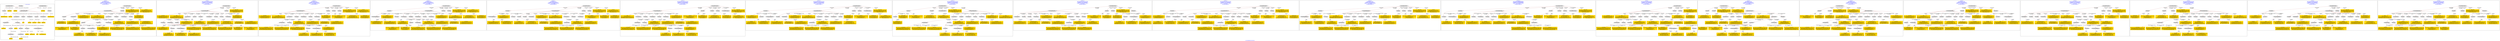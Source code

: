 digraph n0 {
fontcolor="blue"
remincross="true"
label="s19-s-indianapolis-artworks.xml"
subgraph cluster_0 {
label="1-correct model"
n2[style="filled",color="white",fillcolor="lightgray",label="E12_Production1"];
n3[style="filled",color="white",fillcolor="lightgray",label="E21_Person1"];
n4[style="filled",color="white",fillcolor="lightgray",label="E52_Time-Span4"];
n5[style="filled",color="white",fillcolor="lightgray",label="E69_Death1"];
n6[style="filled",color="white",fillcolor="lightgray",label="E74_Group1"];
n7[style="filled",color="white",fillcolor="lightgray",label="E82_Actor_Appellation1"];
n8[style="filled",color="white",fillcolor="lightgray",label="E67_Birth1"];
n9[shape="plaintext",style="filled",fillcolor="gold",label="artist_uri"];
n10[style="filled",color="white",fillcolor="lightgray",label="E22_Man-Made_Object1"];
n11[style="filled",color="white",fillcolor="lightgray",label="E35_Title1"];
n12[style="filled",color="white",fillcolor="lightgray",label="E8_Acquisition1"];
n13[style="filled",color="white",fillcolor="lightgray",label="E55_Type1"];
n14[style="filled",color="white",fillcolor="lightgray",label="E54_Dimension1"];
n15[shape="plaintext",style="filled",fillcolor="gold",label="sourceURL"];
n16[style="filled",color="white",fillcolor="lightgray",label="E33_Linguistic_Object1"];
n17[style="filled",color="white",fillcolor="lightgray",label="E55_Type2"];
n18[shape="plaintext",style="filled",fillcolor="gold",label="provenance"];
n19[style="filled",color="white",fillcolor="lightgray",label="E33_Linguistic_Object2"];
n20[style="filled",color="white",fillcolor="lightgray",label="E55_Type3"];
n21[shape="plaintext",style="filled",fillcolor="gold",label="galleryLabel"];
n22[shape="plaintext",style="filled",fillcolor="gold",label="title"];
n23[style="filled",color="white",fillcolor="lightgray",label="E38_Image1"];
n24[shape="plaintext",style="filled",fillcolor="gold",label="imageURL"];
n25[style="filled",color="white",fillcolor="lightgray",label="E52_Time-Span1"];
n26[shape="plaintext",style="filled",fillcolor="gold",label="birthDate"];
n27[style="filled",color="white",fillcolor="lightgray",label="E52_Time-Span2"];
n28[shape="plaintext",style="filled",fillcolor="gold",label="deathDate"];
n29[shape="plaintext",style="filled",fillcolor="gold",label="creationDate"];
n30[shape="plaintext",style="filled",fillcolor="gold",label="dimensions"];
n31[shape="plaintext",style="filled",fillcolor="gold",label="material_URI"];
n32[shape="plaintext",style="filled",fillcolor="gold",label="materials"];
n33[shape="plaintext",style="filled",fillcolor="gold",label="provenance_type_uri"];
n34[shape="plaintext",style="filled",fillcolor="gold",label="galleryLabel_type_uri"];
n35[shape="plaintext",style="filled",fillcolor="gold",label="nationality_URI"];
n36[shape="plaintext",style="filled",fillcolor="gold",label="nationality"];
n37[shape="plaintext",style="filled",fillcolor="gold",label="artist_appellation_uri"];
n38[shape="plaintext",style="filled",fillcolor="gold",label="artist"];
n39[shape="plaintext",style="filled",fillcolor="gold",label="creditLine"];
}
subgraph cluster_1 {
label="candidate 0\nlink coherence:0.8125\nnode coherence:0.84375\nconfidence:0.46376508615529094\nmapping score:0.48846994099913205\ncost:31.99941\n-precision:0.62-recall:0.54"
n41[style="filled",color="white",fillcolor="lightgray",label="E12_Production1"];
n42[style="filled",color="white",fillcolor="lightgray",label="E21_Person1"];
n43[style="filled",color="white",fillcolor="lightgray",label="E52_Time-Span2"];
n44[style="filled",color="white",fillcolor="lightgray",label="E55_Type1"];
n45[style="filled",color="white",fillcolor="lightgray",label="E74_Group1"];
n46[style="filled",color="white",fillcolor="lightgray",label="E82_Actor_Appellation1"];
n47[style="filled",color="white",fillcolor="lightgray",label="E22_Man-Made_Object1"];
n48[style="filled",color="white",fillcolor="lightgray",label="E38_Image1"];
n49[style="filled",color="white",fillcolor="lightgray",label="E54_Dimension1"];
n50[style="filled",color="white",fillcolor="lightgray",label="E55_Type2"];
n51[style="filled",color="white",fillcolor="lightgray",label="E55_Type3"];
n52[style="filled",color="white",fillcolor="lightgray",label="E8_Acquisition1"];
n53[style="filled",color="white",fillcolor="lightgray",label="E33_Linguistic_Object2"];
n54[style="filled",color="white",fillcolor="lightgray",label="E55_Type4"];
n55[shape="plaintext",style="filled",fillcolor="gold",label="artist_uri\n[E21_Person,classLink,0.416]\n[E82_Actor_Appellation,classLink,0.309]\n[E39_Actor,classLink,0.161]\n[E78_Collection,classLink,0.114]"];
n56[shape="plaintext",style="filled",fillcolor="gold",label="material_URI\n[E57_Material,classLink,0.411]\n[E55_Type,classLink,0.401]\n[E74_Group,classLink,0.187]\n[E55_Type,label,0.0]"];
n57[shape="plaintext",style="filled",fillcolor="gold",label="materials\n[E29_Design_or_Procedure,P3_has_note,0.345]\n[E57_Material,label,0.272]\n[E55_Type,label,0.203]\n[E57_Material,classLink,0.179]"];
n58[shape="plaintext",style="filled",fillcolor="gold",label="creationDate\n[E52_Time-Span,P82_at_some_time_within,0.478]\n[E33_Linguistic_Object,P3_has_note,0.209]\n[E52_Time-Span,P82b_end_of_the_end,0.158]\n[E52_Time-Span,P82a_begin_of_the_begin,0.155]"];
n59[shape="plaintext",style="filled",fillcolor="gold",label="sourceURL\n[E38_Image,classLink,0.366]\n[E22_Man-Made_Object,classLink,0.288]\n[E78_Collection,classLink,0.243]\n[E39_Actor,classLink,0.103]"];
n60[shape="plaintext",style="filled",fillcolor="gold",label="imageURL\n[E38_Image,classLink,0.85]\n[E39_Actor,classLink,0.067]\n[E78_Collection,classLink,0.048]\n[E22_Man-Made_Object,classLink,0.036]"];
n61[shape="plaintext",style="filled",fillcolor="gold",label="artist_appellation_uri\n[E82_Actor_Appellation,classLink,0.801]\n[E21_Person,classLink,0.104]\n[E39_Actor,classLink,0.056]\n[E78_Collection,classLink,0.039]"];
n62[shape="plaintext",style="filled",fillcolor="gold",label="birthDate\n[E52_Time-Span,P82a_begin_of_the_begin,0.632]\n[E52_Time-Span,P82_at_some_time_within,0.258]\n[E52_Time-Span,P82b_end_of_the_end,0.063]\n[E33_Linguistic_Object,P3_has_note,0.047]"];
n63[shape="plaintext",style="filled",fillcolor="gold",label="galleryLabel_type_uri\n[E55_Type,classLink,0.71]\n[E74_Group,classLink,0.151]\n[E57_Material,classLink,0.139]"];
n64[shape="plaintext",style="filled",fillcolor="gold",label="galleryLabel\n[E33_Linguistic_Object,P3_has_note,0.348]\n[E22_Man-Made_Object,P3_has_note,0.285]\n[E73_Information_Object,P3_has_note,0.284]\n[E35_Title,label,0.082]"];
n65[shape="plaintext",style="filled",fillcolor="gold",label="nationality\n[E74_Group,label,0.546]\n[E74_Group,classLink,0.273]\n[E8_Acquisition,P3_has_note,0.105]\n[E30_Right,P3_has_note,0.075]"];
n66[shape="plaintext",style="filled",fillcolor="gold",label="provenance\n[E30_Right,P3_has_note,0.322]\n[E33_Linguistic_Object,P3_has_note,0.266]\n[E8_Acquisition,P3_has_note,0.24]\n[E22_Man-Made_Object,P3_has_note,0.172]"];
n67[shape="plaintext",style="filled",fillcolor="gold",label="deathDate\n[E52_Time-Span,P82b_end_of_the_end,0.561]\n[E52_Time-Span,P82_at_some_time_within,0.262]\n[E52_Time-Span,P82a_begin_of_the_begin,0.093]\n[E12_Production,P3_has_note,0.084]"];
n68[shape="plaintext",style="filled",fillcolor="gold",label="provenance_type_uri\n[E55_Type,classLink,0.702]\n[E74_Group,classLink,0.155]\n[E57_Material,classLink,0.142]\n[E33_Linguistic_Object,P3_has_note,0.001]"];
n69[shape="plaintext",style="filled",fillcolor="gold",label="artist\n[E82_Actor_Appellation,label,0.539]\n[E22_Man-Made_Object,classLink,0.213]\n[E30_Right,P3_has_note,0.155]\n[E33_Linguistic_Object,P3_has_note,0.093]"];
n70[shape="plaintext",style="filled",fillcolor="gold",label="dimensions\n[E54_Dimension,P3_has_note,0.585]\n[E22_Man-Made_Object,classLink,0.163]\n[E34_Inscription,P3_has_note,0.127]\n[E22_Man-Made_Object,P3_has_note,0.125]"];
n71[shape="plaintext",style="filled",fillcolor="gold",label="creditLine\n[E30_Right,P3_has_note,0.54]\n[E8_Acquisition,P3_has_note,0.368]\n[E33_Linguistic_Object,P3_has_note,0.05]\n[E35_Title,label,0.042]"];
n72[shape="plaintext",style="filled",fillcolor="gold",label="nationality_URI\n[E74_Group,classLink,0.643]\n[E55_Type,classLink,0.215]\n[E57_Material,classLink,0.114]\n[E74_Group,label,0.029]"];
n73[shape="plaintext",style="filled",fillcolor="gold",label="title\n[E35_Title,label,0.35]\n[E22_Man-Made_Object,P3_has_note,0.247]\n[E73_Information_Object,P3_has_note,0.224]\n[E33_Linguistic_Object,P3_has_note,0.179]"];
}
subgraph cluster_2 {
label="candidate 1\nlink coherence:0.7878787878787878\nnode coherence:0.8484848484848485\nconfidence:0.4633115093328037\nmapping score:0.48112510172869105\ncost:32.99934\n-precision:0.64-recall:0.57"
n75[style="filled",color="white",fillcolor="lightgray",label="E12_Production1"];
n76[style="filled",color="white",fillcolor="lightgray",label="E21_Person1"];
n77[style="filled",color="white",fillcolor="lightgray",label="E52_Time-Span2"];
n78[style="filled",color="white",fillcolor="lightgray",label="E55_Type1"];
n79[style="filled",color="white",fillcolor="lightgray",label="E74_Group1"];
n80[style="filled",color="white",fillcolor="lightgray",label="E82_Actor_Appellation1"];
n81[style="filled",color="white",fillcolor="lightgray",label="E22_Man-Made_Object1"];
n82[style="filled",color="white",fillcolor="lightgray",label="E35_Title1"];
n83[style="filled",color="white",fillcolor="lightgray",label="E38_Image1"];
n84[style="filled",color="white",fillcolor="lightgray",label="E54_Dimension1"];
n85[style="filled",color="white",fillcolor="lightgray",label="E55_Type2"];
n86[style="filled",color="white",fillcolor="lightgray",label="E55_Type3"];
n87[style="filled",color="white",fillcolor="lightgray",label="E8_Acquisition1"];
n88[style="filled",color="white",fillcolor="lightgray",label="E33_Linguistic_Object2"];
n89[style="filled",color="white",fillcolor="lightgray",label="E55_Type4"];
n90[shape="plaintext",style="filled",fillcolor="gold",label="artist_uri\n[E21_Person,classLink,0.416]\n[E82_Actor_Appellation,classLink,0.309]\n[E39_Actor,classLink,0.161]\n[E78_Collection,classLink,0.114]"];
n91[shape="plaintext",style="filled",fillcolor="gold",label="material_URI\n[E57_Material,classLink,0.411]\n[E55_Type,classLink,0.401]\n[E74_Group,classLink,0.187]\n[E55_Type,label,0.0]"];
n92[shape="plaintext",style="filled",fillcolor="gold",label="materials\n[E29_Design_or_Procedure,P3_has_note,0.345]\n[E57_Material,label,0.272]\n[E55_Type,label,0.203]\n[E57_Material,classLink,0.179]"];
n93[shape="plaintext",style="filled",fillcolor="gold",label="creationDate\n[E52_Time-Span,P82_at_some_time_within,0.478]\n[E33_Linguistic_Object,P3_has_note,0.209]\n[E52_Time-Span,P82b_end_of_the_end,0.158]\n[E52_Time-Span,P82a_begin_of_the_begin,0.155]"];
n94[shape="plaintext",style="filled",fillcolor="gold",label="sourceURL\n[E38_Image,classLink,0.366]\n[E22_Man-Made_Object,classLink,0.288]\n[E78_Collection,classLink,0.243]\n[E39_Actor,classLink,0.103]"];
n95[shape="plaintext",style="filled",fillcolor="gold",label="imageURL\n[E38_Image,classLink,0.85]\n[E39_Actor,classLink,0.067]\n[E78_Collection,classLink,0.048]\n[E22_Man-Made_Object,classLink,0.036]"];
n96[shape="plaintext",style="filled",fillcolor="gold",label="artist_appellation_uri\n[E82_Actor_Appellation,classLink,0.801]\n[E21_Person,classLink,0.104]\n[E39_Actor,classLink,0.056]\n[E78_Collection,classLink,0.039]"];
n97[shape="plaintext",style="filled",fillcolor="gold",label="birthDate\n[E52_Time-Span,P82a_begin_of_the_begin,0.632]\n[E52_Time-Span,P82_at_some_time_within,0.258]\n[E52_Time-Span,P82b_end_of_the_end,0.063]\n[E33_Linguistic_Object,P3_has_note,0.047]"];
n98[shape="plaintext",style="filled",fillcolor="gold",label="galleryLabel_type_uri\n[E55_Type,classLink,0.71]\n[E74_Group,classLink,0.151]\n[E57_Material,classLink,0.139]"];
n99[shape="plaintext",style="filled",fillcolor="gold",label="galleryLabel\n[E33_Linguistic_Object,P3_has_note,0.348]\n[E22_Man-Made_Object,P3_has_note,0.285]\n[E73_Information_Object,P3_has_note,0.284]\n[E35_Title,label,0.082]"];
n100[shape="plaintext",style="filled",fillcolor="gold",label="nationality\n[E74_Group,label,0.546]\n[E74_Group,classLink,0.273]\n[E8_Acquisition,P3_has_note,0.105]\n[E30_Right,P3_has_note,0.075]"];
n101[shape="plaintext",style="filled",fillcolor="gold",label="provenance\n[E30_Right,P3_has_note,0.322]\n[E33_Linguistic_Object,P3_has_note,0.266]\n[E8_Acquisition,P3_has_note,0.24]\n[E22_Man-Made_Object,P3_has_note,0.172]"];
n102[shape="plaintext",style="filled",fillcolor="gold",label="deathDate\n[E52_Time-Span,P82b_end_of_the_end,0.561]\n[E52_Time-Span,P82_at_some_time_within,0.262]\n[E52_Time-Span,P82a_begin_of_the_begin,0.093]\n[E12_Production,P3_has_note,0.084]"];
n103[shape="plaintext",style="filled",fillcolor="gold",label="provenance_type_uri\n[E55_Type,classLink,0.702]\n[E74_Group,classLink,0.155]\n[E57_Material,classLink,0.142]\n[E33_Linguistic_Object,P3_has_note,0.001]"];
n104[shape="plaintext",style="filled",fillcolor="gold",label="artist\n[E82_Actor_Appellation,label,0.539]\n[E22_Man-Made_Object,classLink,0.213]\n[E30_Right,P3_has_note,0.155]\n[E33_Linguistic_Object,P3_has_note,0.093]"];
n105[shape="plaintext",style="filled",fillcolor="gold",label="dimensions\n[E54_Dimension,P3_has_note,0.585]\n[E22_Man-Made_Object,classLink,0.163]\n[E34_Inscription,P3_has_note,0.127]\n[E22_Man-Made_Object,P3_has_note,0.125]"];
n106[shape="plaintext",style="filled",fillcolor="gold",label="nationality_URI\n[E74_Group,classLink,0.643]\n[E55_Type,classLink,0.215]\n[E57_Material,classLink,0.114]\n[E74_Group,label,0.029]"];
n107[shape="plaintext",style="filled",fillcolor="gold",label="title\n[E35_Title,label,0.35]\n[E22_Man-Made_Object,P3_has_note,0.247]\n[E73_Information_Object,P3_has_note,0.224]\n[E33_Linguistic_Object,P3_has_note,0.179]"];
n108[shape="plaintext",style="filled",fillcolor="gold",label="creditLine\n[E30_Right,P3_has_note,0.54]\n[E8_Acquisition,P3_has_note,0.368]\n[E33_Linguistic_Object,P3_has_note,0.05]\n[E35_Title,label,0.042]"];
}
subgraph cluster_3 {
label="candidate 10\nlink coherence:0.75\nnode coherence:0.84375\nconfidence:0.46376508615529094\nmapping score:0.48846994099913205\ncost:31.99948\n-precision:0.66-recall:0.57"
n110[style="filled",color="white",fillcolor="lightgray",label="E12_Production1"];
n111[style="filled",color="white",fillcolor="lightgray",label="E21_Person1"];
n112[style="filled",color="white",fillcolor="lightgray",label="E52_Time-Span2"];
n113[style="filled",color="white",fillcolor="lightgray",label="E74_Group1"];
n114[style="filled",color="white",fillcolor="lightgray",label="E82_Actor_Appellation1"];
n115[style="filled",color="white",fillcolor="lightgray",label="E22_Man-Made_Object1"];
n116[style="filled",color="white",fillcolor="lightgray",label="E38_Image1"];
n117[style="filled",color="white",fillcolor="lightgray",label="E54_Dimension1"];
n118[style="filled",color="white",fillcolor="lightgray",label="E55_Type3"];
n119[style="filled",color="white",fillcolor="lightgray",label="E8_Acquisition1"];
n120[style="filled",color="white",fillcolor="lightgray",label="E33_Linguistic_Object2"];
n121[style="filled",color="white",fillcolor="lightgray",label="E55_Type1"];
n122[style="filled",color="white",fillcolor="lightgray",label="E55_Type2"];
n123[style="filled",color="white",fillcolor="lightgray",label="E55_Type4"];
n124[shape="plaintext",style="filled",fillcolor="gold",label="artist_uri\n[E21_Person,classLink,0.416]\n[E82_Actor_Appellation,classLink,0.309]\n[E39_Actor,classLink,0.161]\n[E78_Collection,classLink,0.114]"];
n125[shape="plaintext",style="filled",fillcolor="gold",label="material_URI\n[E57_Material,classLink,0.411]\n[E55_Type,classLink,0.401]\n[E74_Group,classLink,0.187]\n[E55_Type,label,0.0]"];
n126[shape="plaintext",style="filled",fillcolor="gold",label="materials\n[E29_Design_or_Procedure,P3_has_note,0.345]\n[E57_Material,label,0.272]\n[E55_Type,label,0.203]\n[E57_Material,classLink,0.179]"];
n127[shape="plaintext",style="filled",fillcolor="gold",label="creationDate\n[E52_Time-Span,P82_at_some_time_within,0.478]\n[E33_Linguistic_Object,P3_has_note,0.209]\n[E52_Time-Span,P82b_end_of_the_end,0.158]\n[E52_Time-Span,P82a_begin_of_the_begin,0.155]"];
n128[shape="plaintext",style="filled",fillcolor="gold",label="sourceURL\n[E38_Image,classLink,0.366]\n[E22_Man-Made_Object,classLink,0.288]\n[E78_Collection,classLink,0.243]\n[E39_Actor,classLink,0.103]"];
n129[shape="plaintext",style="filled",fillcolor="gold",label="imageURL\n[E38_Image,classLink,0.85]\n[E39_Actor,classLink,0.067]\n[E78_Collection,classLink,0.048]\n[E22_Man-Made_Object,classLink,0.036]"];
n130[shape="plaintext",style="filled",fillcolor="gold",label="artist_appellation_uri\n[E82_Actor_Appellation,classLink,0.801]\n[E21_Person,classLink,0.104]\n[E39_Actor,classLink,0.056]\n[E78_Collection,classLink,0.039]"];
n131[shape="plaintext",style="filled",fillcolor="gold",label="birthDate\n[E52_Time-Span,P82a_begin_of_the_begin,0.632]\n[E52_Time-Span,P82_at_some_time_within,0.258]\n[E52_Time-Span,P82b_end_of_the_end,0.063]\n[E33_Linguistic_Object,P3_has_note,0.047]"];
n132[shape="plaintext",style="filled",fillcolor="gold",label="galleryLabel_type_uri\n[E55_Type,classLink,0.71]\n[E74_Group,classLink,0.151]\n[E57_Material,classLink,0.139]"];
n133[shape="plaintext",style="filled",fillcolor="gold",label="galleryLabel\n[E33_Linguistic_Object,P3_has_note,0.348]\n[E22_Man-Made_Object,P3_has_note,0.285]\n[E73_Information_Object,P3_has_note,0.284]\n[E35_Title,label,0.082]"];
n134[shape="plaintext",style="filled",fillcolor="gold",label="nationality\n[E74_Group,label,0.546]\n[E74_Group,classLink,0.273]\n[E8_Acquisition,P3_has_note,0.105]\n[E30_Right,P3_has_note,0.075]"];
n135[shape="plaintext",style="filled",fillcolor="gold",label="provenance\n[E30_Right,P3_has_note,0.322]\n[E33_Linguistic_Object,P3_has_note,0.266]\n[E8_Acquisition,P3_has_note,0.24]\n[E22_Man-Made_Object,P3_has_note,0.172]"];
n136[shape="plaintext",style="filled",fillcolor="gold",label="deathDate\n[E52_Time-Span,P82b_end_of_the_end,0.561]\n[E52_Time-Span,P82_at_some_time_within,0.262]\n[E52_Time-Span,P82a_begin_of_the_begin,0.093]\n[E12_Production,P3_has_note,0.084]"];
n137[shape="plaintext",style="filled",fillcolor="gold",label="provenance_type_uri\n[E55_Type,classLink,0.702]\n[E74_Group,classLink,0.155]\n[E57_Material,classLink,0.142]\n[E33_Linguistic_Object,P3_has_note,0.001]"];
n138[shape="plaintext",style="filled",fillcolor="gold",label="artist\n[E82_Actor_Appellation,label,0.539]\n[E22_Man-Made_Object,classLink,0.213]\n[E30_Right,P3_has_note,0.155]\n[E33_Linguistic_Object,P3_has_note,0.093]"];
n139[shape="plaintext",style="filled",fillcolor="gold",label="dimensions\n[E54_Dimension,P3_has_note,0.585]\n[E22_Man-Made_Object,classLink,0.163]\n[E34_Inscription,P3_has_note,0.127]\n[E22_Man-Made_Object,P3_has_note,0.125]"];
n140[shape="plaintext",style="filled",fillcolor="gold",label="creditLine\n[E30_Right,P3_has_note,0.54]\n[E8_Acquisition,P3_has_note,0.368]\n[E33_Linguistic_Object,P3_has_note,0.05]\n[E35_Title,label,0.042]"];
n141[shape="plaintext",style="filled",fillcolor="gold",label="nationality_URI\n[E74_Group,classLink,0.643]\n[E55_Type,classLink,0.215]\n[E57_Material,classLink,0.114]\n[E74_Group,label,0.029]"];
n142[shape="plaintext",style="filled",fillcolor="gold",label="title\n[E35_Title,label,0.35]\n[E22_Man-Made_Object,P3_has_note,0.247]\n[E73_Information_Object,P3_has_note,0.224]\n[E33_Linguistic_Object,P3_has_note,0.179]"];
}
subgraph cluster_4 {
label="candidate 11\nlink coherence:0.75\nnode coherence:0.84375\nconfidence:0.46376508615529094\nmapping score:0.48846994099913205\ncost:31.99951\n-precision:0.62-recall:0.54"
n144[style="filled",color="white",fillcolor="lightgray",label="E12_Production1"];
n145[style="filled",color="white",fillcolor="lightgray",label="E52_Time-Span2"];
n146[style="filled",color="white",fillcolor="lightgray",label="E55_Type1"];
n147[style="filled",color="white",fillcolor="lightgray",label="E21_Person1"];
n148[style="filled",color="white",fillcolor="lightgray",label="E74_Group1"];
n149[style="filled",color="white",fillcolor="lightgray",label="E82_Actor_Appellation1"];
n150[style="filled",color="white",fillcolor="lightgray",label="E22_Man-Made_Object1"];
n151[style="filled",color="white",fillcolor="lightgray",label="E38_Image1"];
n152[style="filled",color="white",fillcolor="lightgray",label="E54_Dimension1"];
n153[style="filled",color="white",fillcolor="lightgray",label="E55_Type3"];
n154[style="filled",color="white",fillcolor="lightgray",label="E8_Acquisition1"];
n155[style="filled",color="white",fillcolor="lightgray",label="E33_Linguistic_Object2"];
n156[style="filled",color="white",fillcolor="lightgray",label="E55_Type2"];
n157[style="filled",color="white",fillcolor="lightgray",label="E55_Type4"];
n158[shape="plaintext",style="filled",fillcolor="gold",label="artist_uri\n[E21_Person,classLink,0.416]\n[E82_Actor_Appellation,classLink,0.309]\n[E39_Actor,classLink,0.161]\n[E78_Collection,classLink,0.114]"];
n159[shape="plaintext",style="filled",fillcolor="gold",label="material_URI\n[E57_Material,classLink,0.411]\n[E55_Type,classLink,0.401]\n[E74_Group,classLink,0.187]\n[E55_Type,label,0.0]"];
n160[shape="plaintext",style="filled",fillcolor="gold",label="materials\n[E29_Design_or_Procedure,P3_has_note,0.345]\n[E57_Material,label,0.272]\n[E55_Type,label,0.203]\n[E57_Material,classLink,0.179]"];
n161[shape="plaintext",style="filled",fillcolor="gold",label="creationDate\n[E52_Time-Span,P82_at_some_time_within,0.478]\n[E33_Linguistic_Object,P3_has_note,0.209]\n[E52_Time-Span,P82b_end_of_the_end,0.158]\n[E52_Time-Span,P82a_begin_of_the_begin,0.155]"];
n162[shape="plaintext",style="filled",fillcolor="gold",label="sourceURL\n[E38_Image,classLink,0.366]\n[E22_Man-Made_Object,classLink,0.288]\n[E78_Collection,classLink,0.243]\n[E39_Actor,classLink,0.103]"];
n163[shape="plaintext",style="filled",fillcolor="gold",label="imageURL\n[E38_Image,classLink,0.85]\n[E39_Actor,classLink,0.067]\n[E78_Collection,classLink,0.048]\n[E22_Man-Made_Object,classLink,0.036]"];
n164[shape="plaintext",style="filled",fillcolor="gold",label="artist_appellation_uri\n[E82_Actor_Appellation,classLink,0.801]\n[E21_Person,classLink,0.104]\n[E39_Actor,classLink,0.056]\n[E78_Collection,classLink,0.039]"];
n165[shape="plaintext",style="filled",fillcolor="gold",label="birthDate\n[E52_Time-Span,P82a_begin_of_the_begin,0.632]\n[E52_Time-Span,P82_at_some_time_within,0.258]\n[E52_Time-Span,P82b_end_of_the_end,0.063]\n[E33_Linguistic_Object,P3_has_note,0.047]"];
n166[shape="plaintext",style="filled",fillcolor="gold",label="galleryLabel_type_uri\n[E55_Type,classLink,0.71]\n[E74_Group,classLink,0.151]\n[E57_Material,classLink,0.139]"];
n167[shape="plaintext",style="filled",fillcolor="gold",label="galleryLabel\n[E33_Linguistic_Object,P3_has_note,0.348]\n[E22_Man-Made_Object,P3_has_note,0.285]\n[E73_Information_Object,P3_has_note,0.284]\n[E35_Title,label,0.082]"];
n168[shape="plaintext",style="filled",fillcolor="gold",label="nationality\n[E74_Group,label,0.546]\n[E74_Group,classLink,0.273]\n[E8_Acquisition,P3_has_note,0.105]\n[E30_Right,P3_has_note,0.075]"];
n169[shape="plaintext",style="filled",fillcolor="gold",label="provenance\n[E30_Right,P3_has_note,0.322]\n[E33_Linguistic_Object,P3_has_note,0.266]\n[E8_Acquisition,P3_has_note,0.24]\n[E22_Man-Made_Object,P3_has_note,0.172]"];
n170[shape="plaintext",style="filled",fillcolor="gold",label="deathDate\n[E52_Time-Span,P82b_end_of_the_end,0.561]\n[E52_Time-Span,P82_at_some_time_within,0.262]\n[E52_Time-Span,P82a_begin_of_the_begin,0.093]\n[E12_Production,P3_has_note,0.084]"];
n171[shape="plaintext",style="filled",fillcolor="gold",label="provenance_type_uri\n[E55_Type,classLink,0.702]\n[E74_Group,classLink,0.155]\n[E57_Material,classLink,0.142]\n[E33_Linguistic_Object,P3_has_note,0.001]"];
n172[shape="plaintext",style="filled",fillcolor="gold",label="artist\n[E82_Actor_Appellation,label,0.539]\n[E22_Man-Made_Object,classLink,0.213]\n[E30_Right,P3_has_note,0.155]\n[E33_Linguistic_Object,P3_has_note,0.093]"];
n173[shape="plaintext",style="filled",fillcolor="gold",label="dimensions\n[E54_Dimension,P3_has_note,0.585]\n[E22_Man-Made_Object,classLink,0.163]\n[E34_Inscription,P3_has_note,0.127]\n[E22_Man-Made_Object,P3_has_note,0.125]"];
n174[shape="plaintext",style="filled",fillcolor="gold",label="creditLine\n[E30_Right,P3_has_note,0.54]\n[E8_Acquisition,P3_has_note,0.368]\n[E33_Linguistic_Object,P3_has_note,0.05]\n[E35_Title,label,0.042]"];
n175[shape="plaintext",style="filled",fillcolor="gold",label="nationality_URI\n[E74_Group,classLink,0.643]\n[E55_Type,classLink,0.215]\n[E57_Material,classLink,0.114]\n[E74_Group,label,0.029]"];
n176[shape="plaintext",style="filled",fillcolor="gold",label="title\n[E35_Title,label,0.35]\n[E22_Man-Made_Object,P3_has_note,0.247]\n[E73_Information_Object,P3_has_note,0.224]\n[E33_Linguistic_Object,P3_has_note,0.179]"];
}
subgraph cluster_5 {
label="candidate 12\nlink coherence:0.75\nnode coherence:0.84375\nconfidence:0.46376508615529094\nmapping score:0.48846994099913205\ncost:31.99956\n-precision:0.59-recall:0.51"
n178[style="filled",color="white",fillcolor="lightgray",label="E12_Production1"];
n179[style="filled",color="white",fillcolor="lightgray",label="E52_Time-Span2"];
n180[style="filled",color="white",fillcolor="lightgray",label="E21_Person1"];
n181[style="filled",color="white",fillcolor="lightgray",label="E74_Group1"];
n182[style="filled",color="white",fillcolor="lightgray",label="E82_Actor_Appellation1"];
n183[style="filled",color="white",fillcolor="lightgray",label="E22_Man-Made_Object1"];
n184[style="filled",color="white",fillcolor="lightgray",label="E38_Image1"];
n185[style="filled",color="white",fillcolor="lightgray",label="E54_Dimension1"];
n186[style="filled",color="white",fillcolor="lightgray",label="E55_Type2"];
n187[style="filled",color="white",fillcolor="lightgray",label="E55_Type3"];
n188[style="filled",color="white",fillcolor="lightgray",label="E8_Acquisition1"];
n189[style="filled",color="white",fillcolor="lightgray",label="E33_Linguistic_Object2"];
n190[style="filled",color="white",fillcolor="lightgray",label="E55_Type1"];
n191[style="filled",color="white",fillcolor="lightgray",label="E55_Type4"];
n192[shape="plaintext",style="filled",fillcolor="gold",label="artist_uri\n[E21_Person,classLink,0.416]\n[E82_Actor_Appellation,classLink,0.309]\n[E39_Actor,classLink,0.161]\n[E78_Collection,classLink,0.114]"];
n193[shape="plaintext",style="filled",fillcolor="gold",label="material_URI\n[E57_Material,classLink,0.411]\n[E55_Type,classLink,0.401]\n[E74_Group,classLink,0.187]\n[E55_Type,label,0.0]"];
n194[shape="plaintext",style="filled",fillcolor="gold",label="materials\n[E29_Design_or_Procedure,P3_has_note,0.345]\n[E57_Material,label,0.272]\n[E55_Type,label,0.203]\n[E57_Material,classLink,0.179]"];
n195[shape="plaintext",style="filled",fillcolor="gold",label="creationDate\n[E52_Time-Span,P82_at_some_time_within,0.478]\n[E33_Linguistic_Object,P3_has_note,0.209]\n[E52_Time-Span,P82b_end_of_the_end,0.158]\n[E52_Time-Span,P82a_begin_of_the_begin,0.155]"];
n196[shape="plaintext",style="filled",fillcolor="gold",label="sourceURL\n[E38_Image,classLink,0.366]\n[E22_Man-Made_Object,classLink,0.288]\n[E78_Collection,classLink,0.243]\n[E39_Actor,classLink,0.103]"];
n197[shape="plaintext",style="filled",fillcolor="gold",label="imageURL\n[E38_Image,classLink,0.85]\n[E39_Actor,classLink,0.067]\n[E78_Collection,classLink,0.048]\n[E22_Man-Made_Object,classLink,0.036]"];
n198[shape="plaintext",style="filled",fillcolor="gold",label="artist_appellation_uri\n[E82_Actor_Appellation,classLink,0.801]\n[E21_Person,classLink,0.104]\n[E39_Actor,classLink,0.056]\n[E78_Collection,classLink,0.039]"];
n199[shape="plaintext",style="filled",fillcolor="gold",label="birthDate\n[E52_Time-Span,P82a_begin_of_the_begin,0.632]\n[E52_Time-Span,P82_at_some_time_within,0.258]\n[E52_Time-Span,P82b_end_of_the_end,0.063]\n[E33_Linguistic_Object,P3_has_note,0.047]"];
n200[shape="plaintext",style="filled",fillcolor="gold",label="galleryLabel_type_uri\n[E55_Type,classLink,0.71]\n[E74_Group,classLink,0.151]\n[E57_Material,classLink,0.139]"];
n201[shape="plaintext",style="filled",fillcolor="gold",label="galleryLabel\n[E33_Linguistic_Object,P3_has_note,0.348]\n[E22_Man-Made_Object,P3_has_note,0.285]\n[E73_Information_Object,P3_has_note,0.284]\n[E35_Title,label,0.082]"];
n202[shape="plaintext",style="filled",fillcolor="gold",label="nationality\n[E74_Group,label,0.546]\n[E74_Group,classLink,0.273]\n[E8_Acquisition,P3_has_note,0.105]\n[E30_Right,P3_has_note,0.075]"];
n203[shape="plaintext",style="filled",fillcolor="gold",label="provenance\n[E30_Right,P3_has_note,0.322]\n[E33_Linguistic_Object,P3_has_note,0.266]\n[E8_Acquisition,P3_has_note,0.24]\n[E22_Man-Made_Object,P3_has_note,0.172]"];
n204[shape="plaintext",style="filled",fillcolor="gold",label="deathDate\n[E52_Time-Span,P82b_end_of_the_end,0.561]\n[E52_Time-Span,P82_at_some_time_within,0.262]\n[E52_Time-Span,P82a_begin_of_the_begin,0.093]\n[E12_Production,P3_has_note,0.084]"];
n205[shape="plaintext",style="filled",fillcolor="gold",label="provenance_type_uri\n[E55_Type,classLink,0.702]\n[E74_Group,classLink,0.155]\n[E57_Material,classLink,0.142]\n[E33_Linguistic_Object,P3_has_note,0.001]"];
n206[shape="plaintext",style="filled",fillcolor="gold",label="artist\n[E82_Actor_Appellation,label,0.539]\n[E22_Man-Made_Object,classLink,0.213]\n[E30_Right,P3_has_note,0.155]\n[E33_Linguistic_Object,P3_has_note,0.093]"];
n207[shape="plaintext",style="filled",fillcolor="gold",label="dimensions\n[E54_Dimension,P3_has_note,0.585]\n[E22_Man-Made_Object,classLink,0.163]\n[E34_Inscription,P3_has_note,0.127]\n[E22_Man-Made_Object,P3_has_note,0.125]"];
n208[shape="plaintext",style="filled",fillcolor="gold",label="creditLine\n[E30_Right,P3_has_note,0.54]\n[E8_Acquisition,P3_has_note,0.368]\n[E33_Linguistic_Object,P3_has_note,0.05]\n[E35_Title,label,0.042]"];
n209[shape="plaintext",style="filled",fillcolor="gold",label="nationality_URI\n[E74_Group,classLink,0.643]\n[E55_Type,classLink,0.215]\n[E57_Material,classLink,0.114]\n[E74_Group,label,0.029]"];
n210[shape="plaintext",style="filled",fillcolor="gold",label="title\n[E35_Title,label,0.35]\n[E22_Man-Made_Object,P3_has_note,0.247]\n[E73_Information_Object,P3_has_note,0.224]\n[E33_Linguistic_Object,P3_has_note,0.179]"];
}
subgraph cluster_6 {
label="candidate 13\nlink coherence:0.7272727272727273\nnode coherence:0.8484848484848485\nconfidence:0.46376508615529094\nmapping score:0.4812762940028535\ncost:131.99948\n-precision:0.64-recall:0.57"
n212[style="filled",color="white",fillcolor="lightgray",label="E12_Production1"];
n213[style="filled",color="white",fillcolor="lightgray",label="E21_Person1"];
n214[style="filled",color="white",fillcolor="lightgray",label="E52_Time-Span2"];
n215[style="filled",color="white",fillcolor="lightgray",label="E74_Group1"];
n216[style="filled",color="white",fillcolor="lightgray",label="E82_Actor_Appellation1"];
n217[style="filled",color="white",fillcolor="lightgray",label="E22_Man-Made_Object1"];
n218[style="filled",color="white",fillcolor="lightgray",label="E38_Image1"];
n219[style="filled",color="white",fillcolor="lightgray",label="E54_Dimension1"];
n220[style="filled",color="white",fillcolor="lightgray",label="E55_Type3"];
n221[style="filled",color="white",fillcolor="lightgray",label="E8_Acquisition1"];
n222[style="filled",color="white",fillcolor="lightgray",label="E33_Linguistic_Object2"];
n223[style="filled",color="white",fillcolor="lightgray",label="E55_Type1"];
n224[style="filled",color="white",fillcolor="lightgray",label="E55_Type2"];
n225[style="filled",color="white",fillcolor="lightgray",label="E55_Type4"];
n226[style="filled",color="white",fillcolor="lightgray",label="E33_Linguistic_Object1"];
n227[shape="plaintext",style="filled",fillcolor="gold",label="creditLine\n[E30_Right,P3_has_note,0.54]\n[E8_Acquisition,P3_has_note,0.368]\n[E33_Linguistic_Object,P3_has_note,0.05]\n[E35_Title,label,0.042]"];
n228[shape="plaintext",style="filled",fillcolor="gold",label="artist_uri\n[E21_Person,classLink,0.416]\n[E82_Actor_Appellation,classLink,0.309]\n[E39_Actor,classLink,0.161]\n[E78_Collection,classLink,0.114]"];
n229[shape="plaintext",style="filled",fillcolor="gold",label="material_URI\n[E57_Material,classLink,0.411]\n[E55_Type,classLink,0.401]\n[E74_Group,classLink,0.187]\n[E55_Type,label,0.0]"];
n230[shape="plaintext",style="filled",fillcolor="gold",label="materials\n[E29_Design_or_Procedure,P3_has_note,0.345]\n[E57_Material,label,0.272]\n[E55_Type,label,0.203]\n[E57_Material,classLink,0.179]"];
n231[shape="plaintext",style="filled",fillcolor="gold",label="creationDate\n[E52_Time-Span,P82_at_some_time_within,0.478]\n[E33_Linguistic_Object,P3_has_note,0.209]\n[E52_Time-Span,P82b_end_of_the_end,0.158]\n[E52_Time-Span,P82a_begin_of_the_begin,0.155]"];
n232[shape="plaintext",style="filled",fillcolor="gold",label="sourceURL\n[E38_Image,classLink,0.366]\n[E22_Man-Made_Object,classLink,0.288]\n[E78_Collection,classLink,0.243]\n[E39_Actor,classLink,0.103]"];
n233[shape="plaintext",style="filled",fillcolor="gold",label="imageURL\n[E38_Image,classLink,0.85]\n[E39_Actor,classLink,0.067]\n[E78_Collection,classLink,0.048]\n[E22_Man-Made_Object,classLink,0.036]"];
n234[shape="plaintext",style="filled",fillcolor="gold",label="artist_appellation_uri\n[E82_Actor_Appellation,classLink,0.801]\n[E21_Person,classLink,0.104]\n[E39_Actor,classLink,0.056]\n[E78_Collection,classLink,0.039]"];
n235[shape="plaintext",style="filled",fillcolor="gold",label="birthDate\n[E52_Time-Span,P82a_begin_of_the_begin,0.632]\n[E52_Time-Span,P82_at_some_time_within,0.258]\n[E52_Time-Span,P82b_end_of_the_end,0.063]\n[E33_Linguistic_Object,P3_has_note,0.047]"];
n236[shape="plaintext",style="filled",fillcolor="gold",label="galleryLabel_type_uri\n[E55_Type,classLink,0.71]\n[E74_Group,classLink,0.151]\n[E57_Material,classLink,0.139]"];
n237[shape="plaintext",style="filled",fillcolor="gold",label="galleryLabel\n[E33_Linguistic_Object,P3_has_note,0.348]\n[E22_Man-Made_Object,P3_has_note,0.285]\n[E73_Information_Object,P3_has_note,0.284]\n[E35_Title,label,0.082]"];
n238[shape="plaintext",style="filled",fillcolor="gold",label="nationality\n[E74_Group,label,0.546]\n[E74_Group,classLink,0.273]\n[E8_Acquisition,P3_has_note,0.105]\n[E30_Right,P3_has_note,0.075]"];
n239[shape="plaintext",style="filled",fillcolor="gold",label="provenance\n[E30_Right,P3_has_note,0.322]\n[E33_Linguistic_Object,P3_has_note,0.266]\n[E8_Acquisition,P3_has_note,0.24]\n[E22_Man-Made_Object,P3_has_note,0.172]"];
n240[shape="plaintext",style="filled",fillcolor="gold",label="deathDate\n[E52_Time-Span,P82b_end_of_the_end,0.561]\n[E52_Time-Span,P82_at_some_time_within,0.262]\n[E52_Time-Span,P82a_begin_of_the_begin,0.093]\n[E12_Production,P3_has_note,0.084]"];
n241[shape="plaintext",style="filled",fillcolor="gold",label="provenance_type_uri\n[E55_Type,classLink,0.702]\n[E74_Group,classLink,0.155]\n[E57_Material,classLink,0.142]\n[E33_Linguistic_Object,P3_has_note,0.001]"];
n242[shape="plaintext",style="filled",fillcolor="gold",label="artist\n[E82_Actor_Appellation,label,0.539]\n[E22_Man-Made_Object,classLink,0.213]\n[E30_Right,P3_has_note,0.155]\n[E33_Linguistic_Object,P3_has_note,0.093]"];
n243[shape="plaintext",style="filled",fillcolor="gold",label="dimensions\n[E54_Dimension,P3_has_note,0.585]\n[E22_Man-Made_Object,classLink,0.163]\n[E34_Inscription,P3_has_note,0.127]\n[E22_Man-Made_Object,P3_has_note,0.125]"];
n244[shape="plaintext",style="filled",fillcolor="gold",label="nationality_URI\n[E74_Group,classLink,0.643]\n[E55_Type,classLink,0.215]\n[E57_Material,classLink,0.114]\n[E74_Group,label,0.029]"];
n245[shape="plaintext",style="filled",fillcolor="gold",label="title\n[E35_Title,label,0.35]\n[E22_Man-Made_Object,P3_has_note,0.247]\n[E73_Information_Object,P3_has_note,0.224]\n[E33_Linguistic_Object,P3_has_note,0.179]"];
}
subgraph cluster_7 {
label="candidate 14\nlink coherence:0.7272727272727273\nnode coherence:0.8484848484848485\nconfidence:0.46376508615529094\nmapping score:0.4812762940028535\ncost:131.99956\n-precision:0.61-recall:0.54"
n247[style="filled",color="white",fillcolor="lightgray",label="E12_Production1"];
n248[style="filled",color="white",fillcolor="lightgray",label="E52_Time-Span2"];
n249[style="filled",color="white",fillcolor="lightgray",label="E21_Person1"];
n250[style="filled",color="white",fillcolor="lightgray",label="E74_Group1"];
n251[style="filled",color="white",fillcolor="lightgray",label="E82_Actor_Appellation1"];
n252[style="filled",color="white",fillcolor="lightgray",label="E22_Man-Made_Object1"];
n253[style="filled",color="white",fillcolor="lightgray",label="E38_Image1"];
n254[style="filled",color="white",fillcolor="lightgray",label="E54_Dimension1"];
n255[style="filled",color="white",fillcolor="lightgray",label="E55_Type2"];
n256[style="filled",color="white",fillcolor="lightgray",label="E55_Type3"];
n257[style="filled",color="white",fillcolor="lightgray",label="E8_Acquisition1"];
n258[style="filled",color="white",fillcolor="lightgray",label="E33_Linguistic_Object2"];
n259[style="filled",color="white",fillcolor="lightgray",label="E55_Type1"];
n260[style="filled",color="white",fillcolor="lightgray",label="E55_Type4"];
n261[style="filled",color="white",fillcolor="lightgray",label="E33_Linguistic_Object1"];
n262[shape="plaintext",style="filled",fillcolor="gold",label="creditLine\n[E30_Right,P3_has_note,0.54]\n[E8_Acquisition,P3_has_note,0.368]\n[E33_Linguistic_Object,P3_has_note,0.05]\n[E35_Title,label,0.042]"];
n263[shape="plaintext",style="filled",fillcolor="gold",label="artist_uri\n[E21_Person,classLink,0.416]\n[E82_Actor_Appellation,classLink,0.309]\n[E39_Actor,classLink,0.161]\n[E78_Collection,classLink,0.114]"];
n264[shape="plaintext",style="filled",fillcolor="gold",label="material_URI\n[E57_Material,classLink,0.411]\n[E55_Type,classLink,0.401]\n[E74_Group,classLink,0.187]\n[E55_Type,label,0.0]"];
n265[shape="plaintext",style="filled",fillcolor="gold",label="materials\n[E29_Design_or_Procedure,P3_has_note,0.345]\n[E57_Material,label,0.272]\n[E55_Type,label,0.203]\n[E57_Material,classLink,0.179]"];
n266[shape="plaintext",style="filled",fillcolor="gold",label="creationDate\n[E52_Time-Span,P82_at_some_time_within,0.478]\n[E33_Linguistic_Object,P3_has_note,0.209]\n[E52_Time-Span,P82b_end_of_the_end,0.158]\n[E52_Time-Span,P82a_begin_of_the_begin,0.155]"];
n267[shape="plaintext",style="filled",fillcolor="gold",label="sourceURL\n[E38_Image,classLink,0.366]\n[E22_Man-Made_Object,classLink,0.288]\n[E78_Collection,classLink,0.243]\n[E39_Actor,classLink,0.103]"];
n268[shape="plaintext",style="filled",fillcolor="gold",label="imageURL\n[E38_Image,classLink,0.85]\n[E39_Actor,classLink,0.067]\n[E78_Collection,classLink,0.048]\n[E22_Man-Made_Object,classLink,0.036]"];
n269[shape="plaintext",style="filled",fillcolor="gold",label="artist_appellation_uri\n[E82_Actor_Appellation,classLink,0.801]\n[E21_Person,classLink,0.104]\n[E39_Actor,classLink,0.056]\n[E78_Collection,classLink,0.039]"];
n270[shape="plaintext",style="filled",fillcolor="gold",label="birthDate\n[E52_Time-Span,P82a_begin_of_the_begin,0.632]\n[E52_Time-Span,P82_at_some_time_within,0.258]\n[E52_Time-Span,P82b_end_of_the_end,0.063]\n[E33_Linguistic_Object,P3_has_note,0.047]"];
n271[shape="plaintext",style="filled",fillcolor="gold",label="galleryLabel_type_uri\n[E55_Type,classLink,0.71]\n[E74_Group,classLink,0.151]\n[E57_Material,classLink,0.139]"];
n272[shape="plaintext",style="filled",fillcolor="gold",label="galleryLabel\n[E33_Linguistic_Object,P3_has_note,0.348]\n[E22_Man-Made_Object,P3_has_note,0.285]\n[E73_Information_Object,P3_has_note,0.284]\n[E35_Title,label,0.082]"];
n273[shape="plaintext",style="filled",fillcolor="gold",label="nationality\n[E74_Group,label,0.546]\n[E74_Group,classLink,0.273]\n[E8_Acquisition,P3_has_note,0.105]\n[E30_Right,P3_has_note,0.075]"];
n274[shape="plaintext",style="filled",fillcolor="gold",label="provenance\n[E30_Right,P3_has_note,0.322]\n[E33_Linguistic_Object,P3_has_note,0.266]\n[E8_Acquisition,P3_has_note,0.24]\n[E22_Man-Made_Object,P3_has_note,0.172]"];
n275[shape="plaintext",style="filled",fillcolor="gold",label="deathDate\n[E52_Time-Span,P82b_end_of_the_end,0.561]\n[E52_Time-Span,P82_at_some_time_within,0.262]\n[E52_Time-Span,P82a_begin_of_the_begin,0.093]\n[E12_Production,P3_has_note,0.084]"];
n276[shape="plaintext",style="filled",fillcolor="gold",label="provenance_type_uri\n[E55_Type,classLink,0.702]\n[E74_Group,classLink,0.155]\n[E57_Material,classLink,0.142]\n[E33_Linguistic_Object,P3_has_note,0.001]"];
n277[shape="plaintext",style="filled",fillcolor="gold",label="artist\n[E82_Actor_Appellation,label,0.539]\n[E22_Man-Made_Object,classLink,0.213]\n[E30_Right,P3_has_note,0.155]\n[E33_Linguistic_Object,P3_has_note,0.093]"];
n278[shape="plaintext",style="filled",fillcolor="gold",label="dimensions\n[E54_Dimension,P3_has_note,0.585]\n[E22_Man-Made_Object,classLink,0.163]\n[E34_Inscription,P3_has_note,0.127]\n[E22_Man-Made_Object,P3_has_note,0.125]"];
n279[shape="plaintext",style="filled",fillcolor="gold",label="nationality_URI\n[E74_Group,classLink,0.643]\n[E55_Type,classLink,0.215]\n[E57_Material,classLink,0.114]\n[E74_Group,label,0.029]"];
n280[shape="plaintext",style="filled",fillcolor="gold",label="title\n[E35_Title,label,0.35]\n[E22_Man-Made_Object,P3_has_note,0.247]\n[E73_Information_Object,P3_has_note,0.224]\n[E33_Linguistic_Object,P3_has_note,0.179]"];
}
subgraph cluster_8 {
label="candidate 15\nlink coherence:0.7272727272727273\nnode coherence:0.8484848484848485\nconfidence:0.46376508615529094\nmapping score:0.4812762940028535\ncost:230.99948\n-precision:0.64-recall:0.57"
n282[style="filled",color="white",fillcolor="lightgray",label="E12_Production1"];
n283[style="filled",color="white",fillcolor="lightgray",label="E21_Person1"];
n284[style="filled",color="white",fillcolor="lightgray",label="E52_Time-Span2"];
n285[style="filled",color="white",fillcolor="lightgray",label="E74_Group1"];
n286[style="filled",color="white",fillcolor="lightgray",label="E82_Actor_Appellation1"];
n287[style="filled",color="white",fillcolor="lightgray",label="E22_Man-Made_Object1"];
n288[style="filled",color="white",fillcolor="lightgray",label="E38_Image1"];
n289[style="filled",color="white",fillcolor="lightgray",label="E54_Dimension1"];
n290[style="filled",color="white",fillcolor="lightgray",label="E55_Type3"];
n291[style="filled",color="white",fillcolor="lightgray",label="E8_Acquisition1"];
n292[style="filled",color="white",fillcolor="lightgray",label="E33_Linguistic_Object2"];
n293[style="filled",color="white",fillcolor="lightgray",label="E55_Type1"];
n294[style="filled",color="white",fillcolor="lightgray",label="E55_Type2"];
n295[style="filled",color="white",fillcolor="lightgray",label="E33_Linguistic_Object1"];
n296[style="filled",color="white",fillcolor="lightgray",label="E55_Type4"];
n297[shape="plaintext",style="filled",fillcolor="gold",label="creditLine\n[E30_Right,P3_has_note,0.54]\n[E8_Acquisition,P3_has_note,0.368]\n[E33_Linguistic_Object,P3_has_note,0.05]\n[E35_Title,label,0.042]"];
n298[shape="plaintext",style="filled",fillcolor="gold",label="artist_uri\n[E21_Person,classLink,0.416]\n[E82_Actor_Appellation,classLink,0.309]\n[E39_Actor,classLink,0.161]\n[E78_Collection,classLink,0.114]"];
n299[shape="plaintext",style="filled",fillcolor="gold",label="material_URI\n[E57_Material,classLink,0.411]\n[E55_Type,classLink,0.401]\n[E74_Group,classLink,0.187]\n[E55_Type,label,0.0]"];
n300[shape="plaintext",style="filled",fillcolor="gold",label="materials\n[E29_Design_or_Procedure,P3_has_note,0.345]\n[E57_Material,label,0.272]\n[E55_Type,label,0.203]\n[E57_Material,classLink,0.179]"];
n301[shape="plaintext",style="filled",fillcolor="gold",label="creationDate\n[E52_Time-Span,P82_at_some_time_within,0.478]\n[E33_Linguistic_Object,P3_has_note,0.209]\n[E52_Time-Span,P82b_end_of_the_end,0.158]\n[E52_Time-Span,P82a_begin_of_the_begin,0.155]"];
n302[shape="plaintext",style="filled",fillcolor="gold",label="sourceURL\n[E38_Image,classLink,0.366]\n[E22_Man-Made_Object,classLink,0.288]\n[E78_Collection,classLink,0.243]\n[E39_Actor,classLink,0.103]"];
n303[shape="plaintext",style="filled",fillcolor="gold",label="imageURL\n[E38_Image,classLink,0.85]\n[E39_Actor,classLink,0.067]\n[E78_Collection,classLink,0.048]\n[E22_Man-Made_Object,classLink,0.036]"];
n304[shape="plaintext",style="filled",fillcolor="gold",label="artist_appellation_uri\n[E82_Actor_Appellation,classLink,0.801]\n[E21_Person,classLink,0.104]\n[E39_Actor,classLink,0.056]\n[E78_Collection,classLink,0.039]"];
n305[shape="plaintext",style="filled",fillcolor="gold",label="birthDate\n[E52_Time-Span,P82a_begin_of_the_begin,0.632]\n[E52_Time-Span,P82_at_some_time_within,0.258]\n[E52_Time-Span,P82b_end_of_the_end,0.063]\n[E33_Linguistic_Object,P3_has_note,0.047]"];
n306[shape="plaintext",style="filled",fillcolor="gold",label="galleryLabel_type_uri\n[E55_Type,classLink,0.71]\n[E74_Group,classLink,0.151]\n[E57_Material,classLink,0.139]"];
n307[shape="plaintext",style="filled",fillcolor="gold",label="galleryLabel\n[E33_Linguistic_Object,P3_has_note,0.348]\n[E22_Man-Made_Object,P3_has_note,0.285]\n[E73_Information_Object,P3_has_note,0.284]\n[E35_Title,label,0.082]"];
n308[shape="plaintext",style="filled",fillcolor="gold",label="nationality\n[E74_Group,label,0.546]\n[E74_Group,classLink,0.273]\n[E8_Acquisition,P3_has_note,0.105]\n[E30_Right,P3_has_note,0.075]"];
n309[shape="plaintext",style="filled",fillcolor="gold",label="provenance\n[E30_Right,P3_has_note,0.322]\n[E33_Linguistic_Object,P3_has_note,0.266]\n[E8_Acquisition,P3_has_note,0.24]\n[E22_Man-Made_Object,P3_has_note,0.172]"];
n310[shape="plaintext",style="filled",fillcolor="gold",label="deathDate\n[E52_Time-Span,P82b_end_of_the_end,0.561]\n[E52_Time-Span,P82_at_some_time_within,0.262]\n[E52_Time-Span,P82a_begin_of_the_begin,0.093]\n[E12_Production,P3_has_note,0.084]"];
n311[shape="plaintext",style="filled",fillcolor="gold",label="provenance_type_uri\n[E55_Type,classLink,0.702]\n[E74_Group,classLink,0.155]\n[E57_Material,classLink,0.142]\n[E33_Linguistic_Object,P3_has_note,0.001]"];
n312[shape="plaintext",style="filled",fillcolor="gold",label="artist\n[E82_Actor_Appellation,label,0.539]\n[E22_Man-Made_Object,classLink,0.213]\n[E30_Right,P3_has_note,0.155]\n[E33_Linguistic_Object,P3_has_note,0.093]"];
n313[shape="plaintext",style="filled",fillcolor="gold",label="dimensions\n[E54_Dimension,P3_has_note,0.585]\n[E22_Man-Made_Object,classLink,0.163]\n[E34_Inscription,P3_has_note,0.127]\n[E22_Man-Made_Object,P3_has_note,0.125]"];
n314[shape="plaintext",style="filled",fillcolor="gold",label="nationality_URI\n[E74_Group,classLink,0.643]\n[E55_Type,classLink,0.215]\n[E57_Material,classLink,0.114]\n[E74_Group,label,0.029]"];
n315[shape="plaintext",style="filled",fillcolor="gold",label="title\n[E35_Title,label,0.35]\n[E22_Man-Made_Object,P3_has_note,0.247]\n[E73_Information_Object,P3_has_note,0.224]\n[E33_Linguistic_Object,P3_has_note,0.179]"];
}
subgraph cluster_9 {
label="candidate 16\nlink coherence:0.7272727272727273\nnode coherence:0.8484848484848485\nconfidence:0.4633115093328037\nmapping score:0.48112510172869105\ncost:32.99949\n-precision:0.61-recall:0.54"
n317[style="filled",color="white",fillcolor="lightgray",label="E12_Production1"];
n318[style="filled",color="white",fillcolor="lightgray",label="E52_Time-Span2"];
n319[style="filled",color="white",fillcolor="lightgray",label="E21_Person1"];
n320[style="filled",color="white",fillcolor="lightgray",label="E74_Group1"];
n321[style="filled",color="white",fillcolor="lightgray",label="E82_Actor_Appellation1"];
n322[style="filled",color="white",fillcolor="lightgray",label="E22_Man-Made_Object1"];
n323[style="filled",color="white",fillcolor="lightgray",label="E35_Title1"];
n324[style="filled",color="white",fillcolor="lightgray",label="E38_Image1"];
n325[style="filled",color="white",fillcolor="lightgray",label="E54_Dimension1"];
n326[style="filled",color="white",fillcolor="lightgray",label="E55_Type2"];
n327[style="filled",color="white",fillcolor="lightgray",label="E55_Type3"];
n328[style="filled",color="white",fillcolor="lightgray",label="E8_Acquisition1"];
n329[style="filled",color="white",fillcolor="lightgray",label="E33_Linguistic_Object2"];
n330[style="filled",color="white",fillcolor="lightgray",label="E55_Type1"];
n331[style="filled",color="white",fillcolor="lightgray",label="E55_Type4"];
n332[shape="plaintext",style="filled",fillcolor="gold",label="artist_uri\n[E21_Person,classLink,0.416]\n[E82_Actor_Appellation,classLink,0.309]\n[E39_Actor,classLink,0.161]\n[E78_Collection,classLink,0.114]"];
n333[shape="plaintext",style="filled",fillcolor="gold",label="material_URI\n[E57_Material,classLink,0.411]\n[E55_Type,classLink,0.401]\n[E74_Group,classLink,0.187]\n[E55_Type,label,0.0]"];
n334[shape="plaintext",style="filled",fillcolor="gold",label="materials\n[E29_Design_or_Procedure,P3_has_note,0.345]\n[E57_Material,label,0.272]\n[E55_Type,label,0.203]\n[E57_Material,classLink,0.179]"];
n335[shape="plaintext",style="filled",fillcolor="gold",label="creationDate\n[E52_Time-Span,P82_at_some_time_within,0.478]\n[E33_Linguistic_Object,P3_has_note,0.209]\n[E52_Time-Span,P82b_end_of_the_end,0.158]\n[E52_Time-Span,P82a_begin_of_the_begin,0.155]"];
n336[shape="plaintext",style="filled",fillcolor="gold",label="sourceURL\n[E38_Image,classLink,0.366]\n[E22_Man-Made_Object,classLink,0.288]\n[E78_Collection,classLink,0.243]\n[E39_Actor,classLink,0.103]"];
n337[shape="plaintext",style="filled",fillcolor="gold",label="imageURL\n[E38_Image,classLink,0.85]\n[E39_Actor,classLink,0.067]\n[E78_Collection,classLink,0.048]\n[E22_Man-Made_Object,classLink,0.036]"];
n338[shape="plaintext",style="filled",fillcolor="gold",label="artist_appellation_uri\n[E82_Actor_Appellation,classLink,0.801]\n[E21_Person,classLink,0.104]\n[E39_Actor,classLink,0.056]\n[E78_Collection,classLink,0.039]"];
n339[shape="plaintext",style="filled",fillcolor="gold",label="birthDate\n[E52_Time-Span,P82a_begin_of_the_begin,0.632]\n[E52_Time-Span,P82_at_some_time_within,0.258]\n[E52_Time-Span,P82b_end_of_the_end,0.063]\n[E33_Linguistic_Object,P3_has_note,0.047]"];
n340[shape="plaintext",style="filled",fillcolor="gold",label="galleryLabel_type_uri\n[E55_Type,classLink,0.71]\n[E74_Group,classLink,0.151]\n[E57_Material,classLink,0.139]"];
n341[shape="plaintext",style="filled",fillcolor="gold",label="galleryLabel\n[E33_Linguistic_Object,P3_has_note,0.348]\n[E22_Man-Made_Object,P3_has_note,0.285]\n[E73_Information_Object,P3_has_note,0.284]\n[E35_Title,label,0.082]"];
n342[shape="plaintext",style="filled",fillcolor="gold",label="nationality\n[E74_Group,label,0.546]\n[E74_Group,classLink,0.273]\n[E8_Acquisition,P3_has_note,0.105]\n[E30_Right,P3_has_note,0.075]"];
n343[shape="plaintext",style="filled",fillcolor="gold",label="provenance\n[E30_Right,P3_has_note,0.322]\n[E33_Linguistic_Object,P3_has_note,0.266]\n[E8_Acquisition,P3_has_note,0.24]\n[E22_Man-Made_Object,P3_has_note,0.172]"];
n344[shape="plaintext",style="filled",fillcolor="gold",label="deathDate\n[E52_Time-Span,P82b_end_of_the_end,0.561]\n[E52_Time-Span,P82_at_some_time_within,0.262]\n[E52_Time-Span,P82a_begin_of_the_begin,0.093]\n[E12_Production,P3_has_note,0.084]"];
n345[shape="plaintext",style="filled",fillcolor="gold",label="provenance_type_uri\n[E55_Type,classLink,0.702]\n[E74_Group,classLink,0.155]\n[E57_Material,classLink,0.142]\n[E33_Linguistic_Object,P3_has_note,0.001]"];
n346[shape="plaintext",style="filled",fillcolor="gold",label="artist\n[E82_Actor_Appellation,label,0.539]\n[E22_Man-Made_Object,classLink,0.213]\n[E30_Right,P3_has_note,0.155]\n[E33_Linguistic_Object,P3_has_note,0.093]"];
n347[shape="plaintext",style="filled",fillcolor="gold",label="dimensions\n[E54_Dimension,P3_has_note,0.585]\n[E22_Man-Made_Object,classLink,0.163]\n[E34_Inscription,P3_has_note,0.127]\n[E22_Man-Made_Object,P3_has_note,0.125]"];
n348[shape="plaintext",style="filled",fillcolor="gold",label="nationality_URI\n[E74_Group,classLink,0.643]\n[E55_Type,classLink,0.215]\n[E57_Material,classLink,0.114]\n[E74_Group,label,0.029]"];
n349[shape="plaintext",style="filled",fillcolor="gold",label="title\n[E35_Title,label,0.35]\n[E22_Man-Made_Object,P3_has_note,0.247]\n[E73_Information_Object,P3_has_note,0.224]\n[E33_Linguistic_Object,P3_has_note,0.179]"];
n350[shape="plaintext",style="filled",fillcolor="gold",label="creditLine\n[E30_Right,P3_has_note,0.54]\n[E8_Acquisition,P3_has_note,0.368]\n[E33_Linguistic_Object,P3_has_note,0.05]\n[E35_Title,label,0.042]"];
}
subgraph cluster_10 {
label="candidate 17\nlink coherence:0.7272727272727273\nnode coherence:0.8484848484848485\nconfidence:0.4633115093328037\nmapping score:0.48112510172869105\ncost:32.9995\n-precision:0.64-recall:0.57"
n352[style="filled",color="white",fillcolor="lightgray",label="E12_Production1"];
n353[style="filled",color="white",fillcolor="lightgray",label="E52_Time-Span2"];
n354[style="filled",color="white",fillcolor="lightgray",label="E21_Person1"];
n355[style="filled",color="white",fillcolor="lightgray",label="E74_Group1"];
n356[style="filled",color="white",fillcolor="lightgray",label="E82_Actor_Appellation1"];
n357[style="filled",color="white",fillcolor="lightgray",label="E22_Man-Made_Object1"];
n358[style="filled",color="white",fillcolor="lightgray",label="E35_Title1"];
n359[style="filled",color="white",fillcolor="lightgray",label="E38_Image1"];
n360[style="filled",color="white",fillcolor="lightgray",label="E54_Dimension1"];
n361[style="filled",color="white",fillcolor="lightgray",label="E55_Type3"];
n362[style="filled",color="white",fillcolor="lightgray",label="E8_Acquisition1"];
n363[style="filled",color="white",fillcolor="lightgray",label="E33_Linguistic_Object2"];
n364[style="filled",color="white",fillcolor="lightgray",label="E55_Type1"];
n365[style="filled",color="white",fillcolor="lightgray",label="E55_Type2"];
n366[style="filled",color="white",fillcolor="lightgray",label="E55_Type4"];
n367[shape="plaintext",style="filled",fillcolor="gold",label="artist_uri\n[E21_Person,classLink,0.416]\n[E82_Actor_Appellation,classLink,0.309]\n[E39_Actor,classLink,0.161]\n[E78_Collection,classLink,0.114]"];
n368[shape="plaintext",style="filled",fillcolor="gold",label="material_URI\n[E57_Material,classLink,0.411]\n[E55_Type,classLink,0.401]\n[E74_Group,classLink,0.187]\n[E55_Type,label,0.0]"];
n369[shape="plaintext",style="filled",fillcolor="gold",label="materials\n[E29_Design_or_Procedure,P3_has_note,0.345]\n[E57_Material,label,0.272]\n[E55_Type,label,0.203]\n[E57_Material,classLink,0.179]"];
n370[shape="plaintext",style="filled",fillcolor="gold",label="creationDate\n[E52_Time-Span,P82_at_some_time_within,0.478]\n[E33_Linguistic_Object,P3_has_note,0.209]\n[E52_Time-Span,P82b_end_of_the_end,0.158]\n[E52_Time-Span,P82a_begin_of_the_begin,0.155]"];
n371[shape="plaintext",style="filled",fillcolor="gold",label="sourceURL\n[E38_Image,classLink,0.366]\n[E22_Man-Made_Object,classLink,0.288]\n[E78_Collection,classLink,0.243]\n[E39_Actor,classLink,0.103]"];
n372[shape="plaintext",style="filled",fillcolor="gold",label="imageURL\n[E38_Image,classLink,0.85]\n[E39_Actor,classLink,0.067]\n[E78_Collection,classLink,0.048]\n[E22_Man-Made_Object,classLink,0.036]"];
n373[shape="plaintext",style="filled",fillcolor="gold",label="artist_appellation_uri\n[E82_Actor_Appellation,classLink,0.801]\n[E21_Person,classLink,0.104]\n[E39_Actor,classLink,0.056]\n[E78_Collection,classLink,0.039]"];
n374[shape="plaintext",style="filled",fillcolor="gold",label="birthDate\n[E52_Time-Span,P82a_begin_of_the_begin,0.632]\n[E52_Time-Span,P82_at_some_time_within,0.258]\n[E52_Time-Span,P82b_end_of_the_end,0.063]\n[E33_Linguistic_Object,P3_has_note,0.047]"];
n375[shape="plaintext",style="filled",fillcolor="gold",label="galleryLabel_type_uri\n[E55_Type,classLink,0.71]\n[E74_Group,classLink,0.151]\n[E57_Material,classLink,0.139]"];
n376[shape="plaintext",style="filled",fillcolor="gold",label="galleryLabel\n[E33_Linguistic_Object,P3_has_note,0.348]\n[E22_Man-Made_Object,P3_has_note,0.285]\n[E73_Information_Object,P3_has_note,0.284]\n[E35_Title,label,0.082]"];
n377[shape="plaintext",style="filled",fillcolor="gold",label="nationality\n[E74_Group,label,0.546]\n[E74_Group,classLink,0.273]\n[E8_Acquisition,P3_has_note,0.105]\n[E30_Right,P3_has_note,0.075]"];
n378[shape="plaintext",style="filled",fillcolor="gold",label="provenance\n[E30_Right,P3_has_note,0.322]\n[E33_Linguistic_Object,P3_has_note,0.266]\n[E8_Acquisition,P3_has_note,0.24]\n[E22_Man-Made_Object,P3_has_note,0.172]"];
n379[shape="plaintext",style="filled",fillcolor="gold",label="deathDate\n[E52_Time-Span,P82b_end_of_the_end,0.561]\n[E52_Time-Span,P82_at_some_time_within,0.262]\n[E52_Time-Span,P82a_begin_of_the_begin,0.093]\n[E12_Production,P3_has_note,0.084]"];
n380[shape="plaintext",style="filled",fillcolor="gold",label="provenance_type_uri\n[E55_Type,classLink,0.702]\n[E74_Group,classLink,0.155]\n[E57_Material,classLink,0.142]\n[E33_Linguistic_Object,P3_has_note,0.001]"];
n381[shape="plaintext",style="filled",fillcolor="gold",label="artist\n[E82_Actor_Appellation,label,0.539]\n[E22_Man-Made_Object,classLink,0.213]\n[E30_Right,P3_has_note,0.155]\n[E33_Linguistic_Object,P3_has_note,0.093]"];
n382[shape="plaintext",style="filled",fillcolor="gold",label="dimensions\n[E54_Dimension,P3_has_note,0.585]\n[E22_Man-Made_Object,classLink,0.163]\n[E34_Inscription,P3_has_note,0.127]\n[E22_Man-Made_Object,P3_has_note,0.125]"];
n383[shape="plaintext",style="filled",fillcolor="gold",label="nationality_URI\n[E74_Group,classLink,0.643]\n[E55_Type,classLink,0.215]\n[E57_Material,classLink,0.114]\n[E74_Group,label,0.029]"];
n384[shape="plaintext",style="filled",fillcolor="gold",label="title\n[E35_Title,label,0.35]\n[E22_Man-Made_Object,P3_has_note,0.247]\n[E73_Information_Object,P3_has_note,0.224]\n[E33_Linguistic_Object,P3_has_note,0.179]"];
n385[shape="plaintext",style="filled",fillcolor="gold",label="creditLine\n[E30_Right,P3_has_note,0.54]\n[E8_Acquisition,P3_has_note,0.368]\n[E33_Linguistic_Object,P3_has_note,0.05]\n[E35_Title,label,0.042]"];
}
subgraph cluster_11 {
label="candidate 18\nlink coherence:0.71875\nnode coherence:0.84375\nconfidence:0.46376508615529094\nmapping score:0.48846994099913205\ncost:31.99957\n-precision:0.62-recall:0.54"
n387[style="filled",color="white",fillcolor="lightgray",label="E12_Production1"];
n388[style="filled",color="white",fillcolor="lightgray",label="E52_Time-Span2"];
n389[style="filled",color="white",fillcolor="lightgray",label="E21_Person1"];
n390[style="filled",color="white",fillcolor="lightgray",label="E74_Group1"];
n391[style="filled",color="white",fillcolor="lightgray",label="E82_Actor_Appellation1"];
n392[style="filled",color="white",fillcolor="lightgray",label="E22_Man-Made_Object1"];
n393[style="filled",color="white",fillcolor="lightgray",label="E38_Image1"];
n394[style="filled",color="white",fillcolor="lightgray",label="E54_Dimension1"];
n395[style="filled",color="white",fillcolor="lightgray",label="E55_Type3"];
n396[style="filled",color="white",fillcolor="lightgray",label="E8_Acquisition1"];
n397[style="filled",color="white",fillcolor="lightgray",label="E33_Linguistic_Object2"];
n398[style="filled",color="white",fillcolor="lightgray",label="E55_Type1"];
n399[style="filled",color="white",fillcolor="lightgray",label="E55_Type2"];
n400[style="filled",color="white",fillcolor="lightgray",label="E55_Type4"];
n401[shape="plaintext",style="filled",fillcolor="gold",label="artist_uri\n[E21_Person,classLink,0.416]\n[E82_Actor_Appellation,classLink,0.309]\n[E39_Actor,classLink,0.161]\n[E78_Collection,classLink,0.114]"];
n402[shape="plaintext",style="filled",fillcolor="gold",label="material_URI\n[E57_Material,classLink,0.411]\n[E55_Type,classLink,0.401]\n[E74_Group,classLink,0.187]\n[E55_Type,label,0.0]"];
n403[shape="plaintext",style="filled",fillcolor="gold",label="materials\n[E29_Design_or_Procedure,P3_has_note,0.345]\n[E57_Material,label,0.272]\n[E55_Type,label,0.203]\n[E57_Material,classLink,0.179]"];
n404[shape="plaintext",style="filled",fillcolor="gold",label="creationDate\n[E52_Time-Span,P82_at_some_time_within,0.478]\n[E33_Linguistic_Object,P3_has_note,0.209]\n[E52_Time-Span,P82b_end_of_the_end,0.158]\n[E52_Time-Span,P82a_begin_of_the_begin,0.155]"];
n405[shape="plaintext",style="filled",fillcolor="gold",label="sourceURL\n[E38_Image,classLink,0.366]\n[E22_Man-Made_Object,classLink,0.288]\n[E78_Collection,classLink,0.243]\n[E39_Actor,classLink,0.103]"];
n406[shape="plaintext",style="filled",fillcolor="gold",label="imageURL\n[E38_Image,classLink,0.85]\n[E39_Actor,classLink,0.067]\n[E78_Collection,classLink,0.048]\n[E22_Man-Made_Object,classLink,0.036]"];
n407[shape="plaintext",style="filled",fillcolor="gold",label="artist_appellation_uri\n[E82_Actor_Appellation,classLink,0.801]\n[E21_Person,classLink,0.104]\n[E39_Actor,classLink,0.056]\n[E78_Collection,classLink,0.039]"];
n408[shape="plaintext",style="filled",fillcolor="gold",label="birthDate\n[E52_Time-Span,P82a_begin_of_the_begin,0.632]\n[E52_Time-Span,P82_at_some_time_within,0.258]\n[E52_Time-Span,P82b_end_of_the_end,0.063]\n[E33_Linguistic_Object,P3_has_note,0.047]"];
n409[shape="plaintext",style="filled",fillcolor="gold",label="galleryLabel_type_uri\n[E55_Type,classLink,0.71]\n[E74_Group,classLink,0.151]\n[E57_Material,classLink,0.139]"];
n410[shape="plaintext",style="filled",fillcolor="gold",label="galleryLabel\n[E33_Linguistic_Object,P3_has_note,0.348]\n[E22_Man-Made_Object,P3_has_note,0.285]\n[E73_Information_Object,P3_has_note,0.284]\n[E35_Title,label,0.082]"];
n411[shape="plaintext",style="filled",fillcolor="gold",label="nationality\n[E74_Group,label,0.546]\n[E74_Group,classLink,0.273]\n[E8_Acquisition,P3_has_note,0.105]\n[E30_Right,P3_has_note,0.075]"];
n412[shape="plaintext",style="filled",fillcolor="gold",label="provenance\n[E30_Right,P3_has_note,0.322]\n[E33_Linguistic_Object,P3_has_note,0.266]\n[E8_Acquisition,P3_has_note,0.24]\n[E22_Man-Made_Object,P3_has_note,0.172]"];
n413[shape="plaintext",style="filled",fillcolor="gold",label="deathDate\n[E52_Time-Span,P82b_end_of_the_end,0.561]\n[E52_Time-Span,P82_at_some_time_within,0.262]\n[E52_Time-Span,P82a_begin_of_the_begin,0.093]\n[E12_Production,P3_has_note,0.084]"];
n414[shape="plaintext",style="filled",fillcolor="gold",label="provenance_type_uri\n[E55_Type,classLink,0.702]\n[E74_Group,classLink,0.155]\n[E57_Material,classLink,0.142]\n[E33_Linguistic_Object,P3_has_note,0.001]"];
n415[shape="plaintext",style="filled",fillcolor="gold",label="artist\n[E82_Actor_Appellation,label,0.539]\n[E22_Man-Made_Object,classLink,0.213]\n[E30_Right,P3_has_note,0.155]\n[E33_Linguistic_Object,P3_has_note,0.093]"];
n416[shape="plaintext",style="filled",fillcolor="gold",label="dimensions\n[E54_Dimension,P3_has_note,0.585]\n[E22_Man-Made_Object,classLink,0.163]\n[E34_Inscription,P3_has_note,0.127]\n[E22_Man-Made_Object,P3_has_note,0.125]"];
n417[shape="plaintext",style="filled",fillcolor="gold",label="creditLine\n[E30_Right,P3_has_note,0.54]\n[E8_Acquisition,P3_has_note,0.368]\n[E33_Linguistic_Object,P3_has_note,0.05]\n[E35_Title,label,0.042]"];
n418[shape="plaintext",style="filled",fillcolor="gold",label="nationality_URI\n[E74_Group,classLink,0.643]\n[E55_Type,classLink,0.215]\n[E57_Material,classLink,0.114]\n[E74_Group,label,0.029]"];
n419[shape="plaintext",style="filled",fillcolor="gold",label="title\n[E35_Title,label,0.35]\n[E22_Man-Made_Object,P3_has_note,0.247]\n[E73_Information_Object,P3_has_note,0.224]\n[E33_Linguistic_Object,P3_has_note,0.179]"];
}
subgraph cluster_12 {
label="candidate 19\nlink coherence:0.696969696969697\nnode coherence:0.8484848484848485\nconfidence:0.46376508615529094\nmapping score:0.4812762940028535\ncost:131.99957\n-precision:0.61-recall:0.54"
n421[style="filled",color="white",fillcolor="lightgray",label="E12_Production1"];
n422[style="filled",color="white",fillcolor="lightgray",label="E52_Time-Span2"];
n423[style="filled",color="white",fillcolor="lightgray",label="E21_Person1"];
n424[style="filled",color="white",fillcolor="lightgray",label="E74_Group1"];
n425[style="filled",color="white",fillcolor="lightgray",label="E82_Actor_Appellation1"];
n426[style="filled",color="white",fillcolor="lightgray",label="E22_Man-Made_Object1"];
n427[style="filled",color="white",fillcolor="lightgray",label="E38_Image1"];
n428[style="filled",color="white",fillcolor="lightgray",label="E54_Dimension1"];
n429[style="filled",color="white",fillcolor="lightgray",label="E55_Type3"];
n430[style="filled",color="white",fillcolor="lightgray",label="E8_Acquisition1"];
n431[style="filled",color="white",fillcolor="lightgray",label="E33_Linguistic_Object2"];
n432[style="filled",color="white",fillcolor="lightgray",label="E55_Type1"];
n433[style="filled",color="white",fillcolor="lightgray",label="E55_Type2"];
n434[style="filled",color="white",fillcolor="lightgray",label="E55_Type4"];
n435[style="filled",color="white",fillcolor="lightgray",label="E33_Linguistic_Object1"];
n436[shape="plaintext",style="filled",fillcolor="gold",label="creditLine\n[E30_Right,P3_has_note,0.54]\n[E8_Acquisition,P3_has_note,0.368]\n[E33_Linguistic_Object,P3_has_note,0.05]\n[E35_Title,label,0.042]"];
n437[shape="plaintext",style="filled",fillcolor="gold",label="artist_uri\n[E21_Person,classLink,0.416]\n[E82_Actor_Appellation,classLink,0.309]\n[E39_Actor,classLink,0.161]\n[E78_Collection,classLink,0.114]"];
n438[shape="plaintext",style="filled",fillcolor="gold",label="material_URI\n[E57_Material,classLink,0.411]\n[E55_Type,classLink,0.401]\n[E74_Group,classLink,0.187]\n[E55_Type,label,0.0]"];
n439[shape="plaintext",style="filled",fillcolor="gold",label="materials\n[E29_Design_or_Procedure,P3_has_note,0.345]\n[E57_Material,label,0.272]\n[E55_Type,label,0.203]\n[E57_Material,classLink,0.179]"];
n440[shape="plaintext",style="filled",fillcolor="gold",label="creationDate\n[E52_Time-Span,P82_at_some_time_within,0.478]\n[E33_Linguistic_Object,P3_has_note,0.209]\n[E52_Time-Span,P82b_end_of_the_end,0.158]\n[E52_Time-Span,P82a_begin_of_the_begin,0.155]"];
n441[shape="plaintext",style="filled",fillcolor="gold",label="sourceURL\n[E38_Image,classLink,0.366]\n[E22_Man-Made_Object,classLink,0.288]\n[E78_Collection,classLink,0.243]\n[E39_Actor,classLink,0.103]"];
n442[shape="plaintext",style="filled",fillcolor="gold",label="imageURL\n[E38_Image,classLink,0.85]\n[E39_Actor,classLink,0.067]\n[E78_Collection,classLink,0.048]\n[E22_Man-Made_Object,classLink,0.036]"];
n443[shape="plaintext",style="filled",fillcolor="gold",label="artist_appellation_uri\n[E82_Actor_Appellation,classLink,0.801]\n[E21_Person,classLink,0.104]\n[E39_Actor,classLink,0.056]\n[E78_Collection,classLink,0.039]"];
n444[shape="plaintext",style="filled",fillcolor="gold",label="birthDate\n[E52_Time-Span,P82a_begin_of_the_begin,0.632]\n[E52_Time-Span,P82_at_some_time_within,0.258]\n[E52_Time-Span,P82b_end_of_the_end,0.063]\n[E33_Linguistic_Object,P3_has_note,0.047]"];
n445[shape="plaintext",style="filled",fillcolor="gold",label="galleryLabel_type_uri\n[E55_Type,classLink,0.71]\n[E74_Group,classLink,0.151]\n[E57_Material,classLink,0.139]"];
n446[shape="plaintext",style="filled",fillcolor="gold",label="galleryLabel\n[E33_Linguistic_Object,P3_has_note,0.348]\n[E22_Man-Made_Object,P3_has_note,0.285]\n[E73_Information_Object,P3_has_note,0.284]\n[E35_Title,label,0.082]"];
n447[shape="plaintext",style="filled",fillcolor="gold",label="nationality\n[E74_Group,label,0.546]\n[E74_Group,classLink,0.273]\n[E8_Acquisition,P3_has_note,0.105]\n[E30_Right,P3_has_note,0.075]"];
n448[shape="plaintext",style="filled",fillcolor="gold",label="provenance\n[E30_Right,P3_has_note,0.322]\n[E33_Linguistic_Object,P3_has_note,0.266]\n[E8_Acquisition,P3_has_note,0.24]\n[E22_Man-Made_Object,P3_has_note,0.172]"];
n449[shape="plaintext",style="filled",fillcolor="gold",label="deathDate\n[E52_Time-Span,P82b_end_of_the_end,0.561]\n[E52_Time-Span,P82_at_some_time_within,0.262]\n[E52_Time-Span,P82a_begin_of_the_begin,0.093]\n[E12_Production,P3_has_note,0.084]"];
n450[shape="plaintext",style="filled",fillcolor="gold",label="provenance_type_uri\n[E55_Type,classLink,0.702]\n[E74_Group,classLink,0.155]\n[E57_Material,classLink,0.142]\n[E33_Linguistic_Object,P3_has_note,0.001]"];
n451[shape="plaintext",style="filled",fillcolor="gold",label="artist\n[E82_Actor_Appellation,label,0.539]\n[E22_Man-Made_Object,classLink,0.213]\n[E30_Right,P3_has_note,0.155]\n[E33_Linguistic_Object,P3_has_note,0.093]"];
n452[shape="plaintext",style="filled",fillcolor="gold",label="dimensions\n[E54_Dimension,P3_has_note,0.585]\n[E22_Man-Made_Object,classLink,0.163]\n[E34_Inscription,P3_has_note,0.127]\n[E22_Man-Made_Object,P3_has_note,0.125]"];
n453[shape="plaintext",style="filled",fillcolor="gold",label="nationality_URI\n[E74_Group,classLink,0.643]\n[E55_Type,classLink,0.215]\n[E57_Material,classLink,0.114]\n[E74_Group,label,0.029]"];
n454[shape="plaintext",style="filled",fillcolor="gold",label="title\n[E35_Title,label,0.35]\n[E22_Man-Made_Object,P3_has_note,0.247]\n[E73_Information_Object,P3_has_note,0.224]\n[E33_Linguistic_Object,P3_has_note,0.179]"];
}
subgraph cluster_13 {
label="candidate 2\nlink coherence:0.7878787878787878\nnode coherence:0.8484848484848485\nconfidence:0.4633115093328037\nmapping score:0.48112510172869105\ncost:32.99935\n-precision:0.67-recall:0.59"
n456[style="filled",color="white",fillcolor="lightgray",label="E12_Production1"];
n457[style="filled",color="white",fillcolor="lightgray",label="E21_Person1"];
n458[style="filled",color="white",fillcolor="lightgray",label="E52_Time-Span2"];
n459[style="filled",color="white",fillcolor="lightgray",label="E55_Type1"];
n460[style="filled",color="white",fillcolor="lightgray",label="E74_Group1"];
n461[style="filled",color="white",fillcolor="lightgray",label="E82_Actor_Appellation1"];
n462[style="filled",color="white",fillcolor="lightgray",label="E22_Man-Made_Object1"];
n463[style="filled",color="white",fillcolor="lightgray",label="E35_Title1"];
n464[style="filled",color="white",fillcolor="lightgray",label="E38_Image1"];
n465[style="filled",color="white",fillcolor="lightgray",label="E54_Dimension1"];
n466[style="filled",color="white",fillcolor="lightgray",label="E55_Type3"];
n467[style="filled",color="white",fillcolor="lightgray",label="E8_Acquisition1"];
n468[style="filled",color="white",fillcolor="lightgray",label="E33_Linguistic_Object2"];
n469[style="filled",color="white",fillcolor="lightgray",label="E55_Type2"];
n470[style="filled",color="white",fillcolor="lightgray",label="E55_Type4"];
n471[shape="plaintext",style="filled",fillcolor="gold",label="artist_uri\n[E21_Person,classLink,0.416]\n[E82_Actor_Appellation,classLink,0.309]\n[E39_Actor,classLink,0.161]\n[E78_Collection,classLink,0.114]"];
n472[shape="plaintext",style="filled",fillcolor="gold",label="material_URI\n[E57_Material,classLink,0.411]\n[E55_Type,classLink,0.401]\n[E74_Group,classLink,0.187]\n[E55_Type,label,0.0]"];
n473[shape="plaintext",style="filled",fillcolor="gold",label="materials\n[E29_Design_or_Procedure,P3_has_note,0.345]\n[E57_Material,label,0.272]\n[E55_Type,label,0.203]\n[E57_Material,classLink,0.179]"];
n474[shape="plaintext",style="filled",fillcolor="gold",label="creationDate\n[E52_Time-Span,P82_at_some_time_within,0.478]\n[E33_Linguistic_Object,P3_has_note,0.209]\n[E52_Time-Span,P82b_end_of_the_end,0.158]\n[E52_Time-Span,P82a_begin_of_the_begin,0.155]"];
n475[shape="plaintext",style="filled",fillcolor="gold",label="sourceURL\n[E38_Image,classLink,0.366]\n[E22_Man-Made_Object,classLink,0.288]\n[E78_Collection,classLink,0.243]\n[E39_Actor,classLink,0.103]"];
n476[shape="plaintext",style="filled",fillcolor="gold",label="imageURL\n[E38_Image,classLink,0.85]\n[E39_Actor,classLink,0.067]\n[E78_Collection,classLink,0.048]\n[E22_Man-Made_Object,classLink,0.036]"];
n477[shape="plaintext",style="filled",fillcolor="gold",label="artist_appellation_uri\n[E82_Actor_Appellation,classLink,0.801]\n[E21_Person,classLink,0.104]\n[E39_Actor,classLink,0.056]\n[E78_Collection,classLink,0.039]"];
n478[shape="plaintext",style="filled",fillcolor="gold",label="birthDate\n[E52_Time-Span,P82a_begin_of_the_begin,0.632]\n[E52_Time-Span,P82_at_some_time_within,0.258]\n[E52_Time-Span,P82b_end_of_the_end,0.063]\n[E33_Linguistic_Object,P3_has_note,0.047]"];
n479[shape="plaintext",style="filled",fillcolor="gold",label="galleryLabel_type_uri\n[E55_Type,classLink,0.71]\n[E74_Group,classLink,0.151]\n[E57_Material,classLink,0.139]"];
n480[shape="plaintext",style="filled",fillcolor="gold",label="galleryLabel\n[E33_Linguistic_Object,P3_has_note,0.348]\n[E22_Man-Made_Object,P3_has_note,0.285]\n[E73_Information_Object,P3_has_note,0.284]\n[E35_Title,label,0.082]"];
n481[shape="plaintext",style="filled",fillcolor="gold",label="nationality\n[E74_Group,label,0.546]\n[E74_Group,classLink,0.273]\n[E8_Acquisition,P3_has_note,0.105]\n[E30_Right,P3_has_note,0.075]"];
n482[shape="plaintext",style="filled",fillcolor="gold",label="provenance\n[E30_Right,P3_has_note,0.322]\n[E33_Linguistic_Object,P3_has_note,0.266]\n[E8_Acquisition,P3_has_note,0.24]\n[E22_Man-Made_Object,P3_has_note,0.172]"];
n483[shape="plaintext",style="filled",fillcolor="gold",label="deathDate\n[E52_Time-Span,P82b_end_of_the_end,0.561]\n[E52_Time-Span,P82_at_some_time_within,0.262]\n[E52_Time-Span,P82a_begin_of_the_begin,0.093]\n[E12_Production,P3_has_note,0.084]"];
n484[shape="plaintext",style="filled",fillcolor="gold",label="provenance_type_uri\n[E55_Type,classLink,0.702]\n[E74_Group,classLink,0.155]\n[E57_Material,classLink,0.142]\n[E33_Linguistic_Object,P3_has_note,0.001]"];
n485[shape="plaintext",style="filled",fillcolor="gold",label="artist\n[E82_Actor_Appellation,label,0.539]\n[E22_Man-Made_Object,classLink,0.213]\n[E30_Right,P3_has_note,0.155]\n[E33_Linguistic_Object,P3_has_note,0.093]"];
n486[shape="plaintext",style="filled",fillcolor="gold",label="dimensions\n[E54_Dimension,P3_has_note,0.585]\n[E22_Man-Made_Object,classLink,0.163]\n[E34_Inscription,P3_has_note,0.127]\n[E22_Man-Made_Object,P3_has_note,0.125]"];
n487[shape="plaintext",style="filled",fillcolor="gold",label="nationality_URI\n[E74_Group,classLink,0.643]\n[E55_Type,classLink,0.215]\n[E57_Material,classLink,0.114]\n[E74_Group,label,0.029]"];
n488[shape="plaintext",style="filled",fillcolor="gold",label="title\n[E35_Title,label,0.35]\n[E22_Man-Made_Object,P3_has_note,0.247]\n[E73_Information_Object,P3_has_note,0.224]\n[E33_Linguistic_Object,P3_has_note,0.179]"];
n489[shape="plaintext",style="filled",fillcolor="gold",label="creditLine\n[E30_Right,P3_has_note,0.54]\n[E8_Acquisition,P3_has_note,0.368]\n[E33_Linguistic_Object,P3_has_note,0.05]\n[E35_Title,label,0.042]"];
}
subgraph cluster_14 {
label="candidate 3\nlink coherence:0.78125\nnode coherence:0.84375\nconfidence:0.46376508615529094\nmapping score:0.48846994099913205\ncost:31.99942\n-precision:0.66-recall:0.57"
n491[style="filled",color="white",fillcolor="lightgray",label="E12_Production1"];
n492[style="filled",color="white",fillcolor="lightgray",label="E21_Person1"];
n493[style="filled",color="white",fillcolor="lightgray",label="E52_Time-Span2"];
n494[style="filled",color="white",fillcolor="lightgray",label="E55_Type1"];
n495[style="filled",color="white",fillcolor="lightgray",label="E74_Group1"];
n496[style="filled",color="white",fillcolor="lightgray",label="E82_Actor_Appellation1"];
n497[style="filled",color="white",fillcolor="lightgray",label="E22_Man-Made_Object1"];
n498[style="filled",color="white",fillcolor="lightgray",label="E38_Image1"];
n499[style="filled",color="white",fillcolor="lightgray",label="E54_Dimension1"];
n500[style="filled",color="white",fillcolor="lightgray",label="E55_Type3"];
n501[style="filled",color="white",fillcolor="lightgray",label="E8_Acquisition1"];
n502[style="filled",color="white",fillcolor="lightgray",label="E33_Linguistic_Object2"];
n503[style="filled",color="white",fillcolor="lightgray",label="E55_Type2"];
n504[style="filled",color="white",fillcolor="lightgray",label="E55_Type4"];
n505[shape="plaintext",style="filled",fillcolor="gold",label="artist_uri\n[E21_Person,classLink,0.416]\n[E82_Actor_Appellation,classLink,0.309]\n[E39_Actor,classLink,0.161]\n[E78_Collection,classLink,0.114]"];
n506[shape="plaintext",style="filled",fillcolor="gold",label="material_URI\n[E57_Material,classLink,0.411]\n[E55_Type,classLink,0.401]\n[E74_Group,classLink,0.187]\n[E55_Type,label,0.0]"];
n507[shape="plaintext",style="filled",fillcolor="gold",label="materials\n[E29_Design_or_Procedure,P3_has_note,0.345]\n[E57_Material,label,0.272]\n[E55_Type,label,0.203]\n[E57_Material,classLink,0.179]"];
n508[shape="plaintext",style="filled",fillcolor="gold",label="creationDate\n[E52_Time-Span,P82_at_some_time_within,0.478]\n[E33_Linguistic_Object,P3_has_note,0.209]\n[E52_Time-Span,P82b_end_of_the_end,0.158]\n[E52_Time-Span,P82a_begin_of_the_begin,0.155]"];
n509[shape="plaintext",style="filled",fillcolor="gold",label="sourceURL\n[E38_Image,classLink,0.366]\n[E22_Man-Made_Object,classLink,0.288]\n[E78_Collection,classLink,0.243]\n[E39_Actor,classLink,0.103]"];
n510[shape="plaintext",style="filled",fillcolor="gold",label="imageURL\n[E38_Image,classLink,0.85]\n[E39_Actor,classLink,0.067]\n[E78_Collection,classLink,0.048]\n[E22_Man-Made_Object,classLink,0.036]"];
n511[shape="plaintext",style="filled",fillcolor="gold",label="artist_appellation_uri\n[E82_Actor_Appellation,classLink,0.801]\n[E21_Person,classLink,0.104]\n[E39_Actor,classLink,0.056]\n[E78_Collection,classLink,0.039]"];
n512[shape="plaintext",style="filled",fillcolor="gold",label="birthDate\n[E52_Time-Span,P82a_begin_of_the_begin,0.632]\n[E52_Time-Span,P82_at_some_time_within,0.258]\n[E52_Time-Span,P82b_end_of_the_end,0.063]\n[E33_Linguistic_Object,P3_has_note,0.047]"];
n513[shape="plaintext",style="filled",fillcolor="gold",label="galleryLabel_type_uri\n[E55_Type,classLink,0.71]\n[E74_Group,classLink,0.151]\n[E57_Material,classLink,0.139]"];
n514[shape="plaintext",style="filled",fillcolor="gold",label="galleryLabel\n[E33_Linguistic_Object,P3_has_note,0.348]\n[E22_Man-Made_Object,P3_has_note,0.285]\n[E73_Information_Object,P3_has_note,0.284]\n[E35_Title,label,0.082]"];
n515[shape="plaintext",style="filled",fillcolor="gold",label="nationality\n[E74_Group,label,0.546]\n[E74_Group,classLink,0.273]\n[E8_Acquisition,P3_has_note,0.105]\n[E30_Right,P3_has_note,0.075]"];
n516[shape="plaintext",style="filled",fillcolor="gold",label="provenance\n[E30_Right,P3_has_note,0.322]\n[E33_Linguistic_Object,P3_has_note,0.266]\n[E8_Acquisition,P3_has_note,0.24]\n[E22_Man-Made_Object,P3_has_note,0.172]"];
n517[shape="plaintext",style="filled",fillcolor="gold",label="deathDate\n[E52_Time-Span,P82b_end_of_the_end,0.561]\n[E52_Time-Span,P82_at_some_time_within,0.262]\n[E52_Time-Span,P82a_begin_of_the_begin,0.093]\n[E12_Production,P3_has_note,0.084]"];
n518[shape="plaintext",style="filled",fillcolor="gold",label="provenance_type_uri\n[E55_Type,classLink,0.702]\n[E74_Group,classLink,0.155]\n[E57_Material,classLink,0.142]\n[E33_Linguistic_Object,P3_has_note,0.001]"];
n519[shape="plaintext",style="filled",fillcolor="gold",label="artist\n[E82_Actor_Appellation,label,0.539]\n[E22_Man-Made_Object,classLink,0.213]\n[E30_Right,P3_has_note,0.155]\n[E33_Linguistic_Object,P3_has_note,0.093]"];
n520[shape="plaintext",style="filled",fillcolor="gold",label="dimensions\n[E54_Dimension,P3_has_note,0.585]\n[E22_Man-Made_Object,classLink,0.163]\n[E34_Inscription,P3_has_note,0.127]\n[E22_Man-Made_Object,P3_has_note,0.125]"];
n521[shape="plaintext",style="filled",fillcolor="gold",label="creditLine\n[E30_Right,P3_has_note,0.54]\n[E8_Acquisition,P3_has_note,0.368]\n[E33_Linguistic_Object,P3_has_note,0.05]\n[E35_Title,label,0.042]"];
n522[shape="plaintext",style="filled",fillcolor="gold",label="nationality_URI\n[E74_Group,classLink,0.643]\n[E55_Type,classLink,0.215]\n[E57_Material,classLink,0.114]\n[E74_Group,label,0.029]"];
n523[shape="plaintext",style="filled",fillcolor="gold",label="title\n[E35_Title,label,0.35]\n[E22_Man-Made_Object,P3_has_note,0.247]\n[E73_Information_Object,P3_has_note,0.224]\n[E33_Linguistic_Object,P3_has_note,0.179]"];
}
subgraph cluster_15 {
label="candidate 4\nlink coherence:0.78125\nnode coherence:0.84375\nconfidence:0.46376508615529094\nmapping score:0.48846994099913205\ncost:31.99947\n-precision:0.62-recall:0.54"
n525[style="filled",color="white",fillcolor="lightgray",label="E12_Production1"];
n526[style="filled",color="white",fillcolor="lightgray",label="E21_Person1"];
n527[style="filled",color="white",fillcolor="lightgray",label="E52_Time-Span2"];
n528[style="filled",color="white",fillcolor="lightgray",label="E74_Group1"];
n529[style="filled",color="white",fillcolor="lightgray",label="E82_Actor_Appellation1"];
n530[style="filled",color="white",fillcolor="lightgray",label="E22_Man-Made_Object1"];
n531[style="filled",color="white",fillcolor="lightgray",label="E38_Image1"];
n532[style="filled",color="white",fillcolor="lightgray",label="E54_Dimension1"];
n533[style="filled",color="white",fillcolor="lightgray",label="E55_Type2"];
n534[style="filled",color="white",fillcolor="lightgray",label="E55_Type3"];
n535[style="filled",color="white",fillcolor="lightgray",label="E8_Acquisition1"];
n536[style="filled",color="white",fillcolor="lightgray",label="E33_Linguistic_Object2"];
n537[style="filled",color="white",fillcolor="lightgray",label="E55_Type1"];
n538[style="filled",color="white",fillcolor="lightgray",label="E55_Type4"];
n539[shape="plaintext",style="filled",fillcolor="gold",label="artist_uri\n[E21_Person,classLink,0.416]\n[E82_Actor_Appellation,classLink,0.309]\n[E39_Actor,classLink,0.161]\n[E78_Collection,classLink,0.114]"];
n540[shape="plaintext",style="filled",fillcolor="gold",label="material_URI\n[E57_Material,classLink,0.411]\n[E55_Type,classLink,0.401]\n[E74_Group,classLink,0.187]\n[E55_Type,label,0.0]"];
n541[shape="plaintext",style="filled",fillcolor="gold",label="materials\n[E29_Design_or_Procedure,P3_has_note,0.345]\n[E57_Material,label,0.272]\n[E55_Type,label,0.203]\n[E57_Material,classLink,0.179]"];
n542[shape="plaintext",style="filled",fillcolor="gold",label="creationDate\n[E52_Time-Span,P82_at_some_time_within,0.478]\n[E33_Linguistic_Object,P3_has_note,0.209]\n[E52_Time-Span,P82b_end_of_the_end,0.158]\n[E52_Time-Span,P82a_begin_of_the_begin,0.155]"];
n543[shape="plaintext",style="filled",fillcolor="gold",label="sourceURL\n[E38_Image,classLink,0.366]\n[E22_Man-Made_Object,classLink,0.288]\n[E78_Collection,classLink,0.243]\n[E39_Actor,classLink,0.103]"];
n544[shape="plaintext",style="filled",fillcolor="gold",label="imageURL\n[E38_Image,classLink,0.85]\n[E39_Actor,classLink,0.067]\n[E78_Collection,classLink,0.048]\n[E22_Man-Made_Object,classLink,0.036]"];
n545[shape="plaintext",style="filled",fillcolor="gold",label="artist_appellation_uri\n[E82_Actor_Appellation,classLink,0.801]\n[E21_Person,classLink,0.104]\n[E39_Actor,classLink,0.056]\n[E78_Collection,classLink,0.039]"];
n546[shape="plaintext",style="filled",fillcolor="gold",label="birthDate\n[E52_Time-Span,P82a_begin_of_the_begin,0.632]\n[E52_Time-Span,P82_at_some_time_within,0.258]\n[E52_Time-Span,P82b_end_of_the_end,0.063]\n[E33_Linguistic_Object,P3_has_note,0.047]"];
n547[shape="plaintext",style="filled",fillcolor="gold",label="galleryLabel_type_uri\n[E55_Type,classLink,0.71]\n[E74_Group,classLink,0.151]\n[E57_Material,classLink,0.139]"];
n548[shape="plaintext",style="filled",fillcolor="gold",label="galleryLabel\n[E33_Linguistic_Object,P3_has_note,0.348]\n[E22_Man-Made_Object,P3_has_note,0.285]\n[E73_Information_Object,P3_has_note,0.284]\n[E35_Title,label,0.082]"];
n549[shape="plaintext",style="filled",fillcolor="gold",label="nationality\n[E74_Group,label,0.546]\n[E74_Group,classLink,0.273]\n[E8_Acquisition,P3_has_note,0.105]\n[E30_Right,P3_has_note,0.075]"];
n550[shape="plaintext",style="filled",fillcolor="gold",label="provenance\n[E30_Right,P3_has_note,0.322]\n[E33_Linguistic_Object,P3_has_note,0.266]\n[E8_Acquisition,P3_has_note,0.24]\n[E22_Man-Made_Object,P3_has_note,0.172]"];
n551[shape="plaintext",style="filled",fillcolor="gold",label="deathDate\n[E52_Time-Span,P82b_end_of_the_end,0.561]\n[E52_Time-Span,P82_at_some_time_within,0.262]\n[E52_Time-Span,P82a_begin_of_the_begin,0.093]\n[E12_Production,P3_has_note,0.084]"];
n552[shape="plaintext",style="filled",fillcolor="gold",label="provenance_type_uri\n[E55_Type,classLink,0.702]\n[E74_Group,classLink,0.155]\n[E57_Material,classLink,0.142]\n[E33_Linguistic_Object,P3_has_note,0.001]"];
n553[shape="plaintext",style="filled",fillcolor="gold",label="artist\n[E82_Actor_Appellation,label,0.539]\n[E22_Man-Made_Object,classLink,0.213]\n[E30_Right,P3_has_note,0.155]\n[E33_Linguistic_Object,P3_has_note,0.093]"];
n554[shape="plaintext",style="filled",fillcolor="gold",label="dimensions\n[E54_Dimension,P3_has_note,0.585]\n[E22_Man-Made_Object,classLink,0.163]\n[E34_Inscription,P3_has_note,0.127]\n[E22_Man-Made_Object,P3_has_note,0.125]"];
n555[shape="plaintext",style="filled",fillcolor="gold",label="creditLine\n[E30_Right,P3_has_note,0.54]\n[E8_Acquisition,P3_has_note,0.368]\n[E33_Linguistic_Object,P3_has_note,0.05]\n[E35_Title,label,0.042]"];
n556[shape="plaintext",style="filled",fillcolor="gold",label="nationality_URI\n[E74_Group,classLink,0.643]\n[E55_Type,classLink,0.215]\n[E57_Material,classLink,0.114]\n[E74_Group,label,0.029]"];
n557[shape="plaintext",style="filled",fillcolor="gold",label="title\n[E35_Title,label,0.35]\n[E22_Man-Made_Object,P3_has_note,0.247]\n[E73_Information_Object,P3_has_note,0.224]\n[E33_Linguistic_Object,P3_has_note,0.179]"];
}
subgraph cluster_16 {
label="candidate 5\nlink coherence:0.78125\nnode coherence:0.84375\nconfidence:0.46376508615529094\nmapping score:0.48846994099913205\ncost:31.9995\n-precision:0.59-recall:0.51"
n559[style="filled",color="white",fillcolor="lightgray",label="E12_Production1"];
n560[style="filled",color="white",fillcolor="lightgray",label="E52_Time-Span2"];
n561[style="filled",color="white",fillcolor="lightgray",label="E55_Type1"];
n562[style="filled",color="white",fillcolor="lightgray",label="E21_Person1"];
n563[style="filled",color="white",fillcolor="lightgray",label="E74_Group1"];
n564[style="filled",color="white",fillcolor="lightgray",label="E82_Actor_Appellation1"];
n565[style="filled",color="white",fillcolor="lightgray",label="E22_Man-Made_Object1"];
n566[style="filled",color="white",fillcolor="lightgray",label="E38_Image1"];
n567[style="filled",color="white",fillcolor="lightgray",label="E54_Dimension1"];
n568[style="filled",color="white",fillcolor="lightgray",label="E55_Type2"];
n569[style="filled",color="white",fillcolor="lightgray",label="E55_Type3"];
n570[style="filled",color="white",fillcolor="lightgray",label="E8_Acquisition1"];
n571[style="filled",color="white",fillcolor="lightgray",label="E33_Linguistic_Object2"];
n572[style="filled",color="white",fillcolor="lightgray",label="E55_Type4"];
n573[shape="plaintext",style="filled",fillcolor="gold",label="artist_uri\n[E21_Person,classLink,0.416]\n[E82_Actor_Appellation,classLink,0.309]\n[E39_Actor,classLink,0.161]\n[E78_Collection,classLink,0.114]"];
n574[shape="plaintext",style="filled",fillcolor="gold",label="material_URI\n[E57_Material,classLink,0.411]\n[E55_Type,classLink,0.401]\n[E74_Group,classLink,0.187]\n[E55_Type,label,0.0]"];
n575[shape="plaintext",style="filled",fillcolor="gold",label="materials\n[E29_Design_or_Procedure,P3_has_note,0.345]\n[E57_Material,label,0.272]\n[E55_Type,label,0.203]\n[E57_Material,classLink,0.179]"];
n576[shape="plaintext",style="filled",fillcolor="gold",label="creationDate\n[E52_Time-Span,P82_at_some_time_within,0.478]\n[E33_Linguistic_Object,P3_has_note,0.209]\n[E52_Time-Span,P82b_end_of_the_end,0.158]\n[E52_Time-Span,P82a_begin_of_the_begin,0.155]"];
n577[shape="plaintext",style="filled",fillcolor="gold",label="sourceURL\n[E38_Image,classLink,0.366]\n[E22_Man-Made_Object,classLink,0.288]\n[E78_Collection,classLink,0.243]\n[E39_Actor,classLink,0.103]"];
n578[shape="plaintext",style="filled",fillcolor="gold",label="imageURL\n[E38_Image,classLink,0.85]\n[E39_Actor,classLink,0.067]\n[E78_Collection,classLink,0.048]\n[E22_Man-Made_Object,classLink,0.036]"];
n579[shape="plaintext",style="filled",fillcolor="gold",label="artist_appellation_uri\n[E82_Actor_Appellation,classLink,0.801]\n[E21_Person,classLink,0.104]\n[E39_Actor,classLink,0.056]\n[E78_Collection,classLink,0.039]"];
n580[shape="plaintext",style="filled",fillcolor="gold",label="birthDate\n[E52_Time-Span,P82a_begin_of_the_begin,0.632]\n[E52_Time-Span,P82_at_some_time_within,0.258]\n[E52_Time-Span,P82b_end_of_the_end,0.063]\n[E33_Linguistic_Object,P3_has_note,0.047]"];
n581[shape="plaintext",style="filled",fillcolor="gold",label="galleryLabel_type_uri\n[E55_Type,classLink,0.71]\n[E74_Group,classLink,0.151]\n[E57_Material,classLink,0.139]"];
n582[shape="plaintext",style="filled",fillcolor="gold",label="galleryLabel\n[E33_Linguistic_Object,P3_has_note,0.348]\n[E22_Man-Made_Object,P3_has_note,0.285]\n[E73_Information_Object,P3_has_note,0.284]\n[E35_Title,label,0.082]"];
n583[shape="plaintext",style="filled",fillcolor="gold",label="nationality\n[E74_Group,label,0.546]\n[E74_Group,classLink,0.273]\n[E8_Acquisition,P3_has_note,0.105]\n[E30_Right,P3_has_note,0.075]"];
n584[shape="plaintext",style="filled",fillcolor="gold",label="provenance\n[E30_Right,P3_has_note,0.322]\n[E33_Linguistic_Object,P3_has_note,0.266]\n[E8_Acquisition,P3_has_note,0.24]\n[E22_Man-Made_Object,P3_has_note,0.172]"];
n585[shape="plaintext",style="filled",fillcolor="gold",label="deathDate\n[E52_Time-Span,P82b_end_of_the_end,0.561]\n[E52_Time-Span,P82_at_some_time_within,0.262]\n[E52_Time-Span,P82a_begin_of_the_begin,0.093]\n[E12_Production,P3_has_note,0.084]"];
n586[shape="plaintext",style="filled",fillcolor="gold",label="provenance_type_uri\n[E55_Type,classLink,0.702]\n[E74_Group,classLink,0.155]\n[E57_Material,classLink,0.142]\n[E33_Linguistic_Object,P3_has_note,0.001]"];
n587[shape="plaintext",style="filled",fillcolor="gold",label="artist\n[E82_Actor_Appellation,label,0.539]\n[E22_Man-Made_Object,classLink,0.213]\n[E30_Right,P3_has_note,0.155]\n[E33_Linguistic_Object,P3_has_note,0.093]"];
n588[shape="plaintext",style="filled",fillcolor="gold",label="dimensions\n[E54_Dimension,P3_has_note,0.585]\n[E22_Man-Made_Object,classLink,0.163]\n[E34_Inscription,P3_has_note,0.127]\n[E22_Man-Made_Object,P3_has_note,0.125]"];
n589[shape="plaintext",style="filled",fillcolor="gold",label="creditLine\n[E30_Right,P3_has_note,0.54]\n[E8_Acquisition,P3_has_note,0.368]\n[E33_Linguistic_Object,P3_has_note,0.05]\n[E35_Title,label,0.042]"];
n590[shape="plaintext",style="filled",fillcolor="gold",label="nationality_URI\n[E74_Group,classLink,0.643]\n[E55_Type,classLink,0.215]\n[E57_Material,classLink,0.114]\n[E74_Group,label,0.029]"];
n591[shape="plaintext",style="filled",fillcolor="gold",label="title\n[E35_Title,label,0.35]\n[E22_Man-Made_Object,P3_has_note,0.247]\n[E73_Information_Object,P3_has_note,0.224]\n[E33_Linguistic_Object,P3_has_note,0.179]"];
}
subgraph cluster_17 {
label="candidate 6\nlink coherence:0.7575757575757576\nnode coherence:0.8484848484848485\nconfidence:0.4633115093328037\nmapping score:0.48112510172869105\ncost:32.9994\n-precision:0.64-recall:0.57"
n593[style="filled",color="white",fillcolor="lightgray",label="E12_Production1"];
n594[style="filled",color="white",fillcolor="lightgray",label="E21_Person1"];
n595[style="filled",color="white",fillcolor="lightgray",label="E52_Time-Span2"];
n596[style="filled",color="white",fillcolor="lightgray",label="E74_Group1"];
n597[style="filled",color="white",fillcolor="lightgray",label="E82_Actor_Appellation1"];
n598[style="filled",color="white",fillcolor="lightgray",label="E22_Man-Made_Object1"];
n599[style="filled",color="white",fillcolor="lightgray",label="E35_Title1"];
n600[style="filled",color="white",fillcolor="lightgray",label="E38_Image1"];
n601[style="filled",color="white",fillcolor="lightgray",label="E54_Dimension1"];
n602[style="filled",color="white",fillcolor="lightgray",label="E55_Type2"];
n603[style="filled",color="white",fillcolor="lightgray",label="E55_Type3"];
n604[style="filled",color="white",fillcolor="lightgray",label="E8_Acquisition1"];
n605[style="filled",color="white",fillcolor="lightgray",label="E33_Linguistic_Object2"];
n606[style="filled",color="white",fillcolor="lightgray",label="E55_Type1"];
n607[style="filled",color="white",fillcolor="lightgray",label="E55_Type4"];
n608[shape="plaintext",style="filled",fillcolor="gold",label="artist_uri\n[E21_Person,classLink,0.416]\n[E82_Actor_Appellation,classLink,0.309]\n[E39_Actor,classLink,0.161]\n[E78_Collection,classLink,0.114]"];
n609[shape="plaintext",style="filled",fillcolor="gold",label="material_URI\n[E57_Material,classLink,0.411]\n[E55_Type,classLink,0.401]\n[E74_Group,classLink,0.187]\n[E55_Type,label,0.0]"];
n610[shape="plaintext",style="filled",fillcolor="gold",label="materials\n[E29_Design_or_Procedure,P3_has_note,0.345]\n[E57_Material,label,0.272]\n[E55_Type,label,0.203]\n[E57_Material,classLink,0.179]"];
n611[shape="plaintext",style="filled",fillcolor="gold",label="creationDate\n[E52_Time-Span,P82_at_some_time_within,0.478]\n[E33_Linguistic_Object,P3_has_note,0.209]\n[E52_Time-Span,P82b_end_of_the_end,0.158]\n[E52_Time-Span,P82a_begin_of_the_begin,0.155]"];
n612[shape="plaintext",style="filled",fillcolor="gold",label="sourceURL\n[E38_Image,classLink,0.366]\n[E22_Man-Made_Object,classLink,0.288]\n[E78_Collection,classLink,0.243]\n[E39_Actor,classLink,0.103]"];
n613[shape="plaintext",style="filled",fillcolor="gold",label="imageURL\n[E38_Image,classLink,0.85]\n[E39_Actor,classLink,0.067]\n[E78_Collection,classLink,0.048]\n[E22_Man-Made_Object,classLink,0.036]"];
n614[shape="plaintext",style="filled",fillcolor="gold",label="artist_appellation_uri\n[E82_Actor_Appellation,classLink,0.801]\n[E21_Person,classLink,0.104]\n[E39_Actor,classLink,0.056]\n[E78_Collection,classLink,0.039]"];
n615[shape="plaintext",style="filled",fillcolor="gold",label="birthDate\n[E52_Time-Span,P82a_begin_of_the_begin,0.632]\n[E52_Time-Span,P82_at_some_time_within,0.258]\n[E52_Time-Span,P82b_end_of_the_end,0.063]\n[E33_Linguistic_Object,P3_has_note,0.047]"];
n616[shape="plaintext",style="filled",fillcolor="gold",label="galleryLabel_type_uri\n[E55_Type,classLink,0.71]\n[E74_Group,classLink,0.151]\n[E57_Material,classLink,0.139]"];
n617[shape="plaintext",style="filled",fillcolor="gold",label="galleryLabel\n[E33_Linguistic_Object,P3_has_note,0.348]\n[E22_Man-Made_Object,P3_has_note,0.285]\n[E73_Information_Object,P3_has_note,0.284]\n[E35_Title,label,0.082]"];
n618[shape="plaintext",style="filled",fillcolor="gold",label="nationality\n[E74_Group,label,0.546]\n[E74_Group,classLink,0.273]\n[E8_Acquisition,P3_has_note,0.105]\n[E30_Right,P3_has_note,0.075]"];
n619[shape="plaintext",style="filled",fillcolor="gold",label="provenance\n[E30_Right,P3_has_note,0.322]\n[E33_Linguistic_Object,P3_has_note,0.266]\n[E8_Acquisition,P3_has_note,0.24]\n[E22_Man-Made_Object,P3_has_note,0.172]"];
n620[shape="plaintext",style="filled",fillcolor="gold",label="deathDate\n[E52_Time-Span,P82b_end_of_the_end,0.561]\n[E52_Time-Span,P82_at_some_time_within,0.262]\n[E52_Time-Span,P82a_begin_of_the_begin,0.093]\n[E12_Production,P3_has_note,0.084]"];
n621[shape="plaintext",style="filled",fillcolor="gold",label="provenance_type_uri\n[E55_Type,classLink,0.702]\n[E74_Group,classLink,0.155]\n[E57_Material,classLink,0.142]\n[E33_Linguistic_Object,P3_has_note,0.001]"];
n622[shape="plaintext",style="filled",fillcolor="gold",label="artist\n[E82_Actor_Appellation,label,0.539]\n[E22_Man-Made_Object,classLink,0.213]\n[E30_Right,P3_has_note,0.155]\n[E33_Linguistic_Object,P3_has_note,0.093]"];
n623[shape="plaintext",style="filled",fillcolor="gold",label="dimensions\n[E54_Dimension,P3_has_note,0.585]\n[E22_Man-Made_Object,classLink,0.163]\n[E34_Inscription,P3_has_note,0.127]\n[E22_Man-Made_Object,P3_has_note,0.125]"];
n624[shape="plaintext",style="filled",fillcolor="gold",label="nationality_URI\n[E74_Group,classLink,0.643]\n[E55_Type,classLink,0.215]\n[E57_Material,classLink,0.114]\n[E74_Group,label,0.029]"];
n625[shape="plaintext",style="filled",fillcolor="gold",label="title\n[E35_Title,label,0.35]\n[E22_Man-Made_Object,P3_has_note,0.247]\n[E73_Information_Object,P3_has_note,0.224]\n[E33_Linguistic_Object,P3_has_note,0.179]"];
n626[shape="plaintext",style="filled",fillcolor="gold",label="creditLine\n[E30_Right,P3_has_note,0.54]\n[E8_Acquisition,P3_has_note,0.368]\n[E33_Linguistic_Object,P3_has_note,0.05]\n[E35_Title,label,0.042]"];
}
subgraph cluster_18 {
label="candidate 7\nlink coherence:0.7575757575757576\nnode coherence:0.8484848484848485\nconfidence:0.4633115093328037\nmapping score:0.48112510172869105\ncost:32.99941\n-precision:0.67-recall:0.59"
n628[style="filled",color="white",fillcolor="lightgray",label="E12_Production1"];
n629[style="filled",color="white",fillcolor="lightgray",label="E21_Person1"];
n630[style="filled",color="white",fillcolor="lightgray",label="E52_Time-Span2"];
n631[style="filled",color="white",fillcolor="lightgray",label="E74_Group1"];
n632[style="filled",color="white",fillcolor="lightgray",label="E82_Actor_Appellation1"];
n633[style="filled",color="white",fillcolor="lightgray",label="E22_Man-Made_Object1"];
n634[style="filled",color="white",fillcolor="lightgray",label="E35_Title1"];
n635[style="filled",color="white",fillcolor="lightgray",label="E38_Image1"];
n636[style="filled",color="white",fillcolor="lightgray",label="E54_Dimension1"];
n637[style="filled",color="white",fillcolor="lightgray",label="E55_Type3"];
n638[style="filled",color="white",fillcolor="lightgray",label="E8_Acquisition1"];
n639[style="filled",color="white",fillcolor="lightgray",label="E33_Linguistic_Object2"];
n640[style="filled",color="white",fillcolor="lightgray",label="E55_Type1"];
n641[style="filled",color="white",fillcolor="lightgray",label="E55_Type2"];
n642[style="filled",color="white",fillcolor="lightgray",label="E55_Type4"];
n643[shape="plaintext",style="filled",fillcolor="gold",label="artist_uri\n[E21_Person,classLink,0.416]\n[E82_Actor_Appellation,classLink,0.309]\n[E39_Actor,classLink,0.161]\n[E78_Collection,classLink,0.114]"];
n644[shape="plaintext",style="filled",fillcolor="gold",label="material_URI\n[E57_Material,classLink,0.411]\n[E55_Type,classLink,0.401]\n[E74_Group,classLink,0.187]\n[E55_Type,label,0.0]"];
n645[shape="plaintext",style="filled",fillcolor="gold",label="materials\n[E29_Design_or_Procedure,P3_has_note,0.345]\n[E57_Material,label,0.272]\n[E55_Type,label,0.203]\n[E57_Material,classLink,0.179]"];
n646[shape="plaintext",style="filled",fillcolor="gold",label="creationDate\n[E52_Time-Span,P82_at_some_time_within,0.478]\n[E33_Linguistic_Object,P3_has_note,0.209]\n[E52_Time-Span,P82b_end_of_the_end,0.158]\n[E52_Time-Span,P82a_begin_of_the_begin,0.155]"];
n647[shape="plaintext",style="filled",fillcolor="gold",label="sourceURL\n[E38_Image,classLink,0.366]\n[E22_Man-Made_Object,classLink,0.288]\n[E78_Collection,classLink,0.243]\n[E39_Actor,classLink,0.103]"];
n648[shape="plaintext",style="filled",fillcolor="gold",label="imageURL\n[E38_Image,classLink,0.85]\n[E39_Actor,classLink,0.067]\n[E78_Collection,classLink,0.048]\n[E22_Man-Made_Object,classLink,0.036]"];
n649[shape="plaintext",style="filled",fillcolor="gold",label="artist_appellation_uri\n[E82_Actor_Appellation,classLink,0.801]\n[E21_Person,classLink,0.104]\n[E39_Actor,classLink,0.056]\n[E78_Collection,classLink,0.039]"];
n650[shape="plaintext",style="filled",fillcolor="gold",label="birthDate\n[E52_Time-Span,P82a_begin_of_the_begin,0.632]\n[E52_Time-Span,P82_at_some_time_within,0.258]\n[E52_Time-Span,P82b_end_of_the_end,0.063]\n[E33_Linguistic_Object,P3_has_note,0.047]"];
n651[shape="plaintext",style="filled",fillcolor="gold",label="galleryLabel_type_uri\n[E55_Type,classLink,0.71]\n[E74_Group,classLink,0.151]\n[E57_Material,classLink,0.139]"];
n652[shape="plaintext",style="filled",fillcolor="gold",label="galleryLabel\n[E33_Linguistic_Object,P3_has_note,0.348]\n[E22_Man-Made_Object,P3_has_note,0.285]\n[E73_Information_Object,P3_has_note,0.284]\n[E35_Title,label,0.082]"];
n653[shape="plaintext",style="filled",fillcolor="gold",label="nationality\n[E74_Group,label,0.546]\n[E74_Group,classLink,0.273]\n[E8_Acquisition,P3_has_note,0.105]\n[E30_Right,P3_has_note,0.075]"];
n654[shape="plaintext",style="filled",fillcolor="gold",label="provenance\n[E30_Right,P3_has_note,0.322]\n[E33_Linguistic_Object,P3_has_note,0.266]\n[E8_Acquisition,P3_has_note,0.24]\n[E22_Man-Made_Object,P3_has_note,0.172]"];
n655[shape="plaintext",style="filled",fillcolor="gold",label="deathDate\n[E52_Time-Span,P82b_end_of_the_end,0.561]\n[E52_Time-Span,P82_at_some_time_within,0.262]\n[E52_Time-Span,P82a_begin_of_the_begin,0.093]\n[E12_Production,P3_has_note,0.084]"];
n656[shape="plaintext",style="filled",fillcolor="gold",label="provenance_type_uri\n[E55_Type,classLink,0.702]\n[E74_Group,classLink,0.155]\n[E57_Material,classLink,0.142]\n[E33_Linguistic_Object,P3_has_note,0.001]"];
n657[shape="plaintext",style="filled",fillcolor="gold",label="artist\n[E82_Actor_Appellation,label,0.539]\n[E22_Man-Made_Object,classLink,0.213]\n[E30_Right,P3_has_note,0.155]\n[E33_Linguistic_Object,P3_has_note,0.093]"];
n658[shape="plaintext",style="filled",fillcolor="gold",label="dimensions\n[E54_Dimension,P3_has_note,0.585]\n[E22_Man-Made_Object,classLink,0.163]\n[E34_Inscription,P3_has_note,0.127]\n[E22_Man-Made_Object,P3_has_note,0.125]"];
n659[shape="plaintext",style="filled",fillcolor="gold",label="nationality_URI\n[E74_Group,classLink,0.643]\n[E55_Type,classLink,0.215]\n[E57_Material,classLink,0.114]\n[E74_Group,label,0.029]"];
n660[shape="plaintext",style="filled",fillcolor="gold",label="title\n[E35_Title,label,0.35]\n[E22_Man-Made_Object,P3_has_note,0.247]\n[E73_Information_Object,P3_has_note,0.224]\n[E33_Linguistic_Object,P3_has_note,0.179]"];
n661[shape="plaintext",style="filled",fillcolor="gold",label="creditLine\n[E30_Right,P3_has_note,0.54]\n[E8_Acquisition,P3_has_note,0.368]\n[E33_Linguistic_Object,P3_has_note,0.05]\n[E35_Title,label,0.042]"];
}
subgraph cluster_19 {
label="candidate 8\nlink coherence:0.7575757575757576\nnode coherence:0.8484848484848485\nconfidence:0.4633115093328037\nmapping score:0.48112510172869105\ncost:32.99943\n-precision:0.61-recall:0.54"
n663[style="filled",color="white",fillcolor="lightgray",label="E12_Production1"];
n664[style="filled",color="white",fillcolor="lightgray",label="E52_Time-Span2"];
n665[style="filled",color="white",fillcolor="lightgray",label="E55_Type1"];
n666[style="filled",color="white",fillcolor="lightgray",label="E21_Person1"];
n667[style="filled",color="white",fillcolor="lightgray",label="E74_Group1"];
n668[style="filled",color="white",fillcolor="lightgray",label="E82_Actor_Appellation1"];
n669[style="filled",color="white",fillcolor="lightgray",label="E22_Man-Made_Object1"];
n670[style="filled",color="white",fillcolor="lightgray",label="E35_Title1"];
n671[style="filled",color="white",fillcolor="lightgray",label="E38_Image1"];
n672[style="filled",color="white",fillcolor="lightgray",label="E54_Dimension1"];
n673[style="filled",color="white",fillcolor="lightgray",label="E55_Type2"];
n674[style="filled",color="white",fillcolor="lightgray",label="E55_Type3"];
n675[style="filled",color="white",fillcolor="lightgray",label="E8_Acquisition1"];
n676[style="filled",color="white",fillcolor="lightgray",label="E33_Linguistic_Object2"];
n677[style="filled",color="white",fillcolor="lightgray",label="E55_Type4"];
n678[shape="plaintext",style="filled",fillcolor="gold",label="artist_uri\n[E21_Person,classLink,0.416]\n[E82_Actor_Appellation,classLink,0.309]\n[E39_Actor,classLink,0.161]\n[E78_Collection,classLink,0.114]"];
n679[shape="plaintext",style="filled",fillcolor="gold",label="material_URI\n[E57_Material,classLink,0.411]\n[E55_Type,classLink,0.401]\n[E74_Group,classLink,0.187]\n[E55_Type,label,0.0]"];
n680[shape="plaintext",style="filled",fillcolor="gold",label="materials\n[E29_Design_or_Procedure,P3_has_note,0.345]\n[E57_Material,label,0.272]\n[E55_Type,label,0.203]\n[E57_Material,classLink,0.179]"];
n681[shape="plaintext",style="filled",fillcolor="gold",label="creationDate\n[E52_Time-Span,P82_at_some_time_within,0.478]\n[E33_Linguistic_Object,P3_has_note,0.209]\n[E52_Time-Span,P82b_end_of_the_end,0.158]\n[E52_Time-Span,P82a_begin_of_the_begin,0.155]"];
n682[shape="plaintext",style="filled",fillcolor="gold",label="sourceURL\n[E38_Image,classLink,0.366]\n[E22_Man-Made_Object,classLink,0.288]\n[E78_Collection,classLink,0.243]\n[E39_Actor,classLink,0.103]"];
n683[shape="plaintext",style="filled",fillcolor="gold",label="imageURL\n[E38_Image,classLink,0.85]\n[E39_Actor,classLink,0.067]\n[E78_Collection,classLink,0.048]\n[E22_Man-Made_Object,classLink,0.036]"];
n684[shape="plaintext",style="filled",fillcolor="gold",label="artist_appellation_uri\n[E82_Actor_Appellation,classLink,0.801]\n[E21_Person,classLink,0.104]\n[E39_Actor,classLink,0.056]\n[E78_Collection,classLink,0.039]"];
n685[shape="plaintext",style="filled",fillcolor="gold",label="birthDate\n[E52_Time-Span,P82a_begin_of_the_begin,0.632]\n[E52_Time-Span,P82_at_some_time_within,0.258]\n[E52_Time-Span,P82b_end_of_the_end,0.063]\n[E33_Linguistic_Object,P3_has_note,0.047]"];
n686[shape="plaintext",style="filled",fillcolor="gold",label="galleryLabel_type_uri\n[E55_Type,classLink,0.71]\n[E74_Group,classLink,0.151]\n[E57_Material,classLink,0.139]"];
n687[shape="plaintext",style="filled",fillcolor="gold",label="galleryLabel\n[E33_Linguistic_Object,P3_has_note,0.348]\n[E22_Man-Made_Object,P3_has_note,0.285]\n[E73_Information_Object,P3_has_note,0.284]\n[E35_Title,label,0.082]"];
n688[shape="plaintext",style="filled",fillcolor="gold",label="nationality\n[E74_Group,label,0.546]\n[E74_Group,classLink,0.273]\n[E8_Acquisition,P3_has_note,0.105]\n[E30_Right,P3_has_note,0.075]"];
n689[shape="plaintext",style="filled",fillcolor="gold",label="provenance\n[E30_Right,P3_has_note,0.322]\n[E33_Linguistic_Object,P3_has_note,0.266]\n[E8_Acquisition,P3_has_note,0.24]\n[E22_Man-Made_Object,P3_has_note,0.172]"];
n690[shape="plaintext",style="filled",fillcolor="gold",label="deathDate\n[E52_Time-Span,P82b_end_of_the_end,0.561]\n[E52_Time-Span,P82_at_some_time_within,0.262]\n[E52_Time-Span,P82a_begin_of_the_begin,0.093]\n[E12_Production,P3_has_note,0.084]"];
n691[shape="plaintext",style="filled",fillcolor="gold",label="provenance_type_uri\n[E55_Type,classLink,0.702]\n[E74_Group,classLink,0.155]\n[E57_Material,classLink,0.142]\n[E33_Linguistic_Object,P3_has_note,0.001]"];
n692[shape="plaintext",style="filled",fillcolor="gold",label="artist\n[E82_Actor_Appellation,label,0.539]\n[E22_Man-Made_Object,classLink,0.213]\n[E30_Right,P3_has_note,0.155]\n[E33_Linguistic_Object,P3_has_note,0.093]"];
n693[shape="plaintext",style="filled",fillcolor="gold",label="dimensions\n[E54_Dimension,P3_has_note,0.585]\n[E22_Man-Made_Object,classLink,0.163]\n[E34_Inscription,P3_has_note,0.127]\n[E22_Man-Made_Object,P3_has_note,0.125]"];
n694[shape="plaintext",style="filled",fillcolor="gold",label="nationality_URI\n[E74_Group,classLink,0.643]\n[E55_Type,classLink,0.215]\n[E57_Material,classLink,0.114]\n[E74_Group,label,0.029]"];
n695[shape="plaintext",style="filled",fillcolor="gold",label="title\n[E35_Title,label,0.35]\n[E22_Man-Made_Object,P3_has_note,0.247]\n[E73_Information_Object,P3_has_note,0.224]\n[E33_Linguistic_Object,P3_has_note,0.179]"];
n696[shape="plaintext",style="filled",fillcolor="gold",label="creditLine\n[E30_Right,P3_has_note,0.54]\n[E8_Acquisition,P3_has_note,0.368]\n[E33_Linguistic_Object,P3_has_note,0.05]\n[E35_Title,label,0.042]"];
}
subgraph cluster_20 {
label="candidate 9\nlink coherence:0.7575757575757576\nnode coherence:0.8484848484848485\nconfidence:0.4633115093328037\nmapping score:0.48112510172869105\ncost:32.99944\n-precision:0.64-recall:0.57"
n698[style="filled",color="white",fillcolor="lightgray",label="E12_Production1"];
n699[style="filled",color="white",fillcolor="lightgray",label="E52_Time-Span2"];
n700[style="filled",color="white",fillcolor="lightgray",label="E55_Type1"];
n701[style="filled",color="white",fillcolor="lightgray",label="E21_Person1"];
n702[style="filled",color="white",fillcolor="lightgray",label="E74_Group1"];
n703[style="filled",color="white",fillcolor="lightgray",label="E82_Actor_Appellation1"];
n704[style="filled",color="white",fillcolor="lightgray",label="E22_Man-Made_Object1"];
n705[style="filled",color="white",fillcolor="lightgray",label="E35_Title1"];
n706[style="filled",color="white",fillcolor="lightgray",label="E38_Image1"];
n707[style="filled",color="white",fillcolor="lightgray",label="E54_Dimension1"];
n708[style="filled",color="white",fillcolor="lightgray",label="E55_Type3"];
n709[style="filled",color="white",fillcolor="lightgray",label="E8_Acquisition1"];
n710[style="filled",color="white",fillcolor="lightgray",label="E33_Linguistic_Object2"];
n711[style="filled",color="white",fillcolor="lightgray",label="E55_Type2"];
n712[style="filled",color="white",fillcolor="lightgray",label="E55_Type4"];
n713[shape="plaintext",style="filled",fillcolor="gold",label="artist_uri\n[E21_Person,classLink,0.416]\n[E82_Actor_Appellation,classLink,0.309]\n[E39_Actor,classLink,0.161]\n[E78_Collection,classLink,0.114]"];
n714[shape="plaintext",style="filled",fillcolor="gold",label="material_URI\n[E57_Material,classLink,0.411]\n[E55_Type,classLink,0.401]\n[E74_Group,classLink,0.187]\n[E55_Type,label,0.0]"];
n715[shape="plaintext",style="filled",fillcolor="gold",label="materials\n[E29_Design_or_Procedure,P3_has_note,0.345]\n[E57_Material,label,0.272]\n[E55_Type,label,0.203]\n[E57_Material,classLink,0.179]"];
n716[shape="plaintext",style="filled",fillcolor="gold",label="creationDate\n[E52_Time-Span,P82_at_some_time_within,0.478]\n[E33_Linguistic_Object,P3_has_note,0.209]\n[E52_Time-Span,P82b_end_of_the_end,0.158]\n[E52_Time-Span,P82a_begin_of_the_begin,0.155]"];
n717[shape="plaintext",style="filled",fillcolor="gold",label="sourceURL\n[E38_Image,classLink,0.366]\n[E22_Man-Made_Object,classLink,0.288]\n[E78_Collection,classLink,0.243]\n[E39_Actor,classLink,0.103]"];
n718[shape="plaintext",style="filled",fillcolor="gold",label="imageURL\n[E38_Image,classLink,0.85]\n[E39_Actor,classLink,0.067]\n[E78_Collection,classLink,0.048]\n[E22_Man-Made_Object,classLink,0.036]"];
n719[shape="plaintext",style="filled",fillcolor="gold",label="artist_appellation_uri\n[E82_Actor_Appellation,classLink,0.801]\n[E21_Person,classLink,0.104]\n[E39_Actor,classLink,0.056]\n[E78_Collection,classLink,0.039]"];
n720[shape="plaintext",style="filled",fillcolor="gold",label="birthDate\n[E52_Time-Span,P82a_begin_of_the_begin,0.632]\n[E52_Time-Span,P82_at_some_time_within,0.258]\n[E52_Time-Span,P82b_end_of_the_end,0.063]\n[E33_Linguistic_Object,P3_has_note,0.047]"];
n721[shape="plaintext",style="filled",fillcolor="gold",label="galleryLabel_type_uri\n[E55_Type,classLink,0.71]\n[E74_Group,classLink,0.151]\n[E57_Material,classLink,0.139]"];
n722[shape="plaintext",style="filled",fillcolor="gold",label="galleryLabel\n[E33_Linguistic_Object,P3_has_note,0.348]\n[E22_Man-Made_Object,P3_has_note,0.285]\n[E73_Information_Object,P3_has_note,0.284]\n[E35_Title,label,0.082]"];
n723[shape="plaintext",style="filled",fillcolor="gold",label="nationality\n[E74_Group,label,0.546]\n[E74_Group,classLink,0.273]\n[E8_Acquisition,P3_has_note,0.105]\n[E30_Right,P3_has_note,0.075]"];
n724[shape="plaintext",style="filled",fillcolor="gold",label="provenance\n[E30_Right,P3_has_note,0.322]\n[E33_Linguistic_Object,P3_has_note,0.266]\n[E8_Acquisition,P3_has_note,0.24]\n[E22_Man-Made_Object,P3_has_note,0.172]"];
n725[shape="plaintext",style="filled",fillcolor="gold",label="deathDate\n[E52_Time-Span,P82b_end_of_the_end,0.561]\n[E52_Time-Span,P82_at_some_time_within,0.262]\n[E52_Time-Span,P82a_begin_of_the_begin,0.093]\n[E12_Production,P3_has_note,0.084]"];
n726[shape="plaintext",style="filled",fillcolor="gold",label="provenance_type_uri\n[E55_Type,classLink,0.702]\n[E74_Group,classLink,0.155]\n[E57_Material,classLink,0.142]\n[E33_Linguistic_Object,P3_has_note,0.001]"];
n727[shape="plaintext",style="filled",fillcolor="gold",label="artist\n[E82_Actor_Appellation,label,0.539]\n[E22_Man-Made_Object,classLink,0.213]\n[E30_Right,P3_has_note,0.155]\n[E33_Linguistic_Object,P3_has_note,0.093]"];
n728[shape="plaintext",style="filled",fillcolor="gold",label="dimensions\n[E54_Dimension,P3_has_note,0.585]\n[E22_Man-Made_Object,classLink,0.163]\n[E34_Inscription,P3_has_note,0.127]\n[E22_Man-Made_Object,P3_has_note,0.125]"];
n729[shape="plaintext",style="filled",fillcolor="gold",label="nationality_URI\n[E74_Group,classLink,0.643]\n[E55_Type,classLink,0.215]\n[E57_Material,classLink,0.114]\n[E74_Group,label,0.029]"];
n730[shape="plaintext",style="filled",fillcolor="gold",label="title\n[E35_Title,label,0.35]\n[E22_Man-Made_Object,P3_has_note,0.247]\n[E73_Information_Object,P3_has_note,0.224]\n[E33_Linguistic_Object,P3_has_note,0.179]"];
n731[shape="plaintext",style="filled",fillcolor="gold",label="creditLine\n[E30_Right,P3_has_note,0.54]\n[E8_Acquisition,P3_has_note,0.368]\n[E33_Linguistic_Object,P3_has_note,0.05]\n[E35_Title,label,0.042]"];
}
n2 -> n3[color="brown",fontcolor="black",label="P14_carried_out_by"]
n2 -> n4[color="brown",fontcolor="black",label="P4_has_time-span"]
n3 -> n5[color="brown",fontcolor="black",label="P100i_died_in"]
n3 -> n6[color="brown",fontcolor="black",label="P107i_is_current_or_former_member_of"]
n3 -> n7[color="brown",fontcolor="black",label="P131_is_identified_by"]
n3 -> n8[color="brown",fontcolor="black",label="P98i_was_born"]
n3 -> n9[color="brown",fontcolor="black",label="classLink"]
n10 -> n11[color="brown",fontcolor="black",label="P102_has_title"]
n10 -> n2[color="brown",fontcolor="black",label="P108i_was_produced_by"]
n10 -> n12[color="brown",fontcolor="black",label="P24i_changed_ownership_through"]
n10 -> n13[color="brown",fontcolor="black",label="P2_has_type"]
n10 -> n14[color="brown",fontcolor="black",label="P43_has_dimension"]
n10 -> n15[color="brown",fontcolor="black",label="classLink"]
n16 -> n10[color="brown",fontcolor="black",label="P129_is_about"]
n16 -> n17[color="brown",fontcolor="black",label="P2_has_type"]
n16 -> n18[color="brown",fontcolor="black",label="P3_has_note"]
n19 -> n10[color="brown",fontcolor="black",label="P129_is_about"]
n19 -> n20[color="brown",fontcolor="black",label="P2_has_type"]
n19 -> n21[color="brown",fontcolor="black",label="P3_has_note"]
n11 -> n22[color="brown",fontcolor="black",label="label"]
n23 -> n10[color="brown",fontcolor="black",label="P138_represents"]
n23 -> n24[color="brown",fontcolor="black",label="classLink"]
n25 -> n26[color="brown",fontcolor="black",label="P82_at_some_time_within"]
n27 -> n28[color="brown",fontcolor="black",label="P82_at_some_time_within"]
n4 -> n29[color="brown",fontcolor="black",label="P82_at_some_time_within"]
n14 -> n30[color="brown",fontcolor="black",label="P3_has_note"]
n13 -> n31[color="brown",fontcolor="black",label="classLink"]
n13 -> n32[color="brown",fontcolor="black",label="label"]
n17 -> n33[color="brown",fontcolor="black",label="classLink"]
n20 -> n34[color="brown",fontcolor="black",label="classLink"]
n8 -> n25[color="brown",fontcolor="black",label="P4_has_time-span"]
n5 -> n27[color="brown",fontcolor="black",label="P4_has_time-span"]
n6 -> n35[color="brown",fontcolor="black",label="classLink"]
n6 -> n36[color="brown",fontcolor="black",label="label"]
n7 -> n37[color="brown",fontcolor="black",label="classLink"]
n7 -> n38[color="brown",fontcolor="black",label="label"]
n12 -> n39[color="brown",fontcolor="black",label="P3_has_note"]
n41 -> n42[color="brown",fontcolor="black",label="P14_carried_out_by\nw=0.99991"]
n41 -> n43[color="brown",fontcolor="black",label="P4_has_time-span\nw=0.99994"]
n41 -> n44[color="brown",fontcolor="black",label="P32_used_general_technique\nw=0.99994"]
n42 -> n45[color="brown",fontcolor="black",label="P107i_is_current_or_former_member_of\nw=0.99995"]
n42 -> n46[color="brown",fontcolor="black",label="P131_is_identified_by\nw=0.99991"]
n47 -> n41[color="brown",fontcolor="black",label="P108i_was_produced_by\nw=0.99991"]
n47 -> n48[color="brown",fontcolor="black",label="P138i_has_representation\nw=1.0"]
n47 -> n49[color="brown",fontcolor="black",label="P43_has_dimension\nw=0.99993"]
n47 -> n50[color="brown",fontcolor="black",label="P2_has_type\nw=0.99998"]
n47 -> n51[color="brown",fontcolor="black",label="P2_has_type\nw=1.0"]
n47 -> n52[color="brown",fontcolor="black",label="P24i_changed_ownership_through\nw=0.99996"]
n53 -> n47[color="brown",fontcolor="black",label="P129_is_about\nw=0.99998"]
n53 -> n54[color="brown",fontcolor="black",label="P2_has_type\nw=1.0"]
n42 -> n55[color="brown",fontcolor="black",label="classLink\nw=1.0"]
n44 -> n56[color="brown",fontcolor="black",label="classLink\nw=1.0"]
n44 -> n57[color="brown",fontcolor="black",label="label\nw=1.0"]
n43 -> n58[color="brown",fontcolor="black",label="P82_at_some_time_within\nw=1.0"]
n47 -> n59[color="brown",fontcolor="black",label="classLink\nw=1.0"]
n48 -> n60[color="brown",fontcolor="black",label="classLink\nw=1.0"]
n46 -> n61[color="brown",fontcolor="black",label="classLink\nw=1.0"]
n43 -> n62[color="brown",fontcolor="black",label="P82a_begin_of_the_begin\nw=1.0"]
n51 -> n63[color="brown",fontcolor="black",label="classLink\nw=1.0"]
n53 -> n64[color="brown",fontcolor="black",label="P3_has_note\nw=1.0"]
n45 -> n65[color="brown",fontcolor="black",label="label\nw=1.0"]
n52 -> n66[color="brown",fontcolor="black",label="P3_has_note\nw=1.0"]
n43 -> n67[color="brown",fontcolor="black",label="P82b_end_of_the_end\nw=1.0"]
n50 -> n68[color="brown",fontcolor="black",label="classLink\nw=1.0"]
n46 -> n69[color="brown",fontcolor="black",label="label\nw=1.0"]
n49 -> n70[color="brown",fontcolor="black",label="P3_has_note\nw=1.0"]
n53 -> n71[color="brown",fontcolor="black",label="P3_has_note\nw=1.0"]
n54 -> n72[color="brown",fontcolor="black",label="classLink\nw=1.0"]
n47 -> n73[color="brown",fontcolor="black",label="P3_has_note\nw=1.0"]
n75 -> n76[color="brown",fontcolor="black",label="P14_carried_out_by\nw=0.99991"]
n75 -> n77[color="brown",fontcolor="black",label="P4_has_time-span\nw=0.99994"]
n75 -> n78[color="brown",fontcolor="black",label="P32_used_general_technique\nw=0.99994"]
n76 -> n79[color="brown",fontcolor="black",label="P107i_is_current_or_former_member_of\nw=0.99995"]
n76 -> n80[color="brown",fontcolor="black",label="P131_is_identified_by\nw=0.99991"]
n81 -> n75[color="brown",fontcolor="black",label="P108i_was_produced_by\nw=0.99991"]
n81 -> n82[color="brown",fontcolor="black",label="P102_has_title\nw=0.99993"]
n81 -> n83[color="brown",fontcolor="black",label="P138i_has_representation\nw=1.0"]
n81 -> n84[color="brown",fontcolor="black",label="P43_has_dimension\nw=0.99993"]
n81 -> n85[color="brown",fontcolor="black",label="P2_has_type\nw=0.99998"]
n81 -> n86[color="brown",fontcolor="black",label="P2_has_type\nw=1.0"]
n81 -> n87[color="brown",fontcolor="black",label="P24i_changed_ownership_through\nw=0.99996"]
n88 -> n81[color="brown",fontcolor="black",label="P129_is_about\nw=0.99998"]
n88 -> n89[color="brown",fontcolor="black",label="P2_has_type\nw=1.0"]
n76 -> n90[color="brown",fontcolor="black",label="classLink\nw=1.0"]
n78 -> n91[color="brown",fontcolor="black",label="classLink\nw=1.0"]
n78 -> n92[color="brown",fontcolor="black",label="label\nw=1.0"]
n77 -> n93[color="brown",fontcolor="black",label="P82_at_some_time_within\nw=1.0"]
n81 -> n94[color="brown",fontcolor="black",label="classLink\nw=1.0"]
n83 -> n95[color="brown",fontcolor="black",label="classLink\nw=1.0"]
n80 -> n96[color="brown",fontcolor="black",label="classLink\nw=1.0"]
n77 -> n97[color="brown",fontcolor="black",label="P82a_begin_of_the_begin\nw=1.0"]
n86 -> n98[color="brown",fontcolor="black",label="classLink\nw=1.0"]
n88 -> n99[color="brown",fontcolor="black",label="P3_has_note\nw=1.0"]
n79 -> n100[color="brown",fontcolor="black",label="label\nw=1.0"]
n87 -> n101[color="brown",fontcolor="black",label="P3_has_note\nw=1.0"]
n77 -> n102[color="brown",fontcolor="black",label="P82b_end_of_the_end\nw=1.0"]
n85 -> n103[color="brown",fontcolor="black",label="classLink\nw=1.0"]
n80 -> n104[color="brown",fontcolor="black",label="label\nw=1.0"]
n84 -> n105[color="brown",fontcolor="black",label="P3_has_note\nw=1.0"]
n89 -> n106[color="brown",fontcolor="black",label="classLink\nw=1.0"]
n81 -> n107[color="brown",fontcolor="black",label="P3_has_note\nw=1.0"]
n82 -> n108[color="brown",fontcolor="black",label="label\nw=1.0"]
n110 -> n111[color="brown",fontcolor="black",label="P14_carried_out_by\nw=0.99991"]
n110 -> n112[color="brown",fontcolor="black",label="P4_has_time-span\nw=0.99994"]
n111 -> n113[color="brown",fontcolor="black",label="P107i_is_current_or_former_member_of\nw=0.99995"]
n111 -> n114[color="brown",fontcolor="black",label="P131_is_identified_by\nw=0.99991"]
n115 -> n110[color="brown",fontcolor="black",label="P108i_was_produced_by\nw=0.99991"]
n115 -> n116[color="brown",fontcolor="black",label="P138i_has_representation\nw=1.0"]
n115 -> n117[color="brown",fontcolor="black",label="P43_has_dimension\nw=0.99993"]
n115 -> n118[color="brown",fontcolor="black",label="P2_has_type\nw=1.0"]
n115 -> n119[color="brown",fontcolor="black",label="P24i_changed_ownership_through\nw=0.99996"]
n120 -> n115[color="brown",fontcolor="black",label="P129_is_about\nw=0.99998"]
n120 -> n121[color="brown",fontcolor="black",label="P2_has_type\nw=1.0"]
n120 -> n122[color="brown",fontcolor="black",label="P2_has_type\nw=0.99999"]
n120 -> n123[color="brown",fontcolor="black",label="P2_has_type\nw=1.0"]
n111 -> n124[color="brown",fontcolor="black",label="classLink\nw=1.0"]
n121 -> n125[color="brown",fontcolor="black",label="classLink\nw=1.0"]
n121 -> n126[color="brown",fontcolor="black",label="label\nw=1.0"]
n112 -> n127[color="brown",fontcolor="black",label="P82_at_some_time_within\nw=1.0"]
n115 -> n128[color="brown",fontcolor="black",label="classLink\nw=1.0"]
n116 -> n129[color="brown",fontcolor="black",label="classLink\nw=1.0"]
n114 -> n130[color="brown",fontcolor="black",label="classLink\nw=1.0"]
n112 -> n131[color="brown",fontcolor="black",label="P82a_begin_of_the_begin\nw=1.0"]
n118 -> n132[color="brown",fontcolor="black",label="classLink\nw=1.0"]
n120 -> n133[color="brown",fontcolor="black",label="P3_has_note\nw=1.0"]
n113 -> n134[color="brown",fontcolor="black",label="label\nw=1.0"]
n119 -> n135[color="brown",fontcolor="black",label="P3_has_note\nw=1.0"]
n112 -> n136[color="brown",fontcolor="black",label="P82b_end_of_the_end\nw=1.0"]
n122 -> n137[color="brown",fontcolor="black",label="classLink\nw=1.0"]
n114 -> n138[color="brown",fontcolor="black",label="label\nw=1.0"]
n117 -> n139[color="brown",fontcolor="black",label="P3_has_note\nw=1.0"]
n120 -> n140[color="brown",fontcolor="black",label="P3_has_note\nw=1.0"]
n123 -> n141[color="brown",fontcolor="black",label="classLink\nw=1.0"]
n115 -> n142[color="brown",fontcolor="black",label="P3_has_note\nw=1.0"]
n144 -> n145[color="brown",fontcolor="black",label="P4_has_time-span\nw=0.99994"]
n144 -> n146[color="brown",fontcolor="black",label="P32_used_general_technique\nw=0.99994"]
n147 -> n148[color="brown",fontcolor="black",label="P107i_is_current_or_former_member_of\nw=0.99995"]
n147 -> n149[color="brown",fontcolor="black",label="P131_is_identified_by\nw=0.99991"]
n150 -> n144[color="brown",fontcolor="black",label="P108i_was_produced_by\nw=0.99991"]
n150 -> n151[color="brown",fontcolor="black",label="P138i_has_representation\nw=1.0"]
n150 -> n152[color="brown",fontcolor="black",label="P43_has_dimension\nw=0.99993"]
n150 -> n153[color="brown",fontcolor="black",label="P2_has_type\nw=1.0"]
n150 -> n154[color="brown",fontcolor="black",label="P24i_changed_ownership_through\nw=0.99996"]
n155 -> n147[color="brown",fontcolor="black",label="P129_is_about\nw=1.0"]
n155 -> n150[color="brown",fontcolor="black",label="P129_is_about\nw=0.99998"]
n155 -> n156[color="brown",fontcolor="black",label="P2_has_type\nw=0.99999"]
n155 -> n157[color="brown",fontcolor="black",label="P2_has_type\nw=1.0"]
n147 -> n158[color="brown",fontcolor="black",label="classLink\nw=1.0"]
n146 -> n159[color="brown",fontcolor="black",label="classLink\nw=1.0"]
n146 -> n160[color="brown",fontcolor="black",label="label\nw=1.0"]
n145 -> n161[color="brown",fontcolor="black",label="P82_at_some_time_within\nw=1.0"]
n150 -> n162[color="brown",fontcolor="black",label="classLink\nw=1.0"]
n151 -> n163[color="brown",fontcolor="black",label="classLink\nw=1.0"]
n149 -> n164[color="brown",fontcolor="black",label="classLink\nw=1.0"]
n145 -> n165[color="brown",fontcolor="black",label="P82a_begin_of_the_begin\nw=1.0"]
n153 -> n166[color="brown",fontcolor="black",label="classLink\nw=1.0"]
n155 -> n167[color="brown",fontcolor="black",label="P3_has_note\nw=1.0"]
n148 -> n168[color="brown",fontcolor="black",label="label\nw=1.0"]
n154 -> n169[color="brown",fontcolor="black",label="P3_has_note\nw=1.0"]
n145 -> n170[color="brown",fontcolor="black",label="P82b_end_of_the_end\nw=1.0"]
n156 -> n171[color="brown",fontcolor="black",label="classLink\nw=1.0"]
n149 -> n172[color="brown",fontcolor="black",label="label\nw=1.0"]
n152 -> n173[color="brown",fontcolor="black",label="P3_has_note\nw=1.0"]
n155 -> n174[color="brown",fontcolor="black",label="P3_has_note\nw=1.0"]
n157 -> n175[color="brown",fontcolor="black",label="classLink\nw=1.0"]
n150 -> n176[color="brown",fontcolor="black",label="P3_has_note\nw=1.0"]
n178 -> n179[color="brown",fontcolor="black",label="P4_has_time-span\nw=0.99994"]
n180 -> n181[color="brown",fontcolor="black",label="P107i_is_current_or_former_member_of\nw=0.99995"]
n180 -> n182[color="brown",fontcolor="black",label="P131_is_identified_by\nw=0.99991"]
n183 -> n178[color="brown",fontcolor="black",label="P108i_was_produced_by\nw=0.99991"]
n183 -> n184[color="brown",fontcolor="black",label="P138i_has_representation\nw=1.0"]
n183 -> n185[color="brown",fontcolor="black",label="P43_has_dimension\nw=0.99993"]
n183 -> n186[color="brown",fontcolor="black",label="P2_has_type\nw=0.99998"]
n183 -> n187[color="brown",fontcolor="black",label="P2_has_type\nw=1.0"]
n183 -> n188[color="brown",fontcolor="black",label="P24i_changed_ownership_through\nw=0.99996"]
n189 -> n180[color="brown",fontcolor="black",label="P129_is_about\nw=1.0"]
n189 -> n183[color="brown",fontcolor="black",label="P129_is_about\nw=0.99998"]
n189 -> n190[color="brown",fontcolor="black",label="P2_has_type\nw=1.0"]
n189 -> n191[color="brown",fontcolor="black",label="P2_has_type\nw=1.0"]
n180 -> n192[color="brown",fontcolor="black",label="classLink\nw=1.0"]
n190 -> n193[color="brown",fontcolor="black",label="classLink\nw=1.0"]
n190 -> n194[color="brown",fontcolor="black",label="label\nw=1.0"]
n179 -> n195[color="brown",fontcolor="black",label="P82_at_some_time_within\nw=1.0"]
n183 -> n196[color="brown",fontcolor="black",label="classLink\nw=1.0"]
n184 -> n197[color="brown",fontcolor="black",label="classLink\nw=1.0"]
n182 -> n198[color="brown",fontcolor="black",label="classLink\nw=1.0"]
n179 -> n199[color="brown",fontcolor="black",label="P82a_begin_of_the_begin\nw=1.0"]
n187 -> n200[color="brown",fontcolor="black",label="classLink\nw=1.0"]
n189 -> n201[color="brown",fontcolor="black",label="P3_has_note\nw=1.0"]
n181 -> n202[color="brown",fontcolor="black",label="label\nw=1.0"]
n188 -> n203[color="brown",fontcolor="black",label="P3_has_note\nw=1.0"]
n179 -> n204[color="brown",fontcolor="black",label="P82b_end_of_the_end\nw=1.0"]
n186 -> n205[color="brown",fontcolor="black",label="classLink\nw=1.0"]
n182 -> n206[color="brown",fontcolor="black",label="label\nw=1.0"]
n185 -> n207[color="brown",fontcolor="black",label="P3_has_note\nw=1.0"]
n189 -> n208[color="brown",fontcolor="black",label="P3_has_note\nw=1.0"]
n191 -> n209[color="brown",fontcolor="black",label="classLink\nw=1.0"]
n183 -> n210[color="brown",fontcolor="black",label="P3_has_note\nw=1.0"]
n212 -> n213[color="brown",fontcolor="black",label="P14_carried_out_by\nw=0.99991"]
n212 -> n214[color="brown",fontcolor="black",label="P4_has_time-span\nw=0.99994"]
n213 -> n215[color="brown",fontcolor="black",label="P107i_is_current_or_former_member_of\nw=0.99995"]
n213 -> n216[color="brown",fontcolor="black",label="P131_is_identified_by\nw=0.99991"]
n217 -> n212[color="brown",fontcolor="black",label="P108i_was_produced_by\nw=0.99991"]
n217 -> n218[color="brown",fontcolor="black",label="P138i_has_representation\nw=1.0"]
n217 -> n219[color="brown",fontcolor="black",label="P43_has_dimension\nw=0.99993"]
n217 -> n220[color="brown",fontcolor="black",label="P2_has_type\nw=1.0"]
n217 -> n221[color="brown",fontcolor="black",label="P24i_changed_ownership_through\nw=0.99996"]
n222 -> n217[color="brown",fontcolor="black",label="P129_is_about\nw=0.99998"]
n222 -> n223[color="brown",fontcolor="black",label="P2_has_type\nw=1.0"]
n222 -> n224[color="brown",fontcolor="black",label="P2_has_type\nw=0.99999"]
n222 -> n225[color="brown",fontcolor="black",label="P2_has_type\nw=1.0"]
n222 -> n226[color="brown",fontcolor="black",label="P73_has_translation\nw=100.0"]
n226 -> n227[color="brown",fontcolor="black",label="P3_has_note\nw=1.0"]
n213 -> n228[color="brown",fontcolor="black",label="classLink\nw=1.0"]
n223 -> n229[color="brown",fontcolor="black",label="classLink\nw=1.0"]
n223 -> n230[color="brown",fontcolor="black",label="label\nw=1.0"]
n214 -> n231[color="brown",fontcolor="black",label="P82_at_some_time_within\nw=1.0"]
n217 -> n232[color="brown",fontcolor="black",label="classLink\nw=1.0"]
n218 -> n233[color="brown",fontcolor="black",label="classLink\nw=1.0"]
n216 -> n234[color="brown",fontcolor="black",label="classLink\nw=1.0"]
n214 -> n235[color="brown",fontcolor="black",label="P82a_begin_of_the_begin\nw=1.0"]
n220 -> n236[color="brown",fontcolor="black",label="classLink\nw=1.0"]
n222 -> n237[color="brown",fontcolor="black",label="P3_has_note\nw=1.0"]
n215 -> n238[color="brown",fontcolor="black",label="label\nw=1.0"]
n221 -> n239[color="brown",fontcolor="black",label="P3_has_note\nw=1.0"]
n214 -> n240[color="brown",fontcolor="black",label="P82b_end_of_the_end\nw=1.0"]
n224 -> n241[color="brown",fontcolor="black",label="classLink\nw=1.0"]
n216 -> n242[color="brown",fontcolor="black",label="label\nw=1.0"]
n219 -> n243[color="brown",fontcolor="black",label="P3_has_note\nw=1.0"]
n225 -> n244[color="brown",fontcolor="black",label="classLink\nw=1.0"]
n217 -> n245[color="brown",fontcolor="black",label="P3_has_note\nw=1.0"]
n247 -> n248[color="brown",fontcolor="black",label="P4_has_time-span\nw=0.99994"]
n249 -> n250[color="brown",fontcolor="black",label="P107i_is_current_or_former_member_of\nw=0.99995"]
n249 -> n251[color="brown",fontcolor="black",label="P131_is_identified_by\nw=0.99991"]
n252 -> n247[color="brown",fontcolor="black",label="P108i_was_produced_by\nw=0.99991"]
n252 -> n253[color="brown",fontcolor="black",label="P138i_has_representation\nw=1.0"]
n252 -> n254[color="brown",fontcolor="black",label="P43_has_dimension\nw=0.99993"]
n252 -> n255[color="brown",fontcolor="black",label="P2_has_type\nw=0.99998"]
n252 -> n256[color="brown",fontcolor="black",label="P2_has_type\nw=1.0"]
n252 -> n257[color="brown",fontcolor="black",label="P24i_changed_ownership_through\nw=0.99996"]
n258 -> n249[color="brown",fontcolor="black",label="P129_is_about\nw=1.0"]
n258 -> n252[color="brown",fontcolor="black",label="P129_is_about\nw=0.99998"]
n258 -> n259[color="brown",fontcolor="black",label="P2_has_type\nw=1.0"]
n258 -> n260[color="brown",fontcolor="black",label="P2_has_type\nw=1.0"]
n258 -> n261[color="brown",fontcolor="black",label="P73_has_translation\nw=100.0"]
n261 -> n262[color="brown",fontcolor="black",label="P3_has_note\nw=1.0"]
n249 -> n263[color="brown",fontcolor="black",label="classLink\nw=1.0"]
n259 -> n264[color="brown",fontcolor="black",label="classLink\nw=1.0"]
n259 -> n265[color="brown",fontcolor="black",label="label\nw=1.0"]
n248 -> n266[color="brown",fontcolor="black",label="P82_at_some_time_within\nw=1.0"]
n252 -> n267[color="brown",fontcolor="black",label="classLink\nw=1.0"]
n253 -> n268[color="brown",fontcolor="black",label="classLink\nw=1.0"]
n251 -> n269[color="brown",fontcolor="black",label="classLink\nw=1.0"]
n248 -> n270[color="brown",fontcolor="black",label="P82a_begin_of_the_begin\nw=1.0"]
n256 -> n271[color="brown",fontcolor="black",label="classLink\nw=1.0"]
n258 -> n272[color="brown",fontcolor="black",label="P3_has_note\nw=1.0"]
n250 -> n273[color="brown",fontcolor="black",label="label\nw=1.0"]
n257 -> n274[color="brown",fontcolor="black",label="P3_has_note\nw=1.0"]
n248 -> n275[color="brown",fontcolor="black",label="P82b_end_of_the_end\nw=1.0"]
n255 -> n276[color="brown",fontcolor="black",label="classLink\nw=1.0"]
n251 -> n277[color="brown",fontcolor="black",label="label\nw=1.0"]
n254 -> n278[color="brown",fontcolor="black",label="P3_has_note\nw=1.0"]
n260 -> n279[color="brown",fontcolor="black",label="classLink\nw=1.0"]
n252 -> n280[color="brown",fontcolor="black",label="P3_has_note\nw=1.0"]
n282 -> n283[color="brown",fontcolor="black",label="P14_carried_out_by\nw=0.99991"]
n282 -> n284[color="brown",fontcolor="black",label="P4_has_time-span\nw=0.99994"]
n283 -> n285[color="brown",fontcolor="black",label="P107i_is_current_or_former_member_of\nw=0.99995"]
n283 -> n286[color="brown",fontcolor="black",label="P131_is_identified_by\nw=0.99991"]
n287 -> n282[color="brown",fontcolor="black",label="P108i_was_produced_by\nw=0.99991"]
n287 -> n288[color="brown",fontcolor="black",label="P138i_has_representation\nw=1.0"]
n287 -> n289[color="brown",fontcolor="black",label="P43_has_dimension\nw=0.99993"]
n287 -> n290[color="brown",fontcolor="black",label="P2_has_type\nw=1.0"]
n287 -> n291[color="brown",fontcolor="black",label="P24i_changed_ownership_through\nw=0.99996"]
n292 -> n287[color="brown",fontcolor="black",label="P129_is_about\nw=0.99998"]
n292 -> n293[color="brown",fontcolor="black",label="P2_has_type\nw=1.0"]
n292 -> n294[color="brown",fontcolor="black",label="P2_has_type\nw=0.99999"]
n292 -> n295[color="brown",fontcolor="black",label="P73_has_translation\nw=100.0"]
n293 -> n296[color="brown",fontcolor="black",label="P127_has_broader_term\nw=100.0"]
n295 -> n297[color="brown",fontcolor="black",label="P3_has_note\nw=1.0"]
n283 -> n298[color="brown",fontcolor="black",label="classLink\nw=1.0"]
n293 -> n299[color="brown",fontcolor="black",label="classLink\nw=1.0"]
n293 -> n300[color="brown",fontcolor="black",label="label\nw=1.0"]
n284 -> n301[color="brown",fontcolor="black",label="P82_at_some_time_within\nw=1.0"]
n287 -> n302[color="brown",fontcolor="black",label="classLink\nw=1.0"]
n288 -> n303[color="brown",fontcolor="black",label="classLink\nw=1.0"]
n286 -> n304[color="brown",fontcolor="black",label="classLink\nw=1.0"]
n284 -> n305[color="brown",fontcolor="black",label="P82a_begin_of_the_begin\nw=1.0"]
n290 -> n306[color="brown",fontcolor="black",label="classLink\nw=1.0"]
n292 -> n307[color="brown",fontcolor="black",label="P3_has_note\nw=1.0"]
n285 -> n308[color="brown",fontcolor="black",label="label\nw=1.0"]
n291 -> n309[color="brown",fontcolor="black",label="P3_has_note\nw=1.0"]
n284 -> n310[color="brown",fontcolor="black",label="P82b_end_of_the_end\nw=1.0"]
n294 -> n311[color="brown",fontcolor="black",label="classLink\nw=1.0"]
n286 -> n312[color="brown",fontcolor="black",label="label\nw=1.0"]
n289 -> n313[color="brown",fontcolor="black",label="P3_has_note\nw=1.0"]
n296 -> n314[color="brown",fontcolor="black",label="classLink\nw=1.0"]
n287 -> n315[color="brown",fontcolor="black",label="P3_has_note\nw=1.0"]
n317 -> n318[color="brown",fontcolor="black",label="P4_has_time-span\nw=0.99994"]
n319 -> n320[color="brown",fontcolor="black",label="P107i_is_current_or_former_member_of\nw=0.99995"]
n319 -> n321[color="brown",fontcolor="black",label="P131_is_identified_by\nw=0.99991"]
n322 -> n317[color="brown",fontcolor="black",label="P108i_was_produced_by\nw=0.99991"]
n322 -> n323[color="brown",fontcolor="black",label="P102_has_title\nw=0.99993"]
n322 -> n324[color="brown",fontcolor="black",label="P138i_has_representation\nw=1.0"]
n322 -> n325[color="brown",fontcolor="black",label="P43_has_dimension\nw=0.99993"]
n322 -> n326[color="brown",fontcolor="black",label="P2_has_type\nw=0.99998"]
n322 -> n327[color="brown",fontcolor="black",label="P2_has_type\nw=1.0"]
n322 -> n328[color="brown",fontcolor="black",label="P24i_changed_ownership_through\nw=0.99996"]
n329 -> n319[color="brown",fontcolor="black",label="P129_is_about\nw=1.0"]
n329 -> n322[color="brown",fontcolor="black",label="P129_is_about\nw=0.99998"]
n329 -> n330[color="brown",fontcolor="black",label="P2_has_type\nw=1.0"]
n329 -> n331[color="brown",fontcolor="black",label="P2_has_type\nw=1.0"]
n319 -> n332[color="brown",fontcolor="black",label="classLink\nw=1.0"]
n330 -> n333[color="brown",fontcolor="black",label="classLink\nw=1.0"]
n330 -> n334[color="brown",fontcolor="black",label="label\nw=1.0"]
n318 -> n335[color="brown",fontcolor="black",label="P82_at_some_time_within\nw=1.0"]
n322 -> n336[color="brown",fontcolor="black",label="classLink\nw=1.0"]
n324 -> n337[color="brown",fontcolor="black",label="classLink\nw=1.0"]
n321 -> n338[color="brown",fontcolor="black",label="classLink\nw=1.0"]
n318 -> n339[color="brown",fontcolor="black",label="P82a_begin_of_the_begin\nw=1.0"]
n327 -> n340[color="brown",fontcolor="black",label="classLink\nw=1.0"]
n329 -> n341[color="brown",fontcolor="black",label="P3_has_note\nw=1.0"]
n320 -> n342[color="brown",fontcolor="black",label="label\nw=1.0"]
n328 -> n343[color="brown",fontcolor="black",label="P3_has_note\nw=1.0"]
n318 -> n344[color="brown",fontcolor="black",label="P82b_end_of_the_end\nw=1.0"]
n326 -> n345[color="brown",fontcolor="black",label="classLink\nw=1.0"]
n321 -> n346[color="brown",fontcolor="black",label="label\nw=1.0"]
n325 -> n347[color="brown",fontcolor="black",label="P3_has_note\nw=1.0"]
n331 -> n348[color="brown",fontcolor="black",label="classLink\nw=1.0"]
n322 -> n349[color="brown",fontcolor="black",label="P3_has_note\nw=1.0"]
n323 -> n350[color="brown",fontcolor="black",label="label\nw=1.0"]
n352 -> n353[color="brown",fontcolor="black",label="P4_has_time-span\nw=0.99994"]
n354 -> n355[color="brown",fontcolor="black",label="P107i_is_current_or_former_member_of\nw=0.99995"]
n354 -> n356[color="brown",fontcolor="black",label="P131_is_identified_by\nw=0.99991"]
n357 -> n352[color="brown",fontcolor="black",label="P108i_was_produced_by\nw=0.99991"]
n357 -> n358[color="brown",fontcolor="black",label="P102_has_title\nw=0.99993"]
n357 -> n359[color="brown",fontcolor="black",label="P138i_has_representation\nw=1.0"]
n357 -> n360[color="brown",fontcolor="black",label="P43_has_dimension\nw=0.99993"]
n357 -> n361[color="brown",fontcolor="black",label="P2_has_type\nw=1.0"]
n357 -> n362[color="brown",fontcolor="black",label="P24i_changed_ownership_through\nw=0.99996"]
n363 -> n354[color="brown",fontcolor="black",label="P129_is_about\nw=1.0"]
n363 -> n357[color="brown",fontcolor="black",label="P129_is_about\nw=0.99998"]
n363 -> n364[color="brown",fontcolor="black",label="P2_has_type\nw=1.0"]
n363 -> n365[color="brown",fontcolor="black",label="P2_has_type\nw=0.99999"]
n363 -> n366[color="brown",fontcolor="black",label="P2_has_type\nw=1.0"]
n354 -> n367[color="brown",fontcolor="black",label="classLink\nw=1.0"]
n364 -> n368[color="brown",fontcolor="black",label="classLink\nw=1.0"]
n364 -> n369[color="brown",fontcolor="black",label="label\nw=1.0"]
n353 -> n370[color="brown",fontcolor="black",label="P82_at_some_time_within\nw=1.0"]
n357 -> n371[color="brown",fontcolor="black",label="classLink\nw=1.0"]
n359 -> n372[color="brown",fontcolor="black",label="classLink\nw=1.0"]
n356 -> n373[color="brown",fontcolor="black",label="classLink\nw=1.0"]
n353 -> n374[color="brown",fontcolor="black",label="P82a_begin_of_the_begin\nw=1.0"]
n361 -> n375[color="brown",fontcolor="black",label="classLink\nw=1.0"]
n363 -> n376[color="brown",fontcolor="black",label="P3_has_note\nw=1.0"]
n355 -> n377[color="brown",fontcolor="black",label="label\nw=1.0"]
n362 -> n378[color="brown",fontcolor="black",label="P3_has_note\nw=1.0"]
n353 -> n379[color="brown",fontcolor="black",label="P82b_end_of_the_end\nw=1.0"]
n365 -> n380[color="brown",fontcolor="black",label="classLink\nw=1.0"]
n356 -> n381[color="brown",fontcolor="black",label="label\nw=1.0"]
n360 -> n382[color="brown",fontcolor="black",label="P3_has_note\nw=1.0"]
n366 -> n383[color="brown",fontcolor="black",label="classLink\nw=1.0"]
n357 -> n384[color="brown",fontcolor="black",label="P3_has_note\nw=1.0"]
n358 -> n385[color="brown",fontcolor="black",label="label\nw=1.0"]
n387 -> n388[color="brown",fontcolor="black",label="P4_has_time-span\nw=0.99994"]
n389 -> n390[color="brown",fontcolor="black",label="P107i_is_current_or_former_member_of\nw=0.99995"]
n389 -> n391[color="brown",fontcolor="black",label="P131_is_identified_by\nw=0.99991"]
n392 -> n387[color="brown",fontcolor="black",label="P108i_was_produced_by\nw=0.99991"]
n392 -> n393[color="brown",fontcolor="black",label="P138i_has_representation\nw=1.0"]
n392 -> n394[color="brown",fontcolor="black",label="P43_has_dimension\nw=0.99993"]
n392 -> n395[color="brown",fontcolor="black",label="P2_has_type\nw=1.0"]
n392 -> n396[color="brown",fontcolor="black",label="P24i_changed_ownership_through\nw=0.99996"]
n397 -> n389[color="brown",fontcolor="black",label="P129_is_about\nw=1.0"]
n397 -> n392[color="brown",fontcolor="black",label="P129_is_about\nw=0.99998"]
n397 -> n398[color="brown",fontcolor="black",label="P2_has_type\nw=1.0"]
n397 -> n399[color="brown",fontcolor="black",label="P2_has_type\nw=0.99999"]
n397 -> n400[color="brown",fontcolor="black",label="P2_has_type\nw=1.0"]
n389 -> n401[color="brown",fontcolor="black",label="classLink\nw=1.0"]
n398 -> n402[color="brown",fontcolor="black",label="classLink\nw=1.0"]
n398 -> n403[color="brown",fontcolor="black",label="label\nw=1.0"]
n388 -> n404[color="brown",fontcolor="black",label="P82_at_some_time_within\nw=1.0"]
n392 -> n405[color="brown",fontcolor="black",label="classLink\nw=1.0"]
n393 -> n406[color="brown",fontcolor="black",label="classLink\nw=1.0"]
n391 -> n407[color="brown",fontcolor="black",label="classLink\nw=1.0"]
n388 -> n408[color="brown",fontcolor="black",label="P82a_begin_of_the_begin\nw=1.0"]
n395 -> n409[color="brown",fontcolor="black",label="classLink\nw=1.0"]
n397 -> n410[color="brown",fontcolor="black",label="P3_has_note\nw=1.0"]
n390 -> n411[color="brown",fontcolor="black",label="label\nw=1.0"]
n396 -> n412[color="brown",fontcolor="black",label="P3_has_note\nw=1.0"]
n388 -> n413[color="brown",fontcolor="black",label="P82b_end_of_the_end\nw=1.0"]
n399 -> n414[color="brown",fontcolor="black",label="classLink\nw=1.0"]
n391 -> n415[color="brown",fontcolor="black",label="label\nw=1.0"]
n394 -> n416[color="brown",fontcolor="black",label="P3_has_note\nw=1.0"]
n397 -> n417[color="brown",fontcolor="black",label="P3_has_note\nw=1.0"]
n400 -> n418[color="brown",fontcolor="black",label="classLink\nw=1.0"]
n392 -> n419[color="brown",fontcolor="black",label="P3_has_note\nw=1.0"]
n421 -> n422[color="brown",fontcolor="black",label="P4_has_time-span\nw=0.99994"]
n423 -> n424[color="brown",fontcolor="black",label="P107i_is_current_or_former_member_of\nw=0.99995"]
n423 -> n425[color="brown",fontcolor="black",label="P131_is_identified_by\nw=0.99991"]
n426 -> n421[color="brown",fontcolor="black",label="P108i_was_produced_by\nw=0.99991"]
n426 -> n427[color="brown",fontcolor="black",label="P138i_has_representation\nw=1.0"]
n426 -> n428[color="brown",fontcolor="black",label="P43_has_dimension\nw=0.99993"]
n426 -> n429[color="brown",fontcolor="black",label="P2_has_type\nw=1.0"]
n426 -> n430[color="brown",fontcolor="black",label="P24i_changed_ownership_through\nw=0.99996"]
n431 -> n423[color="brown",fontcolor="black",label="P129_is_about\nw=1.0"]
n431 -> n426[color="brown",fontcolor="black",label="P129_is_about\nw=0.99998"]
n431 -> n432[color="brown",fontcolor="black",label="P2_has_type\nw=1.0"]
n431 -> n433[color="brown",fontcolor="black",label="P2_has_type\nw=0.99999"]
n431 -> n434[color="brown",fontcolor="black",label="P2_has_type\nw=1.0"]
n431 -> n435[color="brown",fontcolor="black",label="P73_has_translation\nw=100.0"]
n435 -> n436[color="brown",fontcolor="black",label="P3_has_note\nw=1.0"]
n423 -> n437[color="brown",fontcolor="black",label="classLink\nw=1.0"]
n432 -> n438[color="brown",fontcolor="black",label="classLink\nw=1.0"]
n432 -> n439[color="brown",fontcolor="black",label="label\nw=1.0"]
n422 -> n440[color="brown",fontcolor="black",label="P82_at_some_time_within\nw=1.0"]
n426 -> n441[color="brown",fontcolor="black",label="classLink\nw=1.0"]
n427 -> n442[color="brown",fontcolor="black",label="classLink\nw=1.0"]
n425 -> n443[color="brown",fontcolor="black",label="classLink\nw=1.0"]
n422 -> n444[color="brown",fontcolor="black",label="P82a_begin_of_the_begin\nw=1.0"]
n429 -> n445[color="brown",fontcolor="black",label="classLink\nw=1.0"]
n431 -> n446[color="brown",fontcolor="black",label="P3_has_note\nw=1.0"]
n424 -> n447[color="brown",fontcolor="black",label="label\nw=1.0"]
n430 -> n448[color="brown",fontcolor="black",label="P3_has_note\nw=1.0"]
n422 -> n449[color="brown",fontcolor="black",label="P82b_end_of_the_end\nw=1.0"]
n433 -> n450[color="brown",fontcolor="black",label="classLink\nw=1.0"]
n425 -> n451[color="brown",fontcolor="black",label="label\nw=1.0"]
n428 -> n452[color="brown",fontcolor="black",label="P3_has_note\nw=1.0"]
n434 -> n453[color="brown",fontcolor="black",label="classLink\nw=1.0"]
n426 -> n454[color="brown",fontcolor="black",label="P3_has_note\nw=1.0"]
n456 -> n457[color="brown",fontcolor="black",label="P14_carried_out_by\nw=0.99991"]
n456 -> n458[color="brown",fontcolor="black",label="P4_has_time-span\nw=0.99994"]
n456 -> n459[color="brown",fontcolor="black",label="P32_used_general_technique\nw=0.99994"]
n457 -> n460[color="brown",fontcolor="black",label="P107i_is_current_or_former_member_of\nw=0.99995"]
n457 -> n461[color="brown",fontcolor="black",label="P131_is_identified_by\nw=0.99991"]
n462 -> n456[color="brown",fontcolor="black",label="P108i_was_produced_by\nw=0.99991"]
n462 -> n463[color="brown",fontcolor="black",label="P102_has_title\nw=0.99993"]
n462 -> n464[color="brown",fontcolor="black",label="P138i_has_representation\nw=1.0"]
n462 -> n465[color="brown",fontcolor="black",label="P43_has_dimension\nw=0.99993"]
n462 -> n466[color="brown",fontcolor="black",label="P2_has_type\nw=1.0"]
n462 -> n467[color="brown",fontcolor="black",label="P24i_changed_ownership_through\nw=0.99996"]
n468 -> n462[color="brown",fontcolor="black",label="P129_is_about\nw=0.99998"]
n468 -> n469[color="brown",fontcolor="black",label="P2_has_type\nw=0.99999"]
n468 -> n470[color="brown",fontcolor="black",label="P2_has_type\nw=1.0"]
n457 -> n471[color="brown",fontcolor="black",label="classLink\nw=1.0"]
n459 -> n472[color="brown",fontcolor="black",label="classLink\nw=1.0"]
n459 -> n473[color="brown",fontcolor="black",label="label\nw=1.0"]
n458 -> n474[color="brown",fontcolor="black",label="P82_at_some_time_within\nw=1.0"]
n462 -> n475[color="brown",fontcolor="black",label="classLink\nw=1.0"]
n464 -> n476[color="brown",fontcolor="black",label="classLink\nw=1.0"]
n461 -> n477[color="brown",fontcolor="black",label="classLink\nw=1.0"]
n458 -> n478[color="brown",fontcolor="black",label="P82a_begin_of_the_begin\nw=1.0"]
n466 -> n479[color="brown",fontcolor="black",label="classLink\nw=1.0"]
n468 -> n480[color="brown",fontcolor="black",label="P3_has_note\nw=1.0"]
n460 -> n481[color="brown",fontcolor="black",label="label\nw=1.0"]
n467 -> n482[color="brown",fontcolor="black",label="P3_has_note\nw=1.0"]
n458 -> n483[color="brown",fontcolor="black",label="P82b_end_of_the_end\nw=1.0"]
n469 -> n484[color="brown",fontcolor="black",label="classLink\nw=1.0"]
n461 -> n485[color="brown",fontcolor="black",label="label\nw=1.0"]
n465 -> n486[color="brown",fontcolor="black",label="P3_has_note\nw=1.0"]
n470 -> n487[color="brown",fontcolor="black",label="classLink\nw=1.0"]
n462 -> n488[color="brown",fontcolor="black",label="P3_has_note\nw=1.0"]
n463 -> n489[color="brown",fontcolor="black",label="label\nw=1.0"]
n491 -> n492[color="brown",fontcolor="black",label="P14_carried_out_by\nw=0.99991"]
n491 -> n493[color="brown",fontcolor="black",label="P4_has_time-span\nw=0.99994"]
n491 -> n494[color="brown",fontcolor="black",label="P32_used_general_technique\nw=0.99994"]
n492 -> n495[color="brown",fontcolor="black",label="P107i_is_current_or_former_member_of\nw=0.99995"]
n492 -> n496[color="brown",fontcolor="black",label="P131_is_identified_by\nw=0.99991"]
n497 -> n491[color="brown",fontcolor="black",label="P108i_was_produced_by\nw=0.99991"]
n497 -> n498[color="brown",fontcolor="black",label="P138i_has_representation\nw=1.0"]
n497 -> n499[color="brown",fontcolor="black",label="P43_has_dimension\nw=0.99993"]
n497 -> n500[color="brown",fontcolor="black",label="P2_has_type\nw=1.0"]
n497 -> n501[color="brown",fontcolor="black",label="P24i_changed_ownership_through\nw=0.99996"]
n502 -> n497[color="brown",fontcolor="black",label="P129_is_about\nw=0.99998"]
n502 -> n503[color="brown",fontcolor="black",label="P2_has_type\nw=0.99999"]
n502 -> n504[color="brown",fontcolor="black",label="P2_has_type\nw=1.0"]
n492 -> n505[color="brown",fontcolor="black",label="classLink\nw=1.0"]
n494 -> n506[color="brown",fontcolor="black",label="classLink\nw=1.0"]
n494 -> n507[color="brown",fontcolor="black",label="label\nw=1.0"]
n493 -> n508[color="brown",fontcolor="black",label="P82_at_some_time_within\nw=1.0"]
n497 -> n509[color="brown",fontcolor="black",label="classLink\nw=1.0"]
n498 -> n510[color="brown",fontcolor="black",label="classLink\nw=1.0"]
n496 -> n511[color="brown",fontcolor="black",label="classLink\nw=1.0"]
n493 -> n512[color="brown",fontcolor="black",label="P82a_begin_of_the_begin\nw=1.0"]
n500 -> n513[color="brown",fontcolor="black",label="classLink\nw=1.0"]
n502 -> n514[color="brown",fontcolor="black",label="P3_has_note\nw=1.0"]
n495 -> n515[color="brown",fontcolor="black",label="label\nw=1.0"]
n501 -> n516[color="brown",fontcolor="black",label="P3_has_note\nw=1.0"]
n493 -> n517[color="brown",fontcolor="black",label="P82b_end_of_the_end\nw=1.0"]
n503 -> n518[color="brown",fontcolor="black",label="classLink\nw=1.0"]
n496 -> n519[color="brown",fontcolor="black",label="label\nw=1.0"]
n499 -> n520[color="brown",fontcolor="black",label="P3_has_note\nw=1.0"]
n502 -> n521[color="brown",fontcolor="black",label="P3_has_note\nw=1.0"]
n504 -> n522[color="brown",fontcolor="black",label="classLink\nw=1.0"]
n497 -> n523[color="brown",fontcolor="black",label="P3_has_note\nw=1.0"]
n525 -> n526[color="brown",fontcolor="black",label="P14_carried_out_by\nw=0.99991"]
n525 -> n527[color="brown",fontcolor="black",label="P4_has_time-span\nw=0.99994"]
n526 -> n528[color="brown",fontcolor="black",label="P107i_is_current_or_former_member_of\nw=0.99995"]
n526 -> n529[color="brown",fontcolor="black",label="P131_is_identified_by\nw=0.99991"]
n530 -> n525[color="brown",fontcolor="black",label="P108i_was_produced_by\nw=0.99991"]
n530 -> n531[color="brown",fontcolor="black",label="P138i_has_representation\nw=1.0"]
n530 -> n532[color="brown",fontcolor="black",label="P43_has_dimension\nw=0.99993"]
n530 -> n533[color="brown",fontcolor="black",label="P2_has_type\nw=0.99998"]
n530 -> n534[color="brown",fontcolor="black",label="P2_has_type\nw=1.0"]
n530 -> n535[color="brown",fontcolor="black",label="P24i_changed_ownership_through\nw=0.99996"]
n536 -> n530[color="brown",fontcolor="black",label="P129_is_about\nw=0.99998"]
n536 -> n537[color="brown",fontcolor="black",label="P2_has_type\nw=1.0"]
n536 -> n538[color="brown",fontcolor="black",label="P2_has_type\nw=1.0"]
n526 -> n539[color="brown",fontcolor="black",label="classLink\nw=1.0"]
n537 -> n540[color="brown",fontcolor="black",label="classLink\nw=1.0"]
n537 -> n541[color="brown",fontcolor="black",label="label\nw=1.0"]
n527 -> n542[color="brown",fontcolor="black",label="P82_at_some_time_within\nw=1.0"]
n530 -> n543[color="brown",fontcolor="black",label="classLink\nw=1.0"]
n531 -> n544[color="brown",fontcolor="black",label="classLink\nw=1.0"]
n529 -> n545[color="brown",fontcolor="black",label="classLink\nw=1.0"]
n527 -> n546[color="brown",fontcolor="black",label="P82a_begin_of_the_begin\nw=1.0"]
n534 -> n547[color="brown",fontcolor="black",label="classLink\nw=1.0"]
n536 -> n548[color="brown",fontcolor="black",label="P3_has_note\nw=1.0"]
n528 -> n549[color="brown",fontcolor="black",label="label\nw=1.0"]
n535 -> n550[color="brown",fontcolor="black",label="P3_has_note\nw=1.0"]
n527 -> n551[color="brown",fontcolor="black",label="P82b_end_of_the_end\nw=1.0"]
n533 -> n552[color="brown",fontcolor="black",label="classLink\nw=1.0"]
n529 -> n553[color="brown",fontcolor="black",label="label\nw=1.0"]
n532 -> n554[color="brown",fontcolor="black",label="P3_has_note\nw=1.0"]
n536 -> n555[color="brown",fontcolor="black",label="P3_has_note\nw=1.0"]
n538 -> n556[color="brown",fontcolor="black",label="classLink\nw=1.0"]
n530 -> n557[color="brown",fontcolor="black",label="P3_has_note\nw=1.0"]
n559 -> n560[color="brown",fontcolor="black",label="P4_has_time-span\nw=0.99994"]
n559 -> n561[color="brown",fontcolor="black",label="P32_used_general_technique\nw=0.99994"]
n562 -> n563[color="brown",fontcolor="black",label="P107i_is_current_or_former_member_of\nw=0.99995"]
n562 -> n564[color="brown",fontcolor="black",label="P131_is_identified_by\nw=0.99991"]
n565 -> n559[color="brown",fontcolor="black",label="P108i_was_produced_by\nw=0.99991"]
n565 -> n566[color="brown",fontcolor="black",label="P138i_has_representation\nw=1.0"]
n565 -> n567[color="brown",fontcolor="black",label="P43_has_dimension\nw=0.99993"]
n565 -> n568[color="brown",fontcolor="black",label="P2_has_type\nw=0.99998"]
n565 -> n569[color="brown",fontcolor="black",label="P2_has_type\nw=1.0"]
n565 -> n570[color="brown",fontcolor="black",label="P24i_changed_ownership_through\nw=0.99996"]
n571 -> n562[color="brown",fontcolor="black",label="P129_is_about\nw=1.0"]
n571 -> n565[color="brown",fontcolor="black",label="P129_is_about\nw=0.99998"]
n571 -> n572[color="brown",fontcolor="black",label="P2_has_type\nw=1.0"]
n562 -> n573[color="brown",fontcolor="black",label="classLink\nw=1.0"]
n561 -> n574[color="brown",fontcolor="black",label="classLink\nw=1.0"]
n561 -> n575[color="brown",fontcolor="black",label="label\nw=1.0"]
n560 -> n576[color="brown",fontcolor="black",label="P82_at_some_time_within\nw=1.0"]
n565 -> n577[color="brown",fontcolor="black",label="classLink\nw=1.0"]
n566 -> n578[color="brown",fontcolor="black",label="classLink\nw=1.0"]
n564 -> n579[color="brown",fontcolor="black",label="classLink\nw=1.0"]
n560 -> n580[color="brown",fontcolor="black",label="P82a_begin_of_the_begin\nw=1.0"]
n569 -> n581[color="brown",fontcolor="black",label="classLink\nw=1.0"]
n571 -> n582[color="brown",fontcolor="black",label="P3_has_note\nw=1.0"]
n563 -> n583[color="brown",fontcolor="black",label="label\nw=1.0"]
n570 -> n584[color="brown",fontcolor="black",label="P3_has_note\nw=1.0"]
n560 -> n585[color="brown",fontcolor="black",label="P82b_end_of_the_end\nw=1.0"]
n568 -> n586[color="brown",fontcolor="black",label="classLink\nw=1.0"]
n564 -> n587[color="brown",fontcolor="black",label="label\nw=1.0"]
n567 -> n588[color="brown",fontcolor="black",label="P3_has_note\nw=1.0"]
n571 -> n589[color="brown",fontcolor="black",label="P3_has_note\nw=1.0"]
n572 -> n590[color="brown",fontcolor="black",label="classLink\nw=1.0"]
n565 -> n591[color="brown",fontcolor="black",label="P3_has_note\nw=1.0"]
n593 -> n594[color="brown",fontcolor="black",label="P14_carried_out_by\nw=0.99991"]
n593 -> n595[color="brown",fontcolor="black",label="P4_has_time-span\nw=0.99994"]
n594 -> n596[color="brown",fontcolor="black",label="P107i_is_current_or_former_member_of\nw=0.99995"]
n594 -> n597[color="brown",fontcolor="black",label="P131_is_identified_by\nw=0.99991"]
n598 -> n593[color="brown",fontcolor="black",label="P108i_was_produced_by\nw=0.99991"]
n598 -> n599[color="brown",fontcolor="black",label="P102_has_title\nw=0.99993"]
n598 -> n600[color="brown",fontcolor="black",label="P138i_has_representation\nw=1.0"]
n598 -> n601[color="brown",fontcolor="black",label="P43_has_dimension\nw=0.99993"]
n598 -> n602[color="brown",fontcolor="black",label="P2_has_type\nw=0.99998"]
n598 -> n603[color="brown",fontcolor="black",label="P2_has_type\nw=1.0"]
n598 -> n604[color="brown",fontcolor="black",label="P24i_changed_ownership_through\nw=0.99996"]
n605 -> n598[color="brown",fontcolor="black",label="P129_is_about\nw=0.99998"]
n605 -> n606[color="brown",fontcolor="black",label="P2_has_type\nw=1.0"]
n605 -> n607[color="brown",fontcolor="black",label="P2_has_type\nw=1.0"]
n594 -> n608[color="brown",fontcolor="black",label="classLink\nw=1.0"]
n606 -> n609[color="brown",fontcolor="black",label="classLink\nw=1.0"]
n606 -> n610[color="brown",fontcolor="black",label="label\nw=1.0"]
n595 -> n611[color="brown",fontcolor="black",label="P82_at_some_time_within\nw=1.0"]
n598 -> n612[color="brown",fontcolor="black",label="classLink\nw=1.0"]
n600 -> n613[color="brown",fontcolor="black",label="classLink\nw=1.0"]
n597 -> n614[color="brown",fontcolor="black",label="classLink\nw=1.0"]
n595 -> n615[color="brown",fontcolor="black",label="P82a_begin_of_the_begin\nw=1.0"]
n603 -> n616[color="brown",fontcolor="black",label="classLink\nw=1.0"]
n605 -> n617[color="brown",fontcolor="black",label="P3_has_note\nw=1.0"]
n596 -> n618[color="brown",fontcolor="black",label="label\nw=1.0"]
n604 -> n619[color="brown",fontcolor="black",label="P3_has_note\nw=1.0"]
n595 -> n620[color="brown",fontcolor="black",label="P82b_end_of_the_end\nw=1.0"]
n602 -> n621[color="brown",fontcolor="black",label="classLink\nw=1.0"]
n597 -> n622[color="brown",fontcolor="black",label="label\nw=1.0"]
n601 -> n623[color="brown",fontcolor="black",label="P3_has_note\nw=1.0"]
n607 -> n624[color="brown",fontcolor="black",label="classLink\nw=1.0"]
n598 -> n625[color="brown",fontcolor="black",label="P3_has_note\nw=1.0"]
n599 -> n626[color="brown",fontcolor="black",label="label\nw=1.0"]
n628 -> n629[color="brown",fontcolor="black",label="P14_carried_out_by\nw=0.99991"]
n628 -> n630[color="brown",fontcolor="black",label="P4_has_time-span\nw=0.99994"]
n629 -> n631[color="brown",fontcolor="black",label="P107i_is_current_or_former_member_of\nw=0.99995"]
n629 -> n632[color="brown",fontcolor="black",label="P131_is_identified_by\nw=0.99991"]
n633 -> n628[color="brown",fontcolor="black",label="P108i_was_produced_by\nw=0.99991"]
n633 -> n634[color="brown",fontcolor="black",label="P102_has_title\nw=0.99993"]
n633 -> n635[color="brown",fontcolor="black",label="P138i_has_representation\nw=1.0"]
n633 -> n636[color="brown",fontcolor="black",label="P43_has_dimension\nw=0.99993"]
n633 -> n637[color="brown",fontcolor="black",label="P2_has_type\nw=1.0"]
n633 -> n638[color="brown",fontcolor="black",label="P24i_changed_ownership_through\nw=0.99996"]
n639 -> n633[color="brown",fontcolor="black",label="P129_is_about\nw=0.99998"]
n639 -> n640[color="brown",fontcolor="black",label="P2_has_type\nw=1.0"]
n639 -> n641[color="brown",fontcolor="black",label="P2_has_type\nw=0.99999"]
n639 -> n642[color="brown",fontcolor="black",label="P2_has_type\nw=1.0"]
n629 -> n643[color="brown",fontcolor="black",label="classLink\nw=1.0"]
n640 -> n644[color="brown",fontcolor="black",label="classLink\nw=1.0"]
n640 -> n645[color="brown",fontcolor="black",label="label\nw=1.0"]
n630 -> n646[color="brown",fontcolor="black",label="P82_at_some_time_within\nw=1.0"]
n633 -> n647[color="brown",fontcolor="black",label="classLink\nw=1.0"]
n635 -> n648[color="brown",fontcolor="black",label="classLink\nw=1.0"]
n632 -> n649[color="brown",fontcolor="black",label="classLink\nw=1.0"]
n630 -> n650[color="brown",fontcolor="black",label="P82a_begin_of_the_begin\nw=1.0"]
n637 -> n651[color="brown",fontcolor="black",label="classLink\nw=1.0"]
n639 -> n652[color="brown",fontcolor="black",label="P3_has_note\nw=1.0"]
n631 -> n653[color="brown",fontcolor="black",label="label\nw=1.0"]
n638 -> n654[color="brown",fontcolor="black",label="P3_has_note\nw=1.0"]
n630 -> n655[color="brown",fontcolor="black",label="P82b_end_of_the_end\nw=1.0"]
n641 -> n656[color="brown",fontcolor="black",label="classLink\nw=1.0"]
n632 -> n657[color="brown",fontcolor="black",label="label\nw=1.0"]
n636 -> n658[color="brown",fontcolor="black",label="P3_has_note\nw=1.0"]
n642 -> n659[color="brown",fontcolor="black",label="classLink\nw=1.0"]
n633 -> n660[color="brown",fontcolor="black",label="P3_has_note\nw=1.0"]
n634 -> n661[color="brown",fontcolor="black",label="label\nw=1.0"]
n663 -> n664[color="brown",fontcolor="black",label="P4_has_time-span\nw=0.99994"]
n663 -> n665[color="brown",fontcolor="black",label="P32_used_general_technique\nw=0.99994"]
n666 -> n667[color="brown",fontcolor="black",label="P107i_is_current_or_former_member_of\nw=0.99995"]
n666 -> n668[color="brown",fontcolor="black",label="P131_is_identified_by\nw=0.99991"]
n669 -> n663[color="brown",fontcolor="black",label="P108i_was_produced_by\nw=0.99991"]
n669 -> n670[color="brown",fontcolor="black",label="P102_has_title\nw=0.99993"]
n669 -> n671[color="brown",fontcolor="black",label="P138i_has_representation\nw=1.0"]
n669 -> n672[color="brown",fontcolor="black",label="P43_has_dimension\nw=0.99993"]
n669 -> n673[color="brown",fontcolor="black",label="P2_has_type\nw=0.99998"]
n669 -> n674[color="brown",fontcolor="black",label="P2_has_type\nw=1.0"]
n669 -> n675[color="brown",fontcolor="black",label="P24i_changed_ownership_through\nw=0.99996"]
n676 -> n666[color="brown",fontcolor="black",label="P129_is_about\nw=1.0"]
n676 -> n669[color="brown",fontcolor="black",label="P129_is_about\nw=0.99998"]
n676 -> n677[color="brown",fontcolor="black",label="P2_has_type\nw=1.0"]
n666 -> n678[color="brown",fontcolor="black",label="classLink\nw=1.0"]
n665 -> n679[color="brown",fontcolor="black",label="classLink\nw=1.0"]
n665 -> n680[color="brown",fontcolor="black",label="label\nw=1.0"]
n664 -> n681[color="brown",fontcolor="black",label="P82_at_some_time_within\nw=1.0"]
n669 -> n682[color="brown",fontcolor="black",label="classLink\nw=1.0"]
n671 -> n683[color="brown",fontcolor="black",label="classLink\nw=1.0"]
n668 -> n684[color="brown",fontcolor="black",label="classLink\nw=1.0"]
n664 -> n685[color="brown",fontcolor="black",label="P82a_begin_of_the_begin\nw=1.0"]
n674 -> n686[color="brown",fontcolor="black",label="classLink\nw=1.0"]
n676 -> n687[color="brown",fontcolor="black",label="P3_has_note\nw=1.0"]
n667 -> n688[color="brown",fontcolor="black",label="label\nw=1.0"]
n675 -> n689[color="brown",fontcolor="black",label="P3_has_note\nw=1.0"]
n664 -> n690[color="brown",fontcolor="black",label="P82b_end_of_the_end\nw=1.0"]
n673 -> n691[color="brown",fontcolor="black",label="classLink\nw=1.0"]
n668 -> n692[color="brown",fontcolor="black",label="label\nw=1.0"]
n672 -> n693[color="brown",fontcolor="black",label="P3_has_note\nw=1.0"]
n677 -> n694[color="brown",fontcolor="black",label="classLink\nw=1.0"]
n669 -> n695[color="brown",fontcolor="black",label="P3_has_note\nw=1.0"]
n670 -> n696[color="brown",fontcolor="black",label="label\nw=1.0"]
n698 -> n699[color="brown",fontcolor="black",label="P4_has_time-span\nw=0.99994"]
n698 -> n700[color="brown",fontcolor="black",label="P32_used_general_technique\nw=0.99994"]
n701 -> n702[color="brown",fontcolor="black",label="P107i_is_current_or_former_member_of\nw=0.99995"]
n701 -> n703[color="brown",fontcolor="black",label="P131_is_identified_by\nw=0.99991"]
n704 -> n698[color="brown",fontcolor="black",label="P108i_was_produced_by\nw=0.99991"]
n704 -> n705[color="brown",fontcolor="black",label="P102_has_title\nw=0.99993"]
n704 -> n706[color="brown",fontcolor="black",label="P138i_has_representation\nw=1.0"]
n704 -> n707[color="brown",fontcolor="black",label="P43_has_dimension\nw=0.99993"]
n704 -> n708[color="brown",fontcolor="black",label="P2_has_type\nw=1.0"]
n704 -> n709[color="brown",fontcolor="black",label="P24i_changed_ownership_through\nw=0.99996"]
n710 -> n701[color="brown",fontcolor="black",label="P129_is_about\nw=1.0"]
n710 -> n704[color="brown",fontcolor="black",label="P129_is_about\nw=0.99998"]
n710 -> n711[color="brown",fontcolor="black",label="P2_has_type\nw=0.99999"]
n710 -> n712[color="brown",fontcolor="black",label="P2_has_type\nw=1.0"]
n701 -> n713[color="brown",fontcolor="black",label="classLink\nw=1.0"]
n700 -> n714[color="brown",fontcolor="black",label="classLink\nw=1.0"]
n700 -> n715[color="brown",fontcolor="black",label="label\nw=1.0"]
n699 -> n716[color="brown",fontcolor="black",label="P82_at_some_time_within\nw=1.0"]
n704 -> n717[color="brown",fontcolor="black",label="classLink\nw=1.0"]
n706 -> n718[color="brown",fontcolor="black",label="classLink\nw=1.0"]
n703 -> n719[color="brown",fontcolor="black",label="classLink\nw=1.0"]
n699 -> n720[color="brown",fontcolor="black",label="P82a_begin_of_the_begin\nw=1.0"]
n708 -> n721[color="brown",fontcolor="black",label="classLink\nw=1.0"]
n710 -> n722[color="brown",fontcolor="black",label="P3_has_note\nw=1.0"]
n702 -> n723[color="brown",fontcolor="black",label="label\nw=1.0"]
n709 -> n724[color="brown",fontcolor="black",label="P3_has_note\nw=1.0"]
n699 -> n725[color="brown",fontcolor="black",label="P82b_end_of_the_end\nw=1.0"]
n711 -> n726[color="brown",fontcolor="black",label="classLink\nw=1.0"]
n703 -> n727[color="brown",fontcolor="black",label="label\nw=1.0"]
n707 -> n728[color="brown",fontcolor="black",label="P3_has_note\nw=1.0"]
n712 -> n729[color="brown",fontcolor="black",label="classLink\nw=1.0"]
n704 -> n730[color="brown",fontcolor="black",label="P3_has_note\nw=1.0"]
n705 -> n731[color="brown",fontcolor="black",label="label\nw=1.0"]
}
